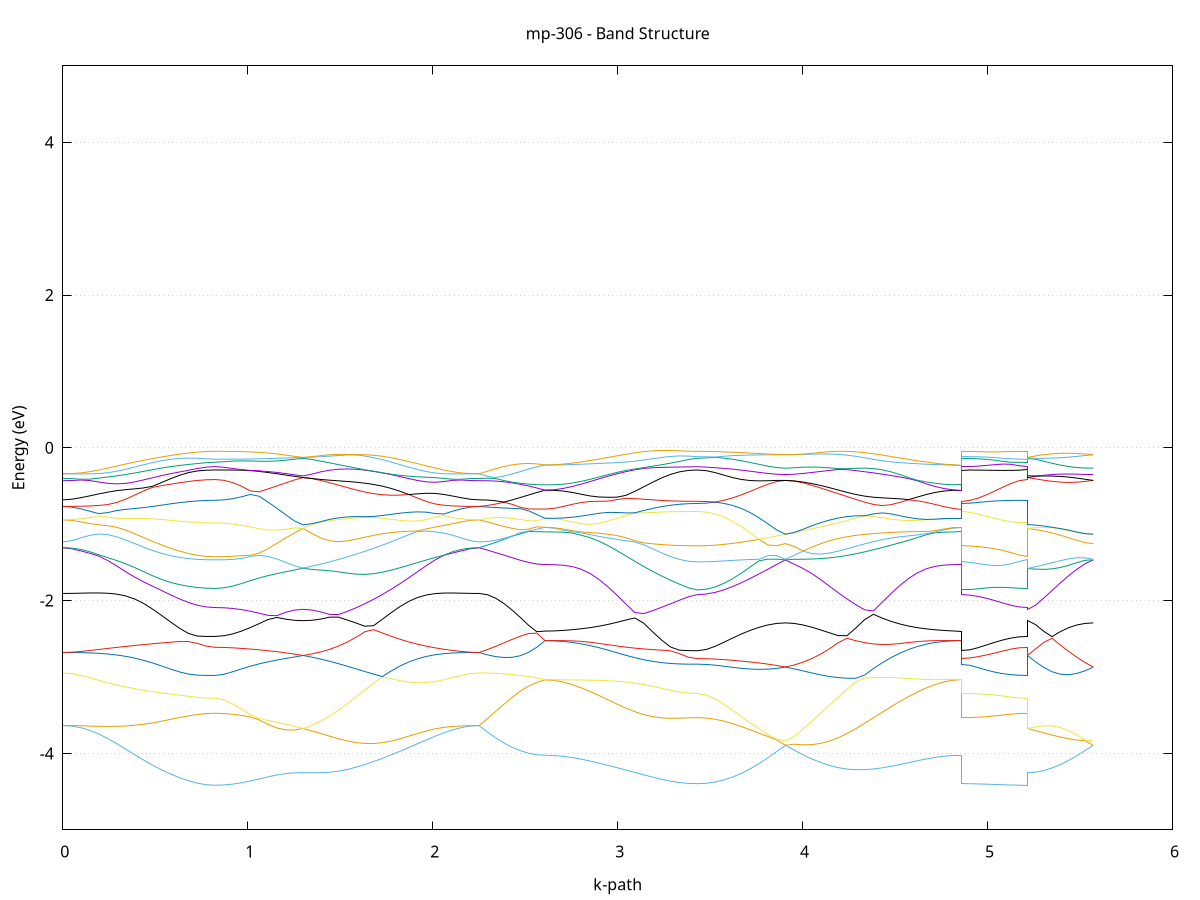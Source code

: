 set title 'mp-306 - Band Structure'
set xlabel 'k-path'
set ylabel 'Energy (eV)'
set grid y
set yrange [-5:5]
set terminal png size 800,600
set output 'mp-306_bands_gnuplot.png'
plot '-' using 1:2 with lines notitle, '-' using 1:2 with lines notitle, '-' using 1:2 with lines notitle, '-' using 1:2 with lines notitle, '-' using 1:2 with lines notitle, '-' using 1:2 with lines notitle, '-' using 1:2 with lines notitle, '-' using 1:2 with lines notitle, '-' using 1:2 with lines notitle, '-' using 1:2 with lines notitle, '-' using 1:2 with lines notitle, '-' using 1:2 with lines notitle, '-' using 1:2 with lines notitle, '-' using 1:2 with lines notitle, '-' using 1:2 with lines notitle, '-' using 1:2 with lines notitle, '-' using 1:2 with lines notitle, '-' using 1:2 with lines notitle, '-' using 1:2 with lines notitle, '-' using 1:2 with lines notitle, '-' using 1:2 with lines notitle, '-' using 1:2 with lines notitle, '-' using 1:2 with lines notitle, '-' using 1:2 with lines notitle, '-' using 1:2 with lines notitle, '-' using 1:2 with lines notitle, '-' using 1:2 with lines notitle, '-' using 1:2 with lines notitle, '-' using 1:2 with lines notitle, '-' using 1:2 with lines notitle, '-' using 1:2 with lines notitle, '-' using 1:2 with lines notitle, '-' using 1:2 with lines notitle, '-' using 1:2 with lines notitle, '-' using 1:2 with lines notitle, '-' using 1:2 with lines notitle, '-' using 1:2 with lines notitle, '-' using 1:2 with lines notitle, '-' using 1:2 with lines notitle, '-' using 1:2 with lines notitle, '-' using 1:2 with lines notitle, '-' using 1:2 with lines notitle, '-' using 1:2 with lines notitle, '-' using 1:2 with lines notitle, '-' using 1:2 with lines notitle, '-' using 1:2 with lines notitle, '-' using 1:2 with lines notitle, '-' using 1:2 with lines notitle, '-' using 1:2 with lines notitle, '-' using 1:2 with lines notitle, '-' using 1:2 with lines notitle, '-' using 1:2 with lines notitle, '-' using 1:2 with lines notitle, '-' using 1:2 with lines notitle, '-' using 1:2 with lines notitle, '-' using 1:2 with lines notitle, '-' using 1:2 with lines notitle, '-' using 1:2 with lines notitle, '-' using 1:2 with lines notitle, '-' using 1:2 with lines notitle, '-' using 1:2 with lines notitle, '-' using 1:2 with lines notitle, '-' using 1:2 with lines notitle, '-' using 1:2 with lines notitle, '-' using 1:2 with lines notitle, '-' using 1:2 with lines notitle, '-' using 1:2 with lines notitle, '-' using 1:2 with lines notitle, '-' using 1:2 with lines notitle, '-' using 1:2 with lines notitle
0.000000 -19.767285
0.048469 -19.764585
0.096938 -19.756285
0.145407 -19.742585
0.193876 -19.723785
0.242345 -19.699985
0.290814 -19.671785
0.339283 -19.639585
0.387751 -19.603985
0.436220 -19.565985
0.484689 -19.526585
0.533158 -19.487085
0.581627 -19.449085
0.630096 -19.414385
0.678565 -19.384885
0.727034 -19.362385
0.775503 -19.348285
0.823972 -19.343485
0.823972 -19.343485
0.871544 -19.340685
0.919116 -19.332285
0.966688 -19.318385
1.014260 -19.299385
1.061832 -19.275585
1.109404 -19.247685
1.156976 -19.216385
1.204548 -19.182885
1.252120 -19.148385
1.299692 -19.114785
1.299692 -19.114785
1.347264 -19.148685
1.394836 -19.185385
1.442408 -19.224685
1.489980 -19.265885
1.537553 -19.308885
1.585125 -19.353085
1.632697 -19.397785
1.680269 -19.442485
1.727841 -19.486585
1.775413 -19.529285
1.822985 -19.570085
1.870557 -19.608385
1.918129 -19.643485
1.965701 -19.674985
2.013273 -19.702385
2.060845 -19.725285
2.108417 -19.743485
2.155989 -19.756685
2.203561 -19.764685
2.251133 -19.767285
2.251133 -19.767285
2.295681 -19.764785
2.340228 -19.757485
2.384776 -19.745085
2.429323 -19.727885
2.473871 -19.705885
2.518419 -19.679285
2.562966 -19.647985
2.607514 -19.612485
2.607514 -19.612485
2.655983 -19.610485
2.704452 -19.604585
2.752921 -19.594985
2.801390 -19.581685
2.849859 -19.565185
2.898328 -19.545885
2.946796 -19.524085
2.995265 -19.500585
3.043734 -19.475885
3.092203 -19.450785
3.140672 -19.426385
3.189141 -19.403385
3.237610 -19.382785
3.286079 -19.365685
3.334548 -19.352685
3.383017 -19.344685
3.431486 -19.341885
3.431486 -19.341885
3.479058 -19.339185
3.526630 -19.331085
3.574202 -19.317785
3.621774 -19.299785
3.669346 -19.277985
3.716918 -19.253585
3.764490 -19.228485
3.812062 -19.205985
3.859634 -19.190185
3.907206 -19.184485
3.907206 -19.184485
3.954778 -19.189885
4.002350 -19.204685
4.049922 -19.226185
4.097494 -19.252485
4.145066 -19.281885
4.192638 -19.313285
4.240210 -19.345585
4.287783 -19.378185
4.335355 -19.410185
4.382927 -19.441285
4.430499 -19.470885
4.478071 -19.498585
4.525643 -19.523885
4.573215 -19.546485
4.620787 -19.566085
4.668359 -19.582485
4.715931 -19.595485
4.763503 -19.604885
4.811075 -19.610585
4.858647 -19.612485
4.858647 -19.341885
4.903195 -19.341985
4.947742 -19.342085
4.992290 -19.342385
5.036837 -19.342685
5.081385 -19.342985
5.125933 -19.343185
5.170480 -19.343385
5.215028 -19.343485
5.215028 -19.114785
5.259575 -19.130985
5.304123 -19.145185
5.348671 -19.157185
5.393218 -19.166985
5.437766 -19.174585
5.482313 -19.180085
5.526861 -19.183385
5.571409 -19.184485
e
0.000000 -19.196185
0.048469 -19.194685
0.096938 -19.190585
0.145407 -19.183785
0.193876 -19.174385
0.242345 -19.162685
0.290814 -19.148785
0.339283 -19.132785
0.387751 -19.115085
0.436220 -19.095885
0.484689 -19.075385
0.533158 -19.053785
0.581627 -19.031485
0.630096 -19.009285
0.678565 -18.988085
0.727034 -18.969985
0.775503 -18.957485
0.823972 -18.952885
0.823972 -18.952885
0.871544 -18.954485
0.919116 -18.959185
0.966688 -18.967085
1.014260 -18.978285
1.061832 -18.992785
1.109404 -19.010585
1.156976 -19.031685
1.204548 -19.056185
1.252120 -19.083885
1.299692 -19.114685
1.299692 -19.114685
1.347264 -19.084185
1.394836 -19.058885
1.442408 -19.040685
1.489980 -19.030385
1.537553 -19.027785
1.585125 -19.031885
1.632697 -19.041085
1.680269 -19.054085
1.727841 -19.069385
1.775413 -19.086085
1.822985 -19.103285
1.870557 -19.120185
1.918129 -19.136285
1.965701 -19.151085
2.013273 -19.164185
2.060845 -19.175385
2.108417 -19.184385
2.155989 -19.190885
2.203561 -19.194785
2.251133 -19.196185
2.251133 -19.196185
2.295681 -19.257985
2.340228 -19.317885
2.384776 -19.375285
2.429323 -19.429685
2.473871 -19.480885
2.518419 -19.528585
2.562966 -19.572485
2.607514 -19.612285
2.607514 -19.612285
2.655983 -19.609285
2.704452 -19.599985
2.752921 -19.584485
2.801390 -19.562985
2.849859 -19.535585
2.898328 -19.502485
2.946796 -19.463885
2.995265 -19.420185
3.043734 -19.371585
3.092203 -19.318585
3.140672 -19.261685
3.189141 -19.201585
3.237610 -19.139085
3.286079 -19.075385
3.334548 -19.012785
3.383017 -18.956885
3.431486 -18.929185
3.431486 -18.929185
3.479058 -18.929785
3.526630 -18.931485
3.574202 -18.934185
3.621774 -18.937885
3.669346 -18.942185
3.716918 -18.946085
3.764490 -18.948285
3.812062 -18.945985
3.859634 -18.935585
3.907206 -18.914085
3.907206 -18.914085
3.954778 -18.943485
4.002350 -18.976785
4.049922 -19.013985
4.097494 -19.054985
4.145066 -19.099385
4.192638 -19.146385
4.240210 -19.195085
4.287783 -19.244785
4.335355 -19.294385
4.382927 -19.342685
4.430499 -19.389085
4.478071 -19.432485
4.525643 -19.472385
4.573215 -19.508085
4.620787 -19.539185
4.668359 -19.565085
4.715931 -19.585585
4.763503 -19.600385
4.811075 -19.609385
4.858647 -19.612285
4.858647 -18.929185
4.903195 -18.930385
4.947742 -18.933485
4.992290 -18.937685
5.036837 -18.942385
5.081385 -18.946585
5.125933 -18.949985
5.170480 -18.952185
5.215028 -18.952885
5.215028 -19.114685
5.259575 -19.096385
5.304123 -19.075985
5.348671 -19.053585
5.393218 -19.029185
5.437766 -19.002885
5.482313 -18.974885
5.526861 -18.945285
5.571409 -18.914085
e
0.000000 -19.195985
0.048469 -19.193585
0.096938 -19.186385
0.145407 -19.174385
0.193876 -19.157685
0.242345 -19.136485
0.290814 -19.110985
0.339283 -19.081485
0.387751 -19.048185
0.436220 -19.011585
0.484689 -18.972185
0.533158 -18.930685
0.581627 -18.888085
0.630096 -18.845785
0.678565 -18.805885
0.727034 -18.771585
0.775503 -18.747385
0.823972 -18.738485
0.823972 -18.738485
0.871544 -18.737385
0.919116 -18.733885
0.966688 -18.728185
1.014260 -18.720685
1.061832 -18.711685
1.109404 -18.701885
1.156976 -18.691985
1.204548 -18.683085
1.252120 -18.676485
1.299692 -18.673885
1.299692 -18.673885
1.347264 -18.677085
1.394836 -18.687585
1.442408 -18.706585
1.489980 -18.733585
1.537553 -18.767685
1.585125 -18.806785
1.632697 -18.848985
1.680269 -18.892185
1.727841 -18.935185
1.775413 -18.976685
1.822985 -19.015885
1.870557 -19.052085
1.918129 -19.084785
1.965701 -19.113685
2.013273 -19.138485
2.060845 -19.158985
2.108417 -19.175085
2.155989 -19.186685
2.203561 -19.193685
2.251133 -19.195985
2.251133 -19.195985
2.295681 -19.132685
2.340228 -19.068685
2.384776 -19.004885
2.429323 -18.942885
2.473871 -18.885185
2.518419 -18.835785
2.562966 -18.800885
2.607514 -18.787885
2.607514 -18.787885
2.655983 -18.786385
2.704452 -18.781785
2.752921 -18.774185
2.801390 -18.763585
2.849859 -18.749985
2.898328 -18.733585
2.946796 -18.714285
2.995265 -18.692185
3.043734 -18.667385
3.092203 -18.640185
3.140672 -18.612285
3.189141 -18.592585
3.237610 -18.613385
3.286079 -18.660085
3.334548 -18.712885
3.383017 -18.763285
3.431486 -18.789285
3.431486 -18.789285
3.479058 -18.790385
3.526630 -18.793785
3.574202 -18.799585
3.621774 -18.807685
3.669346 -18.818285
3.716918 -18.831385
3.764490 -18.847285
3.812062 -18.866185
3.859634 -18.888285
3.907206 -18.913985
3.907206 -18.913985
3.954778 -18.880885
4.002350 -18.838485
4.049922 -18.789985
4.097494 -18.738185
4.145066 -18.685485
4.192638 -18.633685
4.240210 -18.584785
4.287783 -18.580185
4.335355 -18.613385
4.382927 -18.643585
4.430499 -18.670785
4.478071 -18.695185
4.525643 -18.716785
4.573215 -18.735485
4.620787 -18.751385
4.668359 -18.764485
4.715931 -18.774685
4.763503 -18.781985
4.811075 -18.786385
4.858647 -18.787885
4.858647 -18.789285
4.903195 -18.787185
4.947742 -18.781285
4.992290 -18.772885
5.036837 -18.763185
5.081385 -18.753685
5.125933 -18.745685
5.170480 -18.740385
5.215028 -18.738485
5.215028 -18.673885
5.259575 -18.684885
5.304123 -18.711085
5.348671 -18.743485
5.393218 -18.777985
5.437766 -18.812985
5.482313 -18.847585
5.526861 -18.881385
5.571409 -18.913985
e
0.000000 -17.946385
0.048469 -17.947885
0.096938 -17.952785
0.145407 -17.961085
0.193876 -17.973085
0.242345 -17.989185
0.290814 -18.009885
0.339283 -18.035485
0.387751 -18.066385
0.436220 -18.102585
0.484689 -18.143885
0.533158 -18.189185
0.581627 -18.236885
0.630096 -18.284785
0.678565 -18.329785
0.727034 -18.367785
0.775503 -18.393985
0.823972 -18.403485
0.823972 -18.403485
0.871544 -18.409685
0.919116 -18.424485
0.966688 -18.442385
1.014260 -18.460985
1.061832 -18.478985
1.109404 -18.495785
1.156976 -18.510585
1.204548 -18.522585
1.252120 -18.530785
1.299692 -18.533885
1.299692 -18.533885
1.347264 -18.530185
1.394836 -18.518085
1.442408 -18.496185
1.489980 -18.464385
1.537553 -18.423585
1.585125 -18.375685
1.632697 -18.323285
1.680269 -18.268785
1.727841 -18.214585
1.775413 -18.163085
1.822985 -18.116085
1.870557 -18.074885
1.918129 -18.040185
1.965701 -18.011885
2.013273 -17.989685
2.060845 -17.972985
2.108417 -17.960785
2.155989 -17.952585
2.203561 -17.947885
2.251133 -17.946385
2.251133 -17.946385
2.295681 -18.007385
2.340228 -18.069385
2.384776 -18.131385
2.429323 -18.191685
2.473871 -18.248185
2.518419 -18.296785
2.562966 -18.331285
2.607514 -18.344185
2.607514 -18.344185
2.655983 -18.344885
2.704452 -18.347485
2.752921 -18.351985
2.801390 -18.358585
2.849859 -18.367885
2.898328 -18.380185
2.946796 -18.395985
2.995265 -18.415885
3.043734 -18.440385
3.092203 -18.469585
3.140672 -18.502485
3.189141 -18.529885
3.237610 -18.519185
3.286079 -18.483985
3.334548 -18.442085
3.383017 -18.397585
3.431486 -18.366685
3.431486 -18.366685
3.479058 -18.365985
3.526630 -18.363685
3.574202 -18.359685
3.621774 -18.353985
3.669346 -18.346185
3.716918 -18.336185
3.764490 -18.323685
3.812062 -18.308485
3.859634 -18.290585
3.907206 -18.269785
3.907206 -18.269785
3.954778 -18.297685
4.002350 -18.334385
4.049922 -18.376285
4.097494 -18.419985
4.145066 -18.463285
4.192638 -18.504885
4.240210 -18.543985
4.287783 -18.539985
4.335355 -18.500085
4.382927 -18.465685
4.430499 -18.436785
4.478071 -18.413085
4.525643 -18.393885
4.573215 -18.378685
4.620787 -18.366985
4.668359 -18.358085
4.715931 -18.351685
4.763503 -18.347385
4.811075 -18.344885
4.858647 -18.344185
4.858647 -18.366685
4.903195 -18.367985
4.947742 -18.371785
4.992290 -18.377585
5.036837 -18.384585
5.081385 -18.391585
5.125933 -18.397785
5.170480 -18.401985
5.215028 -18.403485
5.215028 -18.533885
5.259575 -18.522485
5.304123 -18.495085
5.348671 -18.460685
5.393218 -18.423185
5.437766 -18.384685
5.482313 -18.345885
5.526861 -18.307485
5.571409 -18.269785
e
0.000000 -17.946285
0.048469 -17.947485
0.096938 -17.951085
0.145407 -17.957085
0.193876 -17.965985
0.242345 -17.977885
0.290814 -17.993185
0.339283 -18.012585
0.387751 -18.036285
0.436220 -18.064585
0.484689 -18.097385
0.533158 -18.133885
0.581627 -18.172885
0.630096 -18.212285
0.678565 -18.249585
0.727034 -18.281185
0.775503 -18.302785
0.823972 -18.310585
0.823972 -18.310585
0.871544 -18.302985
0.919116 -18.284285
0.966688 -18.259585
1.014260 -18.231685
1.061832 -18.201485
1.109404 -18.169585
1.156976 -18.136285
1.204548 -18.101885
1.252120 -18.066585
1.299692 -18.030685
1.299692 -18.030685
1.347264 -18.064185
1.394836 -18.090985
1.442408 -18.109085
1.489980 -18.118085
1.537553 -18.118585
1.585125 -18.112085
1.632697 -18.100485
1.680269 -18.085485
1.727841 -18.068485
1.775413 -18.050685
1.822985 -18.032985
1.870557 -18.016085
1.918129 -18.000385
1.965701 -17.986385
2.013273 -17.974285
2.060845 -17.964285
2.108417 -17.956485
2.155989 -17.950785
2.203561 -17.947385
2.251133 -17.946285
2.251133 -17.946285
2.295681 -17.886885
2.340228 -17.829785
2.384776 -17.775185
2.429323 -17.723585
2.473871 -17.675285
2.518419 -17.630485
2.562966 -17.589385
2.607514 -17.552285
2.607514 -17.552285
2.655983 -17.555985
2.704452 -17.567385
2.752921 -17.586585
2.801390 -17.613685
2.849859 -17.648785
2.898328 -17.691285
2.946796 -17.740385
2.995265 -17.794785
3.043734 -17.853385
3.092203 -17.914785
3.140672 -17.977985
3.189141 -18.041585
3.237610 -18.104585
3.286079 -18.166185
3.334548 -18.225185
3.383017 -18.279585
3.431486 -18.313985
3.431486 -18.313985
3.479058 -18.312285
3.526630 -18.307285
3.574202 -18.299385
3.621774 -18.288985
3.669346 -18.277085
3.716918 -18.265085
3.764490 -18.254985
3.812062 -18.249885
3.859634 -18.253785
3.907206 -18.269785
3.907206 -18.269785
3.954778 -18.246085
4.002350 -18.219385
4.049922 -18.189685
4.097494 -18.156885
4.145066 -18.120585
4.192638 -18.080785
4.240210 -18.037285
4.287783 -17.990285
4.335355 -17.940285
4.382927 -17.887985
4.430499 -17.834785
4.478071 -17.782185
4.525643 -17.731885
4.573215 -17.685685
4.620787 -17.645185
4.668359 -17.611485
4.715931 -17.585285
4.763503 -17.566885
4.811075 -17.555885
4.858647 -17.552285
4.858647 -18.313985
4.903195 -18.313785
4.947742 -18.313385
4.992290 -18.312685
5.036837 -18.312085
5.081385 -18.311385
5.125933 -18.310985
5.170480 -18.310685
5.215028 -18.310585
5.215028 -18.030685
5.259575 -18.052285
5.304123 -18.076585
5.348671 -18.103585
5.393218 -18.132885
5.437766 -18.164385
5.482313 -18.197885
5.526861 -18.233185
5.571409 -18.269785
e
0.000000 -17.424285
0.048469 -17.428085
0.096938 -17.439685
0.145407 -17.458485
0.193876 -17.483585
0.242345 -17.513885
0.290814 -17.548085
0.339283 -17.584285
0.387751 -17.620585
0.436220 -17.655585
0.484689 -17.687385
0.533158 -17.715285
0.581627 -17.738685
0.630096 -17.757485
0.678565 -17.771885
0.727034 -17.781985
0.775503 -17.787985
0.823972 -17.789885
0.823972 -17.789885
0.871544 -17.792185
0.919116 -17.799085
0.966688 -17.811085
1.014260 -17.828685
1.061832 -17.852185
1.109404 -17.881485
1.156976 -17.915885
1.204548 -17.953685
1.252120 -17.992885
1.299692 -18.030585
1.299692 -18.030585
1.347264 -17.994385
1.394836 -17.957985
1.442408 -17.921785
1.489980 -17.885785
1.537553 -17.850585
1.585125 -17.816085
1.632697 -17.782485
1.680269 -17.749385
1.727841 -17.716585
1.775413 -17.683585
1.822985 -17.649785
1.870557 -17.615185
1.918129 -17.580085
1.965701 -17.545185
2.013273 -17.512185
2.060845 -17.482485
2.108417 -17.457685
2.155989 -17.439185
2.203561 -17.427885
2.251133 -17.424285
2.251133 -17.424285
2.295681 -17.426085
2.340228 -17.427985
2.384776 -17.429385
2.429323 -17.445185
2.473871 -17.465585
2.518419 -17.490185
2.562966 -17.519185
2.607514 -17.552285
2.607514 -17.552285
2.655983 -17.553585
2.704452 -17.557485
2.752921 -17.564085
2.801390 -17.573585
2.849859 -17.586085
2.898328 -17.601985
2.946796 -17.620985
2.995265 -17.642985
3.043734 -17.667085
3.092203 -17.692085
3.140672 -17.716685
3.189141 -17.739585
3.237610 -17.759585
3.286079 -17.775985
3.334548 -17.788085
3.383017 -17.795485
3.431486 -17.797885
3.431486 -17.797885
3.479058 -17.800185
3.526630 -17.806885
3.574202 -17.818285
3.621774 -17.834385
3.669346 -17.855185
3.716918 -17.879685
3.764490 -17.905685
3.812062 -17.929685
3.859634 -17.946885
3.907206 -17.953085
3.907206 -17.953085
3.954778 -17.947185
4.002350 -17.930885
4.049922 -17.907385
4.097494 -17.879185
4.145066 -17.848185
4.192638 -17.815785
4.240210 -17.782985
4.287783 -17.750685
4.335355 -17.719585
4.382927 -17.690185
4.430499 -17.663185
4.478071 -17.638985
4.525643 -17.617685
4.573215 -17.599585
4.620787 -17.584685
4.668359 -17.572685
4.715931 -17.563685
4.763503 -17.557285
4.811075 -17.553485
4.858647 -17.552285
4.858647 -17.797885
4.903195 -17.797585
4.947742 -17.796685
4.992290 -17.795285
5.036837 -17.793785
5.081385 -17.792285
5.125933 -17.790985
5.170480 -17.790185
5.215028 -17.789885
5.215028 -18.030585
5.259575 -18.011785
5.304123 -17.995685
5.348671 -17.982385
5.393218 -17.971685
5.437766 -17.963385
5.482313 -17.957685
5.526861 -17.954285
5.571409 -17.953085
e
0.000000 -17.424085
0.048469 -17.425985
0.096938 -17.431085
0.145407 -17.438885
0.193876 -17.449485
0.242345 -17.462885
0.290814 -17.478485
0.339283 -17.495385
0.387751 -17.512385
0.436220 -17.528385
0.484689 -17.542785
0.533158 -17.555085
0.581627 -17.565185
0.630096 -17.572885
0.678565 -17.578585
0.727034 -17.582385
0.775503 -17.584485
0.823972 -17.585285
0.823972 -17.585285
0.871544 -17.585085
0.919116 -17.584485
0.966688 -17.583385
1.014260 -17.581585
1.061832 -17.578985
1.109404 -17.575585
1.156976 -17.571185
1.204548 -17.566485
1.252120 -17.562885
1.299692 -17.561885
1.299692 -17.561885
1.347264 -17.562085
1.394836 -17.561585
1.442408 -17.559785
1.489980 -17.556485
1.537553 -17.551685
1.585125 -17.545585
1.632697 -17.538485
1.680269 -17.529485
1.727841 -17.519985
1.775413 -17.509685
1.822985 -17.498785
1.870557 -17.487685
1.918129 -17.476585
1.965701 -17.465585
2.013273 -17.455285
2.060845 -17.445785
2.108417 -17.437485
2.155989 -17.430685
2.203561 -17.425985
2.251133 -17.424085
2.251133 -17.424085
2.295681 -17.422085
2.340228 -17.419885
2.384776 -17.429285
2.429323 -17.430585
2.473871 -17.431685
2.518419 -17.432485
2.562966 -17.432985
2.607514 -17.433185
2.607514 -17.433185
2.655983 -17.433485
2.704452 -17.434785
2.752921 -17.437985
2.801390 -17.444885
2.849859 -17.459085
2.898328 -17.476685
2.946796 -17.494785
2.995265 -17.511985
3.043734 -17.527785
3.092203 -17.541585
3.140672 -17.553685
3.189141 -17.563885
3.237610 -17.572285
3.286079 -17.578785
3.334548 -17.583485
3.383017 -17.586185
3.431486 -17.587185
3.431486 -17.587185
3.479058 -17.586785
3.526630 -17.585685
3.574202 -17.583885
3.621774 -17.581285
3.669346 -17.578085
3.716918 -17.574285
3.764490 -17.570085
3.812062 -17.565685
3.859634 -17.561485
3.907206 -17.557885
3.907206 -17.557885
3.954778 -17.559785
4.002350 -17.559485
4.049922 -17.557285
4.097494 -17.553285
4.145066 -17.550085
4.192638 -17.546985
4.240210 -17.542585
4.287783 -17.536585
4.335355 -17.529085
4.382927 -17.519985
4.430499 -17.509585
4.478071 -17.497885
4.525643 -17.485185
4.573215 -17.471885
4.620787 -17.458685
4.668359 -17.446585
4.715931 -17.438385
4.763503 -17.434785
4.811075 -17.433385
4.858647 -17.433185
4.858647 -17.587185
4.903195 -17.587085
4.947742 -17.586885
4.992290 -17.586585
5.036837 -17.586285
5.081385 -17.585785
5.125933 -17.585485
5.170480 -17.585285
5.215028 -17.585285
5.215028 -17.561885
5.259575 -17.561785
5.304123 -17.561585
5.348671 -17.561285
5.393218 -17.560885
5.437766 -17.560285
5.482313 -17.559585
5.526861 -17.558785
5.571409 -17.557885
e
0.000000 -17.408185
0.048469 -17.407885
0.096938 -17.407985
0.145407 -17.412785
0.193876 -17.421185
0.242345 -17.430285
0.290814 -17.439085
0.339283 -17.447585
0.387751 -17.455685
0.436220 -17.463185
0.484689 -17.470285
0.533158 -17.476685
0.581627 -17.482385
0.630096 -17.487185
0.678565 -17.490985
0.727034 -17.493785
0.775503 -17.495585
0.823972 -17.496185
0.823972 -17.496185
0.871544 -17.496785
0.919116 -17.498685
0.966688 -17.501785
1.014260 -17.505885
1.061832 -17.510885
1.109404 -17.521885
1.156976 -17.532085
1.204548 -17.539485
1.252120 -17.542685
1.299692 -17.540085
1.299692 -17.540085
1.347264 -17.544785
1.394836 -17.548285
1.442408 -17.550385
1.489980 -17.550685
1.537553 -17.548885
1.585125 -17.544885
1.632697 -17.538085
1.680269 -17.529485
1.727841 -17.518285
1.775413 -17.505185
1.822985 -17.490785
1.870557 -17.475585
1.918129 -17.460385
1.965701 -17.445885
2.013273 -17.432585
2.060845 -17.420985
2.108417 -17.411485
2.155989 -17.407685
2.203561 -17.407885
2.251133 -17.408185
2.251133 -17.408185
2.295681 -17.410585
2.340228 -17.417785
2.384776 -17.417585
2.429323 -17.415185
2.473871 -17.412885
2.518419 -17.410585
2.562966 -17.408385
2.607514 -17.406385
2.607514 -17.406385
2.655983 -17.408585
2.704452 -17.415285
2.752921 -17.425885
2.801390 -17.438585
2.849859 -17.448085
2.898328 -17.456185
2.946796 -17.463685
2.995265 -17.470585
3.043734 -17.476585
3.092203 -17.481585
3.140672 -17.485685
3.189141 -17.488885
3.237610 -17.491085
3.286079 -17.492485
3.334548 -17.493285
3.383017 -17.493585
3.431486 -17.493685
3.431486 -17.493685
3.479058 -17.494185
3.526630 -17.495585
3.574202 -17.497885
3.621774 -17.500885
3.669346 -17.512885
3.716918 -17.525985
3.764490 -17.537485
3.812062 -17.546685
3.859634 -17.553485
3.907206 -17.557785
3.907206 -17.557785
3.954778 -17.555385
4.002350 -17.553885
4.049922 -17.552985
4.097494 -17.551885
4.145066 -17.547485
4.192638 -17.540285
4.240210 -17.531785
4.287783 -17.522085
4.335355 -17.511385
4.382927 -17.499785
4.430499 -17.487485
4.478071 -17.474685
4.525643 -17.461885
4.573215 -17.449285
4.620787 -17.437485
4.668359 -17.428185
4.715931 -17.422085
4.763503 -17.414385
4.811075 -17.408385
4.858647 -17.406385
4.858647 -17.493685
4.903195 -17.493685
4.947742 -17.493985
4.992290 -17.494285
5.036837 -17.494885
5.081385 -17.495285
5.125933 -17.495785
5.170480 -17.495985
5.215028 -17.496185
5.215028 -17.540085
5.259575 -17.543385
5.304123 -17.546485
5.348671 -17.549185
5.393218 -17.551585
5.437766 -17.553485
5.482313 -17.555185
5.526861 -17.556685
5.571409 -17.557785
e
0.000000 -17.398185
0.048469 -17.399885
0.096938 -17.404285
0.145407 -17.407085
0.193876 -17.408485
0.242345 -17.410885
0.290814 -17.414385
0.339283 -17.418885
0.387751 -17.424185
0.436220 -17.430185
0.484689 -17.436485
0.533158 -17.442985
0.581627 -17.449285
0.630096 -17.455085
0.678565 -17.459985
0.727034 -17.463785
0.775503 -17.466185
0.823972 -17.467085
0.823972 -17.467085
0.871544 -17.469285
0.919116 -17.475685
0.966688 -17.485485
1.014260 -17.497285
1.061832 -17.509885
1.109404 -17.516485
1.156976 -17.522485
1.204548 -17.528685
1.252120 -17.534585
1.299692 -17.540085
1.299692 -17.540085
1.347264 -17.533385
1.394836 -17.524585
1.442408 -17.514985
1.489980 -17.504685
1.537553 -17.494185
1.585125 -17.483585
1.632697 -17.473185
1.680269 -17.463085
1.727841 -17.453385
1.775413 -17.444385
1.822985 -17.436185
1.870557 -17.428785
1.918129 -17.422385
1.965701 -17.417085
2.013273 -17.412885
2.060845 -17.409985
2.108417 -17.408285
2.155989 -17.404385
2.203561 -17.399785
2.251133 -17.398185
2.251133 -17.398185
2.295681 -17.398185
2.340228 -17.398485
2.384776 -17.398985
2.429323 -17.399885
2.473871 -17.401085
2.518419 -17.402585
2.562966 -17.404285
2.607514 -17.406285
2.607514 -17.406285
2.655983 -17.407685
2.704452 -17.411385
2.752921 -17.415885
2.801390 -17.420085
2.849859 -17.423485
2.898328 -17.426585
2.946796 -17.429985
2.995265 -17.433785
3.043734 -17.438085
3.092203 -17.442685
3.140672 -17.447485
3.189141 -17.452385
3.237610 -17.456985
3.286079 -17.461185
3.334548 -17.464485
3.383017 -17.466585
3.431486 -17.467385
3.431486 -17.467385
3.479058 -17.469785
3.526630 -17.476485
3.574202 -17.486785
3.621774 -17.499385
3.669346 -17.504485
3.716918 -17.508385
3.764490 -17.512285
3.812062 -17.515685
3.859634 -17.518285
3.907206 -17.519285
3.907206 -17.519285
3.954778 -17.518085
4.002350 -17.514685
4.049922 -17.509285
4.097494 -17.502685
4.145066 -17.495285
4.192638 -17.487585
4.240210 -17.479685
4.287783 -17.472085
4.335355 -17.464585
4.382927 -17.457585
4.430499 -17.451285
4.478071 -17.445485
4.525643 -17.440485
4.573215 -17.436185
4.620787 -17.432285
4.668359 -17.426985
4.715931 -17.418285
4.763503 -17.411785
4.811075 -17.407685
4.858647 -17.406285
4.858647 -17.467385
4.903195 -17.467385
4.947742 -17.467285
4.992290 -17.467285
5.036837 -17.467185
5.081385 -17.467085
5.125933 -17.467085
5.170480 -17.467085
5.215028 -17.467085
5.215028 -17.540085
5.259575 -17.536485
5.304123 -17.532885
5.348671 -17.529385
5.393218 -17.526085
5.437766 -17.523185
5.482313 -17.521085
5.526861 -17.519685
5.571409 -17.519285
e
0.000000 -8.718885
0.048469 -8.716585
0.096938 -8.709785
0.145407 -8.699385
0.193876 -8.686585
0.242345 -8.672785
0.290814 -8.659385
0.339283 -8.647685
0.387751 -8.638385
0.436220 -8.631885
0.484689 -8.627785
0.533158 -8.625985
0.581627 -8.625685
0.630096 -8.626285
0.678565 -8.627385
0.727034 -8.628485
0.775503 -8.629285
0.823972 -8.629585
0.823972 -8.629585
0.871544 -8.624885
0.919116 -8.610885
0.966688 -8.588485
1.014260 -8.558885
1.061832 -8.523885
1.109404 -8.485185
1.156976 -8.444685
1.204548 -8.404185
1.252120 -8.365285
1.299692 -8.328985
1.299692 -8.328985
1.347264 -8.363385
1.394836 -8.396985
1.442408 -8.429085
1.489980 -8.459385
1.537553 -8.487485
1.585125 -8.513385
1.632697 -8.536785
1.680269 -8.557985
1.727841 -8.577285
1.775413 -8.594885
1.822985 -8.611385
1.870557 -8.627085
1.918129 -8.642585
1.965701 -8.657885
2.013273 -8.672885
2.060845 -8.687285
2.108417 -8.699985
2.155989 -8.710085
2.203561 -8.716585
2.251133 -8.718885
2.251133 -8.718885
2.295681 -8.716185
2.340228 -8.708185
2.384776 -8.694785
2.429323 -8.676085
2.473871 -8.652185
2.518419 -8.623085
2.562966 -8.588885
2.607514 -8.549785
2.607514 -8.549785
2.655983 -8.549785
2.704452 -8.549885
2.752921 -8.550385
2.801390 -8.551485
2.849859 -8.553385
2.898328 -8.556485
2.946796 -8.560785
2.995265 -8.566185
3.043734 -8.572585
3.092203 -8.579485
3.140672 -8.586685
3.189141 -8.593585
3.237610 -8.599885
3.286079 -8.605285
3.334548 -8.609285
3.383017 -8.611785
3.431486 -8.612685
3.431486 -8.612685
3.479058 -8.608785
3.526630 -8.597485
3.574202 -8.580085
3.621774 -8.558585
3.669346 -8.535585
3.716918 -8.513985
3.764490 -8.496085
3.812062 -8.483285
3.859634 -8.476185
3.907206 -8.473985
3.907206 -8.473985
3.954778 -8.475785
4.002350 -8.480385
4.049922 -8.486785
4.097494 -8.494185
4.145066 -8.501985
4.192638 -8.509885
4.240210 -8.517385
4.287783 -8.524285
4.335355 -8.530385
4.382927 -8.535685
4.430499 -8.540085
4.478071 -8.543485
4.525643 -8.545985
4.573215 -8.547785
4.620787 -8.548885
4.668359 -8.549485
4.715931 -8.549685
4.763503 -8.549785
4.811075 -8.549785
4.858647 -8.549785
4.858647 -8.612685
4.903195 -8.613285
4.947742 -8.615185
4.992290 -8.617885
5.036837 -8.621185
5.081385 -8.624385
5.125933 -8.627185
5.170480 -8.628985
5.215028 -8.629585
5.215028 -8.328985
5.259575 -8.361585
5.304123 -8.390585
5.348671 -8.415585
5.393218 -8.436285
5.437766 -8.452685
5.482313 -8.464485
5.526861 -8.471585
5.571409 -8.473985
e
0.000000 -8.082785
0.048469 -8.083485
0.096938 -8.085785
0.145407 -8.089085
0.193876 -8.092985
0.242345 -8.096885
0.290814 -8.100285
0.339283 -8.102785
0.387751 -8.104185
0.436220 -8.104585
0.484689 -8.103885
0.533158 -8.102585
0.581627 -8.100785
0.630096 -8.098885
0.678565 -8.096985
0.727034 -8.095585
0.775503 -8.094585
0.823972 -8.094285
0.823972 -8.094285
0.871544 -8.097385
0.919116 -8.106685
0.966688 -8.121885
1.014260 -8.142185
1.061832 -8.166885
1.109404 -8.195385
1.156976 -8.226585
1.204548 -8.259785
1.252120 -8.294085
1.299692 -8.328885
1.299692 -8.328885
1.347264 -8.295885
1.394836 -8.266685
1.442408 -8.241285
1.489980 -8.219385
1.537553 -8.200785
1.585125 -8.184785
1.632697 -8.171185
1.680269 -8.159185
1.727841 -8.148585
1.775413 -8.138985
1.822985 -8.130185
1.870557 -8.121785
1.918129 -8.113985
1.965701 -8.106685
2.013273 -8.100085
2.060845 -8.094185
2.108417 -8.089385
2.155989 -8.085785
2.203561 -8.083485
2.251133 -8.082785
2.251133 -8.082785
2.295681 -8.153085
2.340228 -8.220885
2.384776 -8.285485
2.429323 -8.346685
2.473871 -8.403885
2.518419 -8.456985
2.562966 -8.505685
2.607514 -8.549685
2.607514 -8.549685
2.655983 -8.545485
2.704452 -8.533185
2.752921 -8.513285
2.801390 -8.486685
2.849859 -8.454685
2.898328 -8.418585
2.946796 -8.379785
2.995265 -8.339785
3.043734 -8.299685
3.092203 -8.260485
3.140672 -8.223385
3.189141 -8.188985
3.237610 -8.158285
3.286079 -8.131985
3.334548 -8.111485
3.383017 -8.098285
3.431486 -8.093685
3.431486 -8.093685
3.479058 -8.093585
3.526630 -8.093085
3.574202 -8.091585
3.621774 -8.087885
3.669346 -8.080785
3.716918 -8.068785
3.764490 -8.050985
3.812062 -8.027085
3.859634 -7.997785
3.907206 -7.964285
3.907206 -7.964285
3.954778 -7.999585
4.002350 -8.035085
4.049922 -8.070285
4.097494 -8.104885
4.145066 -8.138685
4.192638 -8.171785
4.240210 -8.204185
4.287783 -8.236085
4.335355 -8.267885
4.382927 -8.299785
4.430499 -8.332085
4.478071 -8.364885
4.525643 -8.397985
4.573215 -8.430685
4.620787 -8.462085
4.668359 -8.490685
4.715931 -8.515185
4.763503 -8.533885
4.811075 -8.545585
4.858647 -8.549685
4.858647 -8.093685
4.903195 -8.093785
4.947742 -8.093985
4.992290 -8.094185
5.036837 -8.094385
5.081385 -8.094385
5.125933 -8.094385
5.170480 -8.094285
5.215028 -8.094285
5.215028 -8.328885
5.259575 -8.292685
5.304123 -8.253285
5.348671 -8.210785
5.393218 -8.165685
5.437766 -8.117985
5.482313 -8.068285
5.526861 -8.016885
5.571409 -7.964285
e
0.000000 -8.082685
0.048469 -8.079485
0.096938 -8.069885
0.145407 -8.054085
0.193876 -8.032285
0.242345 -8.004685
0.290814 -7.972185
0.339283 -7.935685
0.387751 -7.896585
0.436220 -7.856585
0.484689 -7.817585
0.533158 -7.781385
0.581627 -7.749285
0.630096 -7.722285
0.678565 -7.701085
0.727034 -7.685885
0.775503 -7.676785
0.823972 -7.673785
0.823972 -7.673785
0.871544 -7.673285
0.919116 -7.671685
0.966688 -7.669285
1.014260 -7.666185
1.061832 -7.662685
1.109404 -7.659185
1.156976 -7.655785
1.204548 -7.652985
1.252120 -7.650985
1.299692 -7.650285
1.299692 -7.650285
1.347264 -7.651185
1.394836 -7.654285
1.442408 -7.659985
1.489980 -7.669085
1.537553 -7.682085
1.585125 -7.699485
1.632697 -7.721785
1.680269 -7.748885
1.727841 -7.780785
1.775413 -7.816585
1.822985 -7.855285
1.870557 -7.895285
1.918129 -7.934785
1.965701 -7.971885
2.013273 -8.004985
2.060845 -8.032785
2.108417 -8.054685
2.155989 -8.070285
2.203561 -8.079585
2.251133 -8.082685
2.251133 -8.082685
2.295681 -8.010285
2.340228 -7.936685
2.384776 -7.862685
2.429323 -7.789585
2.473871 -7.719385
2.518419 -7.655885
2.562966 -7.606885
2.607514 -7.587085
2.607514 -7.587085
2.655983 -7.584285
2.704452 -7.575685
2.752921 -7.560985
2.801390 -7.539685
2.849859 -7.511485
2.898328 -7.475985
2.946796 -7.450485
2.995265 -7.488385
3.043734 -7.527685
3.092203 -7.567185
3.140672 -7.605885
3.189141 -7.642685
3.237610 -7.676285
3.286079 -7.705385
3.334548 -7.728185
3.383017 -7.742885
3.431486 -7.748085
3.431486 -7.748085
3.479058 -7.750685
3.526630 -7.758385
3.574202 -7.771085
3.621774 -7.788585
3.669346 -7.810285
3.716918 -7.835885
3.764490 -7.864785
3.812062 -7.896185
3.859634 -7.929585
3.907206 -7.964285
3.907206 -7.964285
3.954778 -7.927985
4.002350 -7.889885
4.049922 -7.850885
4.097494 -7.811185
4.145066 -7.770885
4.192638 -7.730185
4.240210 -7.689085
4.287783 -7.647585
4.335355 -7.605885
4.382927 -7.564385
4.430499 -7.523485
4.478071 -7.483885
4.525643 -7.446285
4.573215 -7.479985
4.620787 -7.514285
4.668359 -7.541485
4.715931 -7.561985
4.763503 -7.576085
4.811075 -7.584385
4.858647 -7.587085
4.858647 -7.748085
4.903195 -7.745385
4.947742 -7.737585
4.992290 -7.725785
5.036837 -7.711785
5.081385 -7.697485
5.125933 -7.685185
5.170480 -7.676785
5.215028 -7.673785
5.215028 -7.650285
5.259575 -7.658285
5.304123 -7.680985
5.348671 -7.715585
5.393218 -7.758485
5.437766 -7.806685
5.482313 -7.858185
5.526861 -7.911085
5.571409 -7.964285
e
0.000000 -6.905985
0.048469 -6.907285
0.096938 -6.911285
0.145407 -6.917985
0.193876 -6.927285
0.242345 -6.938985
0.290814 -6.952685
0.339283 -6.968085
0.387751 -6.984385
0.436220 -7.001085
0.484689 -7.017485
0.533158 -7.033085
0.581627 -7.047385
0.630096 -7.059685
0.678565 -7.069785
0.727034 -7.077285
0.775503 -7.081985
0.823972 -7.083485
0.823972 -7.083485
0.871544 -7.081685
0.919116 -7.076385
0.966688 -7.067985
1.014260 -7.057185
1.061832 -7.045085
1.109404 -7.032885
1.156976 -7.022085
1.204548 -7.013785
1.252120 -7.008885
1.299692 -7.007385
1.299692 -7.007385
1.347264 -7.008685
1.394836 -7.011685
1.442408 -7.015385
1.489980 -7.018785
1.537553 -7.020885
1.585125 -7.021085
1.632697 -7.018985
1.680269 -7.014285
1.727841 -7.007185
1.775413 -6.997885
1.822985 -6.986685
1.870557 -6.974285
1.918129 -6.961285
1.965701 -6.948385
2.013273 -6.936385
2.060845 -6.925885
2.108417 -6.917385
2.155989 -6.911085
2.203561 -6.907185
2.251133 -6.905985
2.251133 -6.905985
2.295681 -6.958685
2.340228 -7.013685
2.384776 -7.070385
2.429323 -7.128385
2.473871 -7.186185
2.518419 -7.240585
2.562966 -7.283985
2.607514 -7.301885
2.607514 -7.301885
2.655983 -7.305285
2.704452 -7.315585
2.752921 -7.332185
2.801390 -7.354885
2.849859 -7.382685
2.898328 -7.414885
2.946796 -7.433485
2.995265 -7.384885
3.043734 -7.331385
3.092203 -7.274885
3.140672 -7.217785
3.189141 -7.162985
3.237610 -7.113185
3.286079 -7.071385
3.334548 -7.039685
3.383017 -7.020085
3.431486 -7.013385
3.431486 -7.013385
3.479058 -7.010085
3.526630 -6.999985
3.574202 -6.983285
3.621774 -6.959685
3.669346 -6.929385
3.716918 -6.892885
3.764490 -6.850885
3.812062 -6.804885
3.859634 -6.756785
3.907206 -6.708785
3.907206 -6.708785
3.954778 -6.757285
4.002350 -6.808385
4.049922 -6.862085
4.097494 -6.918285
4.145066 -6.976485
4.192638 -7.036585
4.240210 -7.097985
4.287783 -7.159885
4.335355 -7.221385
4.382927 -7.281385
4.430499 -7.338485
4.478071 -7.391385
4.525643 -7.438885
4.573215 -7.411385
4.620787 -7.379985
4.668359 -7.352985
4.715931 -7.331185
4.763503 -7.315085
4.811075 -7.305185
4.858647 -7.301885
4.858647 -7.013385
4.903195 -7.015885
4.947742 -7.023185
4.992290 -7.034185
5.036837 -7.047385
5.081385 -7.060885
5.125933 -7.072685
5.170480 -7.080685
5.215028 -7.083485
5.215028 -7.007385
5.259575 -6.999685
5.304123 -6.977785
5.348671 -6.944585
5.393218 -6.903685
5.437766 -6.857685
5.482313 -6.808985
5.526861 -6.758985
5.571409 -6.708785
e
0.000000 -6.905885
0.048469 -6.903585
0.096938 -6.896685
0.145407 -6.885285
0.193876 -6.869485
0.242345 -6.849585
0.290814 -6.825385
0.339283 -6.797185
0.387751 -6.764585
0.436220 -6.728085
0.484689 -6.687885
0.533158 -6.645085
0.581627 -6.601285
0.630096 -6.558785
0.678565 -6.520385
0.727034 -6.489385
0.775503 -6.468985
0.823972 -6.461885
0.823972 -6.461885
0.871544 -6.461785
0.919116 -6.461285
0.966688 -6.459985
1.014260 -6.456885
1.061832 -6.450785
1.109404 -6.440485
1.156976 -6.424585
1.204548 -6.402385
1.252120 -6.374185
1.299692 -6.340885
1.299692 -6.340885
1.347264 -6.376885
1.394836 -6.414385
1.442408 -6.453185
1.489980 -6.492885
1.537553 -6.533185
1.585125 -6.573285
1.632697 -6.612685
1.680269 -6.650585
1.727841 -6.686585
1.775413 -6.720485
1.822985 -6.752085
1.870557 -6.781185
1.918129 -6.807885
1.965701 -6.831985
2.013273 -6.853285
2.060845 -6.871485
2.108417 -6.886185
2.155989 -6.896985
2.203561 -6.903685
2.251133 -6.905885
2.251133 -6.905885
2.295681 -6.855185
2.340228 -6.806385
2.384776 -6.759285
2.429323 -6.713485
2.473871 -6.668685
2.518419 -6.624585
2.562966 -6.580685
2.607514 -6.536885
2.607514 -6.536885
2.655983 -6.535985
2.704452 -6.533585
2.752921 -6.529685
2.801390 -6.524585
2.849859 -6.518385
2.898328 -6.511385
2.946796 -6.503885
2.995265 -6.496085
3.043734 -6.487985
3.092203 -6.479885
3.140672 -6.471585
3.189141 -6.463285
3.237610 -6.455085
3.286079 -6.447385
3.334548 -6.440885
3.383017 -6.436485
3.431486 -6.434885
3.431486 -6.434885
3.479058 -6.438285
3.526630 -6.448385
3.574202 -6.464685
3.621774 -6.486785
3.669346 -6.513985
3.716918 -6.545685
3.764490 -6.581385
3.812062 -6.620685
3.859634 -6.663185
3.907206 -6.708785
3.907206 -6.708785
3.954778 -6.663385
4.002350 -6.622685
4.049922 -6.588085
4.097494 -6.559985
4.145066 -6.538385
4.192638 -6.522485
4.240210 -6.511485
4.287783 -6.504585
4.335355 -6.500985
4.382927 -6.500185
4.430499 -6.501585
4.478071 -6.504785
4.525643 -6.509285
4.573215 -6.514585
4.620787 -6.520085
4.668359 -6.525485
4.715931 -6.530085
4.763503 -6.533785
4.811075 -6.535985
4.858647 -6.536885
4.858647 -6.434885
4.903195 -6.435885
4.947742 -6.438785
4.992290 -6.443185
5.036837 -6.448385
5.081385 -6.453485
5.125933 -6.457885
5.170480 -6.460885
5.215028 -6.461885
5.215028 -6.340885
5.259575 -6.382185
5.304123 -6.425185
5.348671 -6.469585
5.393218 -6.515185
5.437766 -6.561985
5.482313 -6.609985
5.526861 -6.658985
5.571409 -6.708785
e
0.000000 -6.213185
0.048469 -6.210085
0.096938 -6.200885
0.145407 -6.185185
0.193876 -6.162985
0.242345 -6.134385
0.290814 -6.100785
0.339283 -6.075685
0.387751 -6.069885
0.436220 -6.067885
0.484689 -6.067985
0.533158 -6.070585
0.581627 -6.075885
0.630096 -6.083485
0.678565 -6.092385
0.727034 -6.101185
0.775503 -6.107685
0.823972 -6.110085
0.823972 -6.110085
0.871544 -6.113385
0.919116 -6.123285
0.966688 -6.138985
1.014260 -6.159585
1.061832 -6.184085
1.109404 -6.211685
1.156976 -6.241485
1.204548 -6.273085
1.252120 -6.306285
1.299692 -6.340785
1.299692 -6.340785
1.347264 -6.304185
1.394836 -6.266285
1.442408 -6.229085
1.489980 -6.194085
1.537553 -6.162485
1.585125 -6.135085
1.632697 -6.112485
1.680269 -6.094985
1.727841 -6.082485
1.775413 -6.074585
1.822985 -6.070585
1.870557 -6.069585
1.918129 -6.070385
1.965701 -6.101485
2.013273 -6.136485
2.060845 -6.164685
2.108417 -6.186185
2.155989 -6.201285
2.203561 -6.210185
2.251133 -6.213185
2.251133 -6.213185
2.295681 -6.230285
2.340228 -6.267885
2.384776 -6.311685
2.429323 -6.357185
2.473871 -6.402785
2.518419 -6.447985
2.562966 -6.492685
2.607514 -6.536885
2.607514 -6.536885
2.655983 -6.532385
2.704452 -6.519185
2.752921 -6.497985
2.801390 -6.469785
2.849859 -6.435985
2.898328 -6.398385
2.946796 -6.359085
2.995265 -6.320185
3.043734 -6.283585
3.092203 -6.250885
3.140672 -6.222985
3.189141 -6.199985
3.237610 -6.181885
3.286079 -6.168285
3.334548 -6.158985
3.383017 -6.153385
3.431486 -6.151585
3.431486 -6.151585
3.479058 -6.151485
3.526630 -6.151185
3.574202 -6.150485
3.621774 -6.149285
3.669346 -6.147685
3.716918 -6.145685
3.764490 -6.143385
3.812062 -6.141185
3.859634 -6.139485
3.907206 -6.138885
3.907206 -6.138885
3.954778 -6.139685
4.002350 -6.142185
4.049922 -6.146685
4.097494 -6.153185
4.145066 -6.162085
4.192638 -6.173485
4.240210 -6.187785
4.287783 -6.205785
4.335355 -6.228085
4.382927 -6.255285
4.430499 -6.287385
4.478071 -6.323585
4.525643 -6.362285
4.573215 -6.401285
4.620787 -6.438485
4.668359 -6.471685
4.715931 -6.499285
4.763503 -6.519885
4.811075 -6.532485
4.858647 -6.536885
4.858647 -6.151585
4.903195 -6.150085
4.947742 -6.145585
4.992290 -6.138885
5.036837 -6.130985
5.081385 -6.122985
5.125933 -6.116285
5.170480 -6.111685
5.215028 -6.110085
5.215028 -6.340785
5.259575 -6.301285
5.304123 -6.264185
5.348671 -6.230085
5.393218 -6.199885
5.437766 -6.174485
5.482313 -6.155185
5.526861 -6.143085
5.571409 -6.138885
e
0.000000 -6.073585
0.048469 -6.073785
0.096938 -6.074185
0.145407 -6.074485
0.193876 -6.074085
0.242345 -6.072485
0.290814 -6.068685
0.339283 -6.049885
0.387751 -6.007385
0.436220 -5.959385
0.484689 -5.910485
0.533158 -5.863385
0.581627 -5.820585
0.630096 -5.783785
0.678565 -5.754385
0.727034 -5.732985
0.775503 -5.720085
0.823972 -5.715785
0.823972 -5.715785
0.871544 -5.714385
0.919116 -5.710185
0.966688 -5.702785
1.014260 -5.691985
1.061832 -5.677185
1.109404 -5.657985
1.156976 -5.634185
1.204548 -5.605785
1.252120 -5.573285
1.299692 -5.537585
1.299692 -5.537585
1.347264 -5.573385
1.394836 -5.607285
1.442408 -5.639485
1.489980 -5.670585
1.537553 -5.702185
1.585125 -5.735685
1.632697 -5.772985
1.680269 -5.814985
1.727841 -5.861785
1.775413 -5.912085
1.822985 -5.963585
1.870557 -6.013685
1.918129 -6.060285
1.965701 -6.071885
2.013273 -6.073385
2.060845 -6.074285
2.108417 -6.074485
2.155989 -6.074185
2.203561 -6.073785
2.251133 -6.073585
2.251133 -6.073585
2.295681 -6.055785
2.340228 -6.016385
2.384776 -5.969585
2.429323 -5.920685
2.473871 -5.871485
2.518419 -5.823285
2.562966 -5.776985
2.607514 -5.733185
2.607514 -5.733185
2.655983 -5.736485
2.704452 -5.745185
2.752921 -5.756585
2.801390 -5.767885
2.849859 -5.777385
2.898328 -5.783985
2.946796 -5.786985
2.995265 -5.786185
3.043734 -5.781585
3.092203 -5.773585
3.140672 -5.762785
3.189141 -5.750185
3.237610 -5.737185
3.286079 -5.725085
3.334548 -5.715385
3.383017 -5.709085
3.431486 -5.706885
3.431486 -5.706885
3.479058 -5.706185
3.526630 -5.704285
3.574202 -5.701485
3.621774 -5.698285
3.669346 -5.695285
3.716918 -5.692785
3.764490 -5.690985
3.812062 -5.689985
3.859634 -5.689485
3.907206 -5.689385
3.907206 -5.689385
3.954778 -5.689685
4.002350 -5.690885
4.049922 -5.694185
4.097494 -5.699985
4.145066 -5.708685
4.192638 -5.719985
4.240210 -5.732985
4.287783 -5.746585
4.335355 -5.759385
4.382927 -5.770485
4.430499 -5.778885
4.478071 -5.783785
4.525643 -5.784985
4.573215 -5.782285
4.620787 -5.775985
4.668359 -5.766785
4.715931 -5.755785
4.763503 -5.744785
4.811075 -5.736385
4.858647 -5.733185
4.858647 -5.706885
4.903195 -5.707085
4.947742 -5.707885
4.992290 -5.709185
5.036837 -5.710785
5.081385 -5.712585
5.125933 -5.714185
5.170480 -5.715385
5.215028 -5.715785
5.215028 -5.537585
5.259575 -5.568785
5.304123 -5.597285
5.348671 -5.622885
5.393218 -5.645185
5.437766 -5.663585
5.482313 -5.677585
5.526861 -5.686385
5.571409 -5.689385
e
0.000000 -5.518685
0.048469 -5.516485
0.096938 -5.510085
0.145407 -5.499585
0.193876 -5.485885
0.242345 -5.470585
0.290814 -5.454785
0.339283 -5.438885
0.387751 -5.423385
0.436220 -5.407785
0.484689 -5.391785
0.533158 -5.374985
0.581627 -5.357285
0.630096 -5.339085
0.678565 -5.321685
0.727034 -5.307085
0.775503 -5.297085
0.823972 -5.293585
0.823972 -5.293585
0.871544 -5.295685
0.919116 -5.302485
0.966688 -5.315285
1.014260 -5.334585
1.061832 -5.360185
1.109404 -5.390985
1.156976 -5.425685
1.204548 -5.462585
1.252120 -5.500385
1.299692 -5.537585
1.299692 -5.537585
1.347264 -5.500685
1.394836 -5.464885
1.442408 -5.433085
1.489980 -5.407585
1.537553 -5.389785
1.585125 -5.379985
1.632697 -5.377285
1.680269 -5.380285
1.727841 -5.387485
1.775413 -5.397785
1.822985 -5.410085
1.870557 -5.423985
1.918129 -5.438985
1.965701 -5.454685
2.013273 -5.470485
2.060845 -5.486085
2.108417 -5.500085
2.155989 -5.510385
2.203561 -5.516585
2.251133 -5.518685
2.251133 -5.518685
2.295681 -5.531585
2.340228 -5.548185
2.384776 -5.568685
2.429323 -5.593285
2.473871 -5.622185
2.518419 -5.655385
2.562966 -5.692485
2.607514 -5.733185
2.607514 -5.733185
2.655983 -5.732285
2.704452 -5.729485
2.752921 -5.724385
2.801390 -5.716285
2.849859 -5.704185
2.898328 -5.686985
2.946796 -5.663485
2.995265 -5.632685
3.043734 -5.594085
3.092203 -5.548185
3.140672 -5.496785
3.189141 -5.442485
3.237610 -5.388585
3.286079 -5.338985
3.334548 -5.297385
3.383017 -5.267985
3.431486 -5.256685
3.431486 -5.256685
3.479058 -5.255385
3.526630 -5.251585
3.574202 -5.245985
3.621774 -5.239485
3.669346 -5.232985
3.716918 -5.227585
3.764490 -5.223585
3.812062 -5.226085
3.859634 -5.227085
3.907206 -5.224685
3.907206 -5.224685
3.954778 -5.230585
4.002350 -5.240785
4.049922 -5.256485
4.097494 -5.279485
4.145066 -5.310885
4.192638 -5.350985
4.240210 -5.398685
4.287783 -5.451185
4.335355 -5.504785
4.382927 -5.555685
4.430499 -5.600785
4.478071 -5.638285
4.525643 -5.667885
4.573215 -5.689985
4.620787 -5.706085
4.668359 -5.717285
4.715931 -5.724885
4.763503 -5.729685
4.811075 -5.732285
4.858647 -5.733185
4.858647 -5.256685
4.903195 -5.258785
4.947742 -5.264085
4.992290 -5.271085
5.036837 -5.278185
5.081385 -5.284485
5.125933 -5.289385
5.170480 -5.292485
5.215028 -5.293585
5.215028 -5.537585
5.259575 -5.503985
5.304123 -5.468085
5.348671 -5.430285
5.393218 -5.390785
5.437766 -5.349985
5.482313 -5.308285
5.526861 -5.266385
5.571409 -5.224685
e
0.000000 -5.518585
0.048469 -5.516185
0.096938 -5.509085
0.145407 -5.497985
0.193876 -5.483385
0.242345 -5.465085
0.290814 -5.443285
0.339283 -5.418185
0.387751 -5.390085
0.436220 -5.359085
0.484689 -5.325285
0.533158 -5.289085
0.581627 -5.251285
0.630096 -5.213385
0.678565 -5.178185
0.727034 -5.148885
0.775503 -5.129385
0.823972 -5.122485
0.823972 -5.122485
0.871544 -5.120685
0.919116 -5.115185
0.966688 -5.105285
1.014260 -5.091085
1.061832 -5.073785
1.109404 -5.055285
1.156976 -5.037685
1.204548 -5.022885
1.252120 -5.012885
1.299692 -5.009285
1.299692 -5.009285
1.347264 -5.013285
1.394836 -5.025685
1.442408 -5.046885
1.489980 -5.076485
1.537553 -5.113485
1.585125 -5.155985
1.632697 -5.201385
1.680269 -5.246785
1.727841 -5.289885
1.775413 -5.329285
1.822985 -5.364485
1.870557 -5.395785
1.918129 -5.423385
1.965701 -5.447585
2.013273 -5.468485
2.060845 -5.485485
2.108417 -5.498885
2.155989 -5.509485
2.203561 -5.516285
2.251133 -5.518585
2.251133 -5.518585
2.295681 -5.508885
2.340228 -5.501885
2.384776 -5.496985
2.429323 -5.493685
2.473871 -5.491685
2.518419 -5.490585
2.562966 -5.489985
2.607514 -5.489785
2.607514 -5.489785
2.655983 -5.483185
2.704452 -5.464885
2.752921 -5.437985
2.801390 -5.405585
2.849859 -5.370285
2.898328 -5.334185
2.946796 -5.298885
2.995265 -5.265685
3.043734 -5.235985
3.092203 -5.210685
3.140672 -5.190685
3.189141 -5.176385
3.237610 -5.168085
3.286079 -5.165385
3.334548 -5.167685
3.383017 -5.172585
3.431486 -5.175585
3.431486 -5.175585
3.479058 -5.177185
3.526630 -5.181685
3.574202 -5.188585
3.621774 -5.197185
3.669346 -5.206285
3.716918 -5.214885
3.764490 -5.221785
3.812062 -5.221585
3.859634 -5.221885
3.907206 -5.224685
3.907206 -5.224685
3.954778 -5.218685
4.002350 -5.209485
4.049922 -5.198185
4.097494 -5.186585
4.145066 -5.176885
4.192638 -5.171385
4.240210 -5.171785
4.287783 -5.179085
4.335355 -5.193085
4.382927 -5.213485
4.430499 -5.239285
4.478071 -5.269485
4.525643 -5.302785
4.573215 -5.337885
4.620787 -5.373485
4.668359 -5.408085
4.715931 -5.439585
4.763503 -5.465785
4.811075 -5.483485
4.858647 -5.489785
4.858647 -5.175585
4.903195 -5.172985
4.947742 -5.165885
4.992290 -5.156385
5.036837 -5.146185
5.081385 -5.136685
5.125933 -5.129085
5.170480 -5.124185
5.215028 -5.122485
5.215028 -5.009285
5.259575 -5.013885
5.304123 -5.027285
5.348671 -5.048485
5.393218 -5.076085
5.437766 -5.108585
5.482313 -5.144985
5.526861 -5.183985
5.571409 -5.224685
e
0.000000 -3.635785
0.048469 -3.642685
0.096938 -3.663385
0.145407 -3.697985
0.193876 -3.745685
0.242345 -3.804585
0.290814 -3.871685
0.339283 -3.943285
0.387751 -4.015885
0.436220 -4.086585
0.484689 -4.153085
0.533158 -4.214285
0.581627 -4.269285
0.630096 -4.317485
0.678565 -4.358085
0.727034 -4.389685
0.775503 -4.409985
0.823972 -4.417085
0.823972 -4.417085
0.871544 -4.413285
0.919116 -4.402085
0.966688 -4.384285
1.014260 -4.361085
1.061832 -4.334685
1.109404 -4.307485
1.156976 -4.283085
1.204548 -4.264885
1.252120 -4.254985
1.299692 -4.252385
1.299692 -4.252385
1.347264 -4.253285
1.394836 -4.252785
1.442408 -4.246685
1.489980 -4.232785
1.537553 -4.210685
1.585125 -4.181285
1.632697 -4.146185
1.680269 -4.106885
1.727841 -4.064485
1.775413 -4.019585
1.822985 -3.972385
1.870557 -3.923485
1.918129 -3.873385
1.965701 -3.823385
2.013273 -3.774885
2.060845 -3.730185
2.108417 -3.691485
2.155989 -3.661485
2.203561 -3.642385
2.251133 -3.635785
2.251133 -3.635785
2.295681 -3.719785
2.340228 -3.796085
2.384776 -3.863085
2.429323 -3.919685
2.473871 -3.964785
2.518419 -3.997585
2.562966 -4.017485
2.607514 -4.024185
2.607514 -4.024185
2.655983 -4.027685
2.704452 -4.037785
2.752921 -4.053885
2.801390 -4.074885
2.849859 -4.099685
2.898328 -4.126985
2.946796 -4.156085
2.995265 -4.186285
3.043734 -4.217085
3.092203 -4.248585
3.140672 -4.280085
3.189141 -4.310885
3.237610 -4.339285
3.286079 -4.363485
3.334548 -4.381685
3.383017 -4.392985
3.431486 -4.396785
3.431486 -4.396785
3.479058 -4.391285
3.526630 -4.374785
3.574202 -4.347385
3.621774 -4.309285
3.669346 -4.260685
3.716918 -4.202185
3.764490 -4.134485
3.812062 -4.058385
3.859634 -3.975685
3.907206 -3.893985
3.907206 -3.893985
3.954778 -3.957985
4.002350 -4.017585
4.049922 -4.071685
4.097494 -4.118985
4.145066 -4.157885
4.192638 -4.186885
4.240210 -4.205485
4.287783 -4.213785
4.335355 -4.212885
4.382927 -4.204085
4.430499 -4.188985
4.478071 -4.169085
4.525643 -4.145985
4.573215 -4.121085
4.620787 -4.096185
4.668359 -4.072885
4.715931 -4.052785
4.763503 -4.037285
4.811075 -4.027485
4.858647 -4.024185
4.858647 -4.396785
4.903195 -4.397485
4.947742 -4.399685
4.992290 -4.402985
5.036837 -4.406785
5.081385 -4.410685
5.125933 -4.414085
5.170480 -4.416285
5.215028 -4.417085
5.215028 -4.252385
5.259575 -4.245285
5.304123 -4.224485
5.348671 -4.191085
5.393218 -4.146585
5.437766 -4.092785
5.482313 -4.031285
5.526861 -3.964185
5.571409 -3.893985
e
0.000000 -3.635685
0.048469 -3.636685
0.096938 -3.639085
0.145407 -3.642285
0.193876 -3.645285
0.242345 -3.646785
0.290814 -3.645685
0.339283 -3.641085
0.387751 -3.632185
0.436220 -3.618785
0.484689 -3.601085
0.533158 -3.579585
0.581627 -3.555585
0.630096 -3.531185
0.678565 -3.508785
0.727034 -3.490585
0.775503 -3.478685
0.823972 -3.474485
0.823972 -3.474485
0.871544 -3.477985
0.919116 -3.487885
0.966688 -3.503185
1.014260 -3.522385
1.061832 -3.562285
1.109404 -3.621585
1.156976 -3.666385
1.204548 -3.691685
1.252120 -3.694485
1.299692 -3.674485
1.299692 -3.674485
1.347264 -3.706185
1.394836 -3.740085
1.442408 -3.774585
1.489980 -3.807785
1.537553 -3.836585
1.585125 -3.858085
1.632697 -3.869985
1.680269 -3.870585
1.727841 -3.859885
1.775413 -3.838885
1.822985 -3.809485
1.870557 -3.774985
1.918129 -3.739185
1.965701 -3.706085
2.013273 -3.678885
2.060845 -3.659285
2.108417 -3.646885
2.155989 -3.639885
2.203561 -3.636685
2.251133 -3.635685
2.251133 -3.635685
2.295681 -3.545785
2.340228 -3.452085
2.384776 -3.357785
2.429323 -3.266985
2.473871 -3.185585
2.518419 -3.119185
2.562966 -3.070385
2.607514 -3.036485
2.607514 -3.036485
2.655983 -3.043985
2.704452 -3.065585
2.752921 -3.098785
2.801390 -3.140585
2.849859 -3.188885
2.898328 -3.241785
2.946796 -3.297285
2.995265 -3.353085
3.043734 -3.406385
3.092203 -3.453785
3.140672 -3.492285
3.189141 -3.519585
3.237610 -3.535285
3.286079 -3.540585
3.334548 -3.538785
3.383017 -3.534485
3.431486 -3.532385
3.431486 -3.532385
3.479058 -3.537585
3.526630 -3.552885
3.574202 -3.577585
3.621774 -3.610285
3.669346 -3.649185
3.716918 -3.691985
3.764490 -3.735885
3.812062 -3.778185
3.859634 -3.825785
3.907206 -3.893885
3.907206 -3.893885
3.954778 -3.879585
4.002350 -3.887985
4.049922 -3.885485
4.097494 -3.869185
4.145066 -3.838785
4.192638 -3.795085
4.240210 -3.739885
4.287783 -3.676085
4.335355 -3.606585
4.382927 -3.534185
4.430499 -3.461185
4.478071 -3.389585
4.525643 -3.320785
4.573215 -3.255885
4.620787 -3.196285
4.668359 -3.143485
4.715931 -3.099085
4.763503 -3.065185
4.811075 -3.043785
4.858647 -3.036485
4.858647 -3.532385
4.903195 -3.530885
4.947742 -3.526385
4.992290 -3.519085
5.036837 -3.509385
5.081385 -3.498085
5.125933 -3.486685
5.170480 -3.477885
5.215028 -3.474485
5.215028 -3.674485
5.259575 -3.701985
5.304123 -3.731485
5.348671 -3.760085
5.393218 -3.786085
5.437766 -3.807985
5.482313 -3.824485
5.526861 -3.834685
5.571409 -3.893885
e
0.000000 -2.946785
0.048469 -2.955285
0.096938 -2.978085
0.145407 -3.009185
0.193876 -3.042785
0.242345 -3.075085
0.290814 -3.104085
0.339283 -3.129685
0.387751 -3.152285
0.436220 -3.172685
0.484689 -3.191285
0.533158 -3.208385
0.581627 -3.224085
0.630096 -3.238385
0.678565 -3.251885
0.727034 -3.264485
0.775503 -3.274485
0.823972 -3.278385
0.823972 -3.278385
0.871544 -3.299985
0.919116 -3.353485
0.966688 -3.421785
1.014260 -3.493785
1.061832 -3.544085
1.109404 -3.567485
1.156976 -3.591985
1.204548 -3.617685
1.252120 -3.644985
1.299692 -3.674385
1.299692 -3.674385
1.347264 -3.634485
1.394836 -3.578885
1.442408 -3.511185
1.489980 -3.434185
1.537553 -3.350085
1.585125 -3.261285
1.632697 -3.170485
1.680269 -3.081185
1.727841 -2.997085
1.775413 -3.023485
1.822985 -3.048185
1.870557 -3.066385
1.918129 -3.075585
1.965701 -3.073785
2.013273 -3.060185
2.060845 -3.036385
2.108417 -3.006485
2.155989 -2.976985
2.203561 -2.954985
2.251133 -2.946785
2.251133 -2.946785
2.295681 -2.948185
2.340228 -2.952385
2.384776 -2.959185
2.429323 -2.968485
2.473871 -2.980185
2.518419 -2.994485
2.562966 -3.012485
2.607514 -3.036385
2.607514 -3.036385
2.655983 -3.036585
2.704452 -3.037185
2.752921 -3.038085
2.801390 -3.039485
2.849859 -3.041585
2.898328 -3.044585
2.946796 -3.049085
2.995265 -3.055885
3.043734 -3.065885
3.092203 -3.080185
3.140672 -3.098985
3.189141 -3.122085
3.237610 -3.147685
3.286079 -3.173285
3.334548 -3.195485
3.383017 -3.210985
3.431486 -3.216585
3.431486 -3.216585
3.479058 -3.235685
3.526630 -3.286385
3.574202 -3.356285
3.621774 -3.435385
3.669346 -3.517385
3.716918 -3.598885
3.764490 -3.677985
3.812062 -3.753785
3.859634 -3.815385
3.907206 -3.838185
3.907206 -3.838185
3.954778 -3.778785
4.002350 -3.680885
4.049922 -3.577785
4.097494 -3.472485
4.145066 -3.366885
4.192638 -3.262685
4.240210 -3.161585
4.287783 -3.064885
4.335355 -3.013185
4.382927 -3.008285
4.430499 -3.005385
4.478071 -3.006585
4.525643 -3.011685
4.573215 -3.019085
4.620787 -3.026385
4.668359 -3.032085
4.715931 -3.035285
4.763503 -3.036485
4.811075 -3.036485
4.858647 -3.036385
4.858647 -3.216585
4.903195 -3.217385
4.947742 -3.220185
4.992290 -3.225985
5.036837 -3.235485
5.081385 -3.248485
5.125933 -3.262585
5.170480 -3.273985
5.215028 -3.278385
5.215028 -3.674385
5.259575 -3.651885
5.304123 -3.638985
5.348671 -3.640685
5.393218 -3.661285
5.437766 -3.701585
5.482313 -3.757585
5.526861 -3.823585
5.571409 -3.838185
e
0.000000 -2.679085
0.048469 -2.679585
0.096938 -2.681185
0.145407 -2.684385
0.193876 -2.689985
0.242345 -2.698785
0.290814 -2.711585
0.339283 -2.729185
0.387751 -2.752185
0.436220 -2.780985
0.484689 -2.815485
0.533158 -2.854585
0.581627 -2.895385
0.630096 -2.932985
0.678565 -2.961185
0.727034 -2.975885
0.775503 -2.979285
0.823972 -2.978785
0.823972 -2.978785
0.871544 -2.964385
0.919116 -2.931185
0.966688 -2.893685
1.014260 -2.858685
1.061832 -2.827985
1.109404 -2.801585
1.156976 -2.778385
1.204548 -2.757685
1.252120 -2.738285
1.299692 -2.718685
1.299692 -2.718685
1.347264 -2.740485
1.394836 -2.765485
1.442408 -2.793885
1.489980 -2.825185
1.537553 -2.858685
1.585125 -2.893285
1.632697 -2.927985
1.680269 -2.961885
1.727841 -2.994085
1.775413 -2.921385
1.822985 -2.856485
1.870557 -2.803385
1.918129 -2.761685
1.965701 -2.730585
2.013273 -2.708685
2.060845 -2.694285
2.108417 -2.685785
2.155989 -2.681385
2.203561 -2.679585
2.251133 -2.679085
2.251133 -2.679085
2.295681 -2.710185
2.340228 -2.732785
2.384776 -2.744585
2.429323 -2.742285
2.473871 -2.721385
2.518419 -2.677685
2.562966 -2.610285
2.607514 -2.523985
2.607514 -2.523985
2.655983 -2.526585
2.704452 -2.534485
2.752921 -2.547385
2.801390 -2.565285
2.849859 -2.588085
2.898328 -2.615785
2.946796 -2.647585
2.995265 -2.681585
3.043734 -2.715385
3.092203 -2.746685
3.140672 -2.773685
3.189141 -2.795485
3.237610 -2.811785
3.286079 -2.822985
3.334548 -2.829585
3.383017 -2.831885
3.431486 -2.831985
3.431486 -2.831985
3.479058 -2.835585
3.526630 -2.845185
3.574202 -2.858785
3.621774 -2.873485
3.669346 -2.886585
3.716918 -2.895985
3.764490 -2.900185
3.812062 -2.897785
3.859634 -2.887985
3.907206 -2.869885
3.907206 -2.869885
3.954778 -2.893785
4.002350 -2.920085
4.049922 -2.947085
4.097494 -2.972285
4.145066 -2.993385
4.192638 -3.008085
4.240210 -3.015685
4.287783 -3.016685
4.335355 -2.973985
4.382927 -2.889985
4.430499 -2.813985
4.478071 -2.746585
4.525643 -2.688485
4.573215 -2.639885
4.620787 -2.600685
4.668359 -2.570685
4.715931 -2.548985
4.763503 -2.534585
4.811075 -2.526585
4.858647 -2.523985
4.858647 -2.831985
4.903195 -2.846285
4.947742 -2.876185
4.992290 -2.907785
5.036837 -2.935085
5.081385 -2.955685
5.125933 -2.969185
5.170480 -2.976485
5.215028 -2.978785
5.215028 -2.718685
5.259575 -2.801785
5.304123 -2.874885
5.348671 -2.930685
5.393218 -2.963285
5.437766 -2.970285
5.482313 -2.954085
5.526861 -2.919185
5.571409 -2.869885
e
0.000000 -2.679085
0.048469 -2.675385
0.096938 -2.665985
0.145407 -2.653485
0.193876 -2.639885
0.242345 -2.626185
0.290814 -2.612685
0.339283 -2.599785
0.387751 -2.587485
0.436220 -2.575885
0.484689 -2.565085
0.533158 -2.554685
0.581627 -2.544685
0.630096 -2.536285
0.678565 -2.535685
0.727034 -2.559385
0.775503 -2.595585
0.823972 -2.611285
0.823972 -2.611285
0.871544 -2.613285
0.919116 -2.618485
0.966688 -2.625685
1.014260 -2.634385
1.061832 -2.644285
1.109404 -2.655785
1.156976 -2.668685
1.204548 -2.683285
1.252120 -2.699785
1.299692 -2.718685
1.299692 -2.718685
1.347264 -2.696985
1.394836 -2.670885
1.442408 -2.637785
1.489980 -2.595585
1.537553 -2.543285
1.585125 -2.480685
1.632697 -2.408485
1.680269 -2.379585
1.727841 -2.424085
1.775413 -2.466785
1.822985 -2.505985
1.870557 -2.540685
1.918129 -2.570785
1.965701 -2.596285
2.013273 -2.618085
2.060845 -2.636685
2.108417 -2.652785
2.155989 -2.666085
2.203561 -2.675485
2.251133 -2.679085
2.251133 -2.679085
2.295681 -2.641285
2.340228 -2.598685
2.384776 -2.553385
2.429323 -2.507885
2.473871 -2.465685
2.518419 -2.430585
2.562966 -2.425985
2.607514 -2.523985
2.607514 -2.523985
2.655983 -2.523785
2.704452 -2.523985
2.752921 -2.526585
2.801390 -2.533285
2.849859 -2.544885
2.898328 -2.560185
2.946796 -2.577185
2.995265 -2.593785
3.043734 -2.608985
3.092203 -2.621985
3.140672 -2.632685
3.189141 -2.641485
3.237610 -2.648885
3.286079 -2.657485
3.334548 -2.694885
3.383017 -2.741385
3.431486 -2.758785
3.431486 -2.758785
3.479058 -2.760685
3.526630 -2.765585
3.574202 -2.772685
3.621774 -2.781585
3.669346 -2.791785
3.716918 -2.803285
3.764490 -2.816385
3.812062 -2.831385
3.859634 -2.849085
3.907206 -2.869885
3.907206 -2.869885
3.954778 -2.842885
4.002350 -2.806085
4.049922 -2.758985
4.097494 -2.700785
4.145066 -2.631385
4.192638 -2.550685
4.240210 -2.493585
4.287783 -2.524885
4.335355 -2.550285
4.382927 -2.567585
4.430499 -2.574885
4.478071 -2.572085
4.525643 -2.561885
4.573215 -2.548585
4.620787 -2.536585
4.668359 -2.528385
4.715931 -2.524485
4.763503 -2.523585
4.811075 -2.523785
4.858647 -2.523985
4.858647 -2.758785
4.903195 -2.750785
4.947742 -2.734085
4.992290 -2.712585
5.036837 -2.687385
5.081385 -2.660585
5.125933 -2.635785
5.170480 -2.617885
5.215028 -2.611285
5.215028 -2.718685
5.259575 -2.632185
5.304123 -2.548085
5.348671 -2.492685
5.393218 -2.580485
5.437766 -2.663385
5.482313 -2.740085
5.526861 -2.809485
5.571409 -2.869885
e
0.000000 -1.906385
0.048469 -1.905285
0.096938 -1.902785
0.145407 -1.900185
0.193876 -1.899585
0.242345 -1.903485
0.290814 -1.914985
0.339283 -1.938285
0.387751 -1.978085
0.436220 -2.036485
0.484689 -2.110185
0.533158 -2.192485
0.581627 -2.277385
0.630096 -2.359685
0.678565 -2.429085
0.727034 -2.463985
0.775503 -2.468985
0.823972 -2.468485
0.823972 -2.468485
0.871544 -2.459885
0.919116 -2.435685
0.966688 -2.398885
1.014260 -2.352985
1.061832 -2.301485
1.109404 -2.248085
1.156976 -2.220185
1.204548 -2.242685
1.252120 -2.257685
1.299692 -2.262885
1.299692 -2.262885
1.347264 -2.257485
1.394836 -2.241685
1.442408 -2.216385
1.489980 -2.216185
1.537553 -2.253285
1.585125 -2.292885
1.632697 -2.335185
1.680269 -2.328585
1.727841 -2.243885
1.775413 -2.158485
1.822985 -2.078485
1.870557 -2.010485
1.918129 -1.959485
1.965701 -1.926285
2.013273 -1.908285
2.060845 -1.901185
2.108417 -1.900685
2.155989 -1.902885
2.203561 -1.905385
2.251133 -1.906385
2.251133 -1.906385
2.295681 -1.922485
2.340228 -1.968185
2.384776 -2.037485
2.429323 -2.123585
2.473871 -2.220485
2.518419 -2.322885
2.562966 -2.407185
2.607514 -2.398885
2.607514 -2.398885
2.655983 -2.396685
2.704452 -2.390685
2.752921 -2.381385
2.801390 -2.369385
2.849859 -2.354285
2.898328 -2.335285
2.946796 -2.312185
2.995265 -2.284885
3.043734 -2.254385
3.092203 -2.227085
3.140672 -2.294985
3.189141 -2.408985
3.237610 -2.516385
3.286079 -2.607485
3.334548 -2.649085
3.383017 -2.654685
3.431486 -2.655885
3.431486 -2.655885
3.479058 -2.639885
3.526630 -2.598885
3.574202 -2.545785
3.621774 -2.489985
3.669346 -2.437085
3.716918 -2.389785
3.764490 -2.349785
3.812062 -2.318785
3.859634 -2.298785
3.907206 -2.291785
3.907206 -2.291785
3.954778 -2.298885
4.002350 -2.318885
4.049922 -2.348585
4.097494 -2.383885
4.145066 -2.421385
4.192638 -2.458485
4.240210 -2.459085
4.287783 -2.357985
4.335355 -2.249285
4.382927 -2.178985
4.430499 -2.229285
4.478071 -2.271485
4.525643 -2.305985
4.573215 -2.333285
4.620787 -2.354185
4.668359 -2.369985
4.715931 -2.381885
4.763503 -2.390885
4.811075 -2.396785
4.858647 -2.398885
4.858647 -2.655885
4.903195 -2.644585
4.947742 -2.616685
4.992290 -2.582085
5.036837 -2.547385
5.081385 -2.516085
5.125933 -2.490985
5.170480 -2.474285
5.215028 -2.468485
5.215028 -2.262885
5.259575 -2.314285
5.304123 -2.402085
5.348671 -2.471485
5.393218 -2.406285
5.437766 -2.355385
5.482313 -2.319585
5.526861 -2.298685
5.571409 -2.291785
e
0.000000 -1.307085
0.048469 -1.321885
0.096938 -1.349285
0.145407 -1.379485
0.193876 -1.416885
0.242345 -1.474485
0.290814 -1.545285
0.339283 -1.620085
0.387751 -1.690985
0.436220 -1.753685
0.484689 -1.810485
0.533158 -1.866685
0.581627 -1.923285
0.630096 -1.976985
0.678565 -2.023485
0.727034 -2.059685
0.775503 -2.083085
0.823972 -2.091185
0.823972 -2.091185
0.871544 -2.093985
0.919116 -2.102685
0.966688 -2.117685
1.014260 -2.138985
1.061832 -2.165085
1.109404 -2.193185
1.156976 -2.197185
1.204548 -2.153885
1.252120 -2.124185
1.299692 -2.113785
1.299692 -2.113785
1.347264 -2.123485
1.394836 -2.148185
1.442408 -2.180685
1.489980 -2.182685
1.537553 -2.141885
1.585125 -2.094585
1.632697 -2.041485
1.680269 -1.982985
1.727841 -1.919485
1.775413 -1.851485
1.822985 -1.778985
1.870557 -1.701885
1.918129 -1.621285
1.965701 -1.541285
2.013273 -1.467585
2.060845 -1.405885
2.108417 -1.376585
2.155989 -1.348085
2.203561 -1.321385
2.251133 -1.307085
2.251133 -1.307085
2.295681 -1.338885
2.340228 -1.370885
2.384776 -1.403985
2.429323 -1.438185
2.473871 -1.471685
2.518419 -1.500785
2.562966 -1.520985
2.607514 -1.528285
2.607514 -1.528285
2.655983 -1.529785
2.704452 -1.536485
2.752921 -1.553485
2.801390 -1.587785
2.849859 -1.644085
2.898328 -1.722185
2.946796 -1.818085
2.995265 -1.926585
3.043734 -2.042485
3.092203 -2.155585
3.140672 -2.170185
3.189141 -2.131385
3.237610 -2.087685
3.286079 -2.041685
3.334548 -1.994785
3.383017 -1.949285
3.431486 -1.921285
3.431486 -1.921285
3.479058 -1.913985
3.526630 -1.892585
3.574202 -1.859185
3.621774 -1.815885
3.669346 -1.765385
3.716918 -1.709485
3.764490 -1.650185
3.812062 -1.589085
3.859634 -1.527385
3.907206 -1.466585
3.907206 -1.466585
3.954778 -1.523585
4.002350 -1.579885
4.049922 -1.646185
4.097494 -1.725385
4.145066 -1.811085
4.192638 -1.896785
4.240210 -1.978285
4.287783 -2.053185
4.335355 -2.120285
4.382927 -2.135685
4.430499 -2.020585
4.478071 -1.907985
4.525643 -1.802785
4.573215 -1.710385
4.620787 -1.636185
4.668359 -1.583585
4.715931 -1.551785
4.763503 -1.535985
4.811075 -1.529785
4.858647 -1.528285
4.858647 -1.921285
4.903195 -1.927785
4.947742 -1.944685
4.992290 -1.968785
5.036837 -1.998385
5.081385 -2.030485
5.125933 -2.060685
5.170480 -2.082885
5.215028 -2.091185
5.215028 -2.113785
5.259575 -2.060385
5.304123 -1.967185
5.348671 -1.867985
5.393218 -1.769585
5.437766 -1.675685
5.482313 -1.590185
5.526861 -1.518185
5.571409 -1.466585
e
0.000000 -1.307085
0.048469 -1.312485
0.096938 -1.329785
0.145407 -1.360085
0.193876 -1.399885
0.242345 -1.436385
0.290814 -1.474185
0.339283 -1.517185
0.387751 -1.566385
0.436220 -1.620285
0.484689 -1.673985
0.533158 -1.721785
0.581627 -1.760485
0.630096 -1.790485
0.678565 -1.812785
0.727034 -1.828285
0.775503 -1.837385
0.823972 -1.840385
0.823972 -1.840385
0.871544 -1.832385
0.919116 -1.809685
0.966688 -1.776385
1.014260 -1.738985
1.061832 -1.703685
1.109404 -1.673385
1.156976 -1.647285
1.204548 -1.623085
1.252120 -1.599385
1.299692 -1.575185
1.299692 -1.575185
1.347264 -1.592485
1.394836 -1.600185
1.442408 -1.608485
1.489980 -1.622985
1.537553 -1.640585
1.585125 -1.653485
1.632697 -1.656385
1.680269 -1.647585
1.727841 -1.628485
1.775413 -1.601685
1.822985 -1.570185
1.870557 -1.536185
1.918129 -1.501785
1.965701 -1.468285
2.013273 -1.436185
2.060845 -1.405785
2.108417 -1.359585
2.155989 -1.329085
2.203561 -1.312385
2.251133 -1.307085
2.251133 -1.307085
2.295681 -1.273885
2.340228 -1.238085
2.384776 -1.198785
2.429323 -1.155985
2.473871 -1.125485
2.518419 -1.094785
2.562966 -1.097385
2.607514 -1.100285
2.607514 -1.100285
2.655983 -1.101185
2.704452 -1.104185
2.752921 -1.115785
2.801390 -1.142785
2.849859 -1.175685
2.898328 -1.220585
2.946796 -1.278385
2.995265 -1.344385
3.043734 -1.413985
3.092203 -1.484185
3.140672 -1.552585
3.189141 -1.617385
3.237610 -1.677685
3.286079 -1.733485
3.334548 -1.785085
3.383017 -1.832085
3.431486 -1.860385
3.431486 -1.860385
3.479058 -1.850585
3.526630 -1.821385
3.574202 -1.774385
3.621774 -1.712485
3.669346 -1.639185
3.716918 -1.559285
3.764490 -1.478885
3.812062 -1.457785
3.859634 -1.458085
3.907206 -1.466485
3.907206 -1.466485
3.954778 -1.459385
4.002350 -1.458585
4.049922 -1.455485
4.097494 -1.449485
4.145066 -1.439885
4.192638 -1.426285
4.240210 -1.408685
4.287783 -1.387085
4.335355 -1.362085
4.382927 -1.334385
4.430499 -1.305085
4.478071 -1.274785
4.525643 -1.243385
4.573215 -1.210285
4.620787 -1.174885
4.668359 -1.138685
4.715931 -1.112085
4.763503 -1.103985
4.811075 -1.101185
4.858647 -1.100285
4.858647 -1.860385
4.903195 -1.855885
4.947742 -1.845385
4.992290 -1.834285
5.036837 -1.826885
5.081385 -1.826285
5.125933 -1.831485
5.170480 -1.837685
5.215028 -1.840385
5.215028 -1.575185
5.259575 -1.587685
5.304123 -1.591485
5.348671 -1.584685
5.393218 -1.566585
5.437766 -1.538285
5.482313 -1.504085
5.526861 -1.472585
5.571409 -1.466485
e
0.000000 -1.232585
0.048469 -1.214385
0.096938 -1.179385
0.145407 -1.145885
0.193876 -1.128185
0.242345 -1.135785
0.290814 -1.164585
0.339283 -1.205685
0.387751 -1.252585
0.436220 -1.299985
0.484689 -1.343385
0.533158 -1.380685
0.581627 -1.410785
0.630096 -1.433685
0.678565 -1.449785
0.727034 -1.459885
0.775503 -1.464985
0.823972 -1.466385
0.823972 -1.466385
0.871544 -1.465385
0.919116 -1.460485
0.966688 -1.447485
1.014260 -1.421185
1.061832 -1.407385
1.109404 -1.422585
1.156976 -1.454885
1.204548 -1.498685
1.252120 -1.542485
1.299692 -1.575085
1.299692 -1.575085
1.347264 -1.549485
1.394836 -1.522285
1.442408 -1.493085
1.489980 -1.461885
1.537553 -1.428485
1.585125 -1.392985
1.632697 -1.355485
1.680269 -1.315985
1.727841 -1.274285
1.775413 -1.230385
1.822985 -1.184285
1.870557 -1.137585
1.918129 -1.094385
1.965701 -1.090685
2.013273 -1.099385
2.060845 -1.117285
2.108417 -1.145285
2.155989 -1.180485
2.203561 -1.214985
2.251133 -1.232585
2.251133 -1.232585
2.295681 -1.226385
2.340228 -1.209185
2.384776 -1.184585
2.429323 -1.155785
2.473871 -1.109785
2.518419 -1.088785
2.562966 -1.065385
2.607514 -1.040685
2.607514 -1.040685
2.655983 -1.051785
2.704452 -1.077285
2.752921 -1.098785
2.801390 -1.111885
2.849859 -1.135785
2.898328 -1.158585
2.946796 -1.179185
2.995265 -1.198085
3.043734 -1.215685
3.092203 -1.232785
3.140672 -1.268585
3.189141 -1.321885
3.237610 -1.374885
3.286079 -1.422585
3.334548 -1.460585
3.383017 -1.485185
3.431486 -1.493685
3.431486 -1.493685
3.479058 -1.491985
3.526630 -1.487485
3.574202 -1.480985
3.621774 -1.473785
3.669346 -1.467185
3.716918 -1.462085
3.764490 -1.458985
3.812062 -1.411285
3.859634 -1.410285
3.907206 -1.458785
3.907206 -1.458785
3.954778 -1.407485
4.002350 -1.351785
4.049922 -1.384385
4.097494 -1.391085
4.145066 -1.377485
4.192638 -1.352385
4.240210 -1.321685
4.287783 -1.289185
4.335355 -1.257385
4.382927 -1.227985
4.430499 -1.202285
4.478071 -1.181185
4.525643 -1.165085
4.573215 -1.152485
4.620787 -1.140085
4.668359 -1.123985
4.715931 -1.101985
4.763503 -1.075685
4.811075 -1.051285
4.858647 -1.040685
4.858647 -1.493685
4.903195 -1.499485
4.947742 -1.514185
4.992290 -1.530985
5.036837 -1.540985
5.081385 -1.537185
5.125933 -1.518185
5.170480 -1.488885
5.215028 -1.466385
5.215028 -1.575085
5.259575 -1.555685
5.304123 -1.531485
5.348671 -1.504585
5.393218 -1.477685
5.437766 -1.454085
5.482313 -1.439085
5.526861 -1.440585
5.571409 -1.458785
e
0.000000 -0.943085
0.048469 -0.950385
0.096938 -0.968985
0.145407 -0.991185
0.193876 -1.008485
0.242345 -1.019485
0.290814 -1.039585
0.339283 -1.076985
0.387751 -1.123985
0.436220 -1.173985
0.484689 -1.223585
0.533158 -1.270685
0.581627 -1.313785
0.630096 -1.351385
0.678565 -1.382485
0.727034 -1.406185
0.775503 -1.421385
0.823972 -1.426685
0.823972 -1.426685
0.871544 -1.424685
0.919116 -1.419185
0.966688 -1.411785
1.014260 -1.405985
1.061832 -1.377985
1.109404 -1.319485
1.156976 -1.251585
1.204548 -1.181185
1.252120 -1.114185
1.299692 -1.054785
1.299692 -1.054785
1.347264 -1.121485
1.394836 -1.179985
1.442408 -1.216685
1.489980 -1.227985
1.537553 -1.218385
1.585125 -1.196785
1.632697 -1.170885
1.680269 -1.145985
1.727841 -1.124985
1.775413 -1.109085
1.822985 -1.097985
1.870557 -1.091185
1.918129 -1.088485
1.965701 -1.060885
2.013273 -1.037285
2.060845 -1.015985
2.108417 -0.992485
2.155989 -0.968685
2.203561 -0.950085
2.251133 -0.943085
2.251133 -0.943085
2.295681 -0.969885
2.340228 -0.999485
2.384776 -1.028285
2.429323 -1.053785
2.473871 -1.074185
2.518419 -1.064185
2.562966 -1.033785
2.607514 -1.040685
2.607514 -1.040685
2.655983 -1.046085
2.704452 -1.061685
2.752921 -1.083785
2.801390 -1.101285
2.849859 -1.108585
2.898328 -1.118285
2.946796 -1.130085
2.995265 -1.147785
3.043734 -1.176185
3.092203 -1.215885
3.140672 -1.244085
3.189141 -1.256785
3.237610 -1.266585
3.286079 -1.273985
3.334548 -1.279085
3.383017 -1.282085
3.431486 -1.283085
3.431486 -1.283085
3.479058 -1.280785
3.526630 -1.274285
3.574202 -1.263985
3.621774 -1.250785
3.669346 -1.235185
3.716918 -1.217485
3.764490 -1.197985
3.812062 -1.271185
3.859634 -1.280885
3.907206 -1.253685
3.907206 -1.253685
3.954778 -1.291585
4.002350 -1.349185
4.049922 -1.300685
4.097494 -1.255385
4.145066 -1.217185
4.192638 -1.186685
4.240210 -1.163385
4.287783 -1.146185
4.335355 -1.133385
4.382927 -1.123185
4.430499 -1.114785
4.478071 -1.107685
4.525643 -1.102285
4.573215 -1.098885
4.620787 -1.097385
4.668359 -1.095485
4.715931 -1.084885
4.763503 -1.062385
4.811075 -1.046085
4.858647 -1.040685
4.858647 -1.283085
4.903195 -1.285385
4.947742 -1.292285
4.992290 -1.303785
5.036837 -1.320285
5.081385 -1.342585
5.125933 -1.370885
5.170480 -1.403585
5.215028 -1.426685
5.215028 -1.054785
5.259575 -1.070085
5.304123 -1.090185
5.348671 -1.114685
5.393218 -1.143685
5.437766 -1.176485
5.482313 -1.210885
5.526861 -1.240685
5.571409 -1.253685
e
0.000000 -0.942985
0.048469 -0.939985
0.096938 -0.930385
0.145407 -0.913185
0.193876 -0.890985
0.242345 -0.904485
0.290814 -0.923085
0.339283 -0.926385
0.387751 -0.924385
0.436220 -0.924685
0.484689 -0.929585
0.533158 -0.938185
0.581627 -0.948785
0.630096 -0.959485
0.678565 -0.969085
0.727034 -0.976585
0.775503 -0.981385
0.823972 -0.982985
0.823972 -0.982985
0.871544 -0.986485
0.919116 -0.996885
0.966688 -1.014085
1.014260 -1.036285
1.061832 -1.058985
1.109404 -1.074785
1.156976 -1.077285
1.204548 -1.066485
1.252120 -1.048385
1.299692 -1.054685
1.299692 -1.054685
1.347264 -1.005085
1.394836 -0.971485
1.442408 -0.953785
1.489980 -0.939785
1.537553 -0.928885
1.585125 -0.919385
1.632697 -0.909785
1.680269 -0.908585
1.727841 -0.920585
1.775413 -0.935285
1.822985 -0.949385
1.870557 -0.958685
1.918129 -0.957385
1.965701 -0.939285
2.013273 -0.905685
2.060845 -0.886585
2.108417 -0.912485
2.155989 -0.930485
2.203561 -0.940085
2.251133 -0.942985
2.251133 -0.942985
2.295681 -0.922985
2.340228 -0.912985
2.384776 -0.913585
2.429323 -0.922985
2.473871 -0.938185
2.518419 -0.954485
2.562966 -0.956685
2.607514 -0.922985
2.607514 -0.922985
2.655983 -0.927385
2.704452 -0.942885
2.752921 -0.967385
2.801390 -0.991885
2.849859 -1.001485
2.898328 -0.988085
2.946796 -0.958985
2.995265 -0.923285
3.043734 -0.886685
3.092203 -0.854385
3.140672 -0.851385
3.189141 -0.846285
3.237610 -0.840985
3.286079 -0.836985
3.334548 -0.834785
3.383017 -0.833885
3.431486 -0.833685
3.431486 -0.833685
3.479058 -0.841585
3.526630 -0.865385
3.574202 -0.905585
3.621774 -0.961885
3.669346 -1.032285
3.716918 -1.112985
3.764490 -1.197485
3.812062 -1.176785
3.859634 -1.154385
3.907206 -1.131085
3.907206 -1.131085
3.954778 -1.113985
4.002350 -1.083585
4.049922 -1.059585
4.097494 -1.034985
4.145066 -1.008985
4.192638 -0.981285
4.240210 -0.951685
4.287783 -0.921085
4.335355 -0.890885
4.382927 -0.899485
4.430499 -0.915785
4.478071 -0.933085
4.525643 -0.946085
4.573215 -0.951485
4.620787 -0.949385
4.668359 -0.942285
4.715931 -0.939085
4.763503 -0.933885
4.811075 -0.926485
4.858647 -0.922985
4.858647 -0.833685
4.903195 -0.842985
4.947742 -0.865685
4.992290 -0.894085
5.036837 -0.922785
5.081385 -0.948085
5.125933 -0.967285
5.170480 -0.979085
5.215028 -0.982985
5.215028 -1.054685
5.259575 -1.044685
5.304123 -1.040885
5.348671 -1.044785
5.393218 -1.061285
5.437766 -1.084685
5.482313 -1.107085
5.526861 -1.124485
5.571409 -1.131085
e
0.000000 -0.767085
0.048469 -0.776085
0.096938 -0.798685
0.145407 -0.829585
0.193876 -0.860885
0.242345 -0.848085
0.290814 -0.821385
0.339283 -0.805085
0.387751 -0.794285
0.436220 -0.782485
0.484689 -0.767785
0.533158 -0.750885
0.581627 -0.733685
0.630096 -0.717885
0.678565 -0.704685
0.727034 -0.694885
0.775503 -0.688785
0.823972 -0.686785
0.823972 -0.686785
0.871544 -0.681185
0.919116 -0.665185
0.966688 -0.640685
1.014260 -0.609985
1.061832 -0.633785
1.109404 -0.709885
1.156976 -0.790485
1.204548 -0.873885
1.252120 -0.956685
1.299692 -1.008585
1.299692 -1.008585
1.347264 -0.992185
1.394836 -0.965885
1.442408 -0.936685
1.489980 -0.916685
1.537553 -0.904685
1.585125 -0.899785
1.632697 -0.901285
1.680269 -0.898585
1.727841 -0.885185
1.775413 -0.870285
1.822985 -0.855885
1.870557 -0.844185
1.918129 -0.838385
1.965701 -0.842085
2.013273 -0.859385
2.060845 -0.866185
2.108417 -0.828885
2.155989 -0.797885
2.203561 -0.775785
2.251133 -0.767085
2.251133 -0.767085
2.295681 -0.775385
2.340228 -0.781785
2.384776 -0.787485
2.429323 -0.792485
2.473871 -0.796685
2.518419 -0.823885
2.562966 -0.873885
2.607514 -0.922985
2.607514 -0.922985
2.655983 -0.922485
2.704452 -0.918485
2.752921 -0.909085
2.801390 -0.894385
2.849859 -0.875785
2.898328 -0.857185
2.946796 -0.845685
2.995265 -0.846285
3.043734 -0.851685
3.092203 -0.851385
3.140672 -0.820385
3.189141 -0.792785
3.237610 -0.769685
3.286079 -0.751485
3.334548 -0.738585
3.383017 -0.731085
3.431486 -0.728585
3.431486 -0.728585
3.479058 -0.723985
3.526630 -0.711485
3.574202 -0.727385
3.621774 -0.753785
3.669346 -0.793785
3.716918 -0.848485
3.764490 -0.916585
3.812062 -0.994085
3.859634 -1.073885
3.907206 -1.131085
3.907206 -1.131085
3.954778 -1.107385
4.002350 -1.066485
4.049922 -1.020085
4.097494 -0.979685
4.145066 -0.945985
4.192638 -0.919285
4.240210 -0.900185
4.287783 -0.889885
4.335355 -0.889785
4.382927 -0.864585
4.430499 -0.852085
4.478071 -0.864285
4.525643 -0.888585
4.573215 -0.911985
4.620787 -0.929085
4.668359 -0.937985
4.715931 -0.933485
4.763503 -0.926385
4.811075 -0.923185
4.858647 -0.922985
4.858647 -0.728585
4.903195 -0.724685
4.947742 -0.715285
4.992290 -0.704985
5.036837 -0.696685
5.081385 -0.691285
5.125933 -0.688385
5.170480 -0.687085
5.215028 -0.686785
5.215028 -1.008585
5.259575 -1.012385
5.304123 -1.023185
5.348671 -1.040085
5.393218 -1.057185
5.437766 -1.077485
5.482313 -1.101885
5.526861 -1.122685
5.571409 -1.131085
e
0.000000 -0.767085
0.048469 -0.766485
0.096938 -0.764585
0.145407 -0.761185
0.193876 -0.755085
0.242345 -0.742585
0.290814 -0.715985
0.339283 -0.672485
0.387751 -0.619885
0.436220 -0.565385
0.484689 -0.518085
0.533158 -0.495985
0.581627 -0.476585
0.630096 -0.457685
0.678565 -0.440785
0.727034 -0.427185
0.775503 -0.418485
0.823972 -0.415385
0.823972 -0.415385
0.871544 -0.425385
0.919116 -0.455285
0.966688 -0.502985
1.014260 -0.563885
1.061832 -0.575185
1.109404 -0.537885
1.156976 -0.499185
1.204548 -0.459785
1.252120 -0.420885
1.299692 -0.388685
1.299692 -0.388685
1.347264 -0.402485
1.394836 -0.427385
1.442408 -0.456585
1.489980 -0.487885
1.537553 -0.519785
1.585125 -0.550585
1.632697 -0.577985
1.680269 -0.599785
1.727841 -0.614085
1.775413 -0.620385
1.822985 -0.619085
1.870557 -0.611985
1.918129 -0.658185
1.965701 -0.702185
2.013273 -0.734585
2.060845 -0.752085
2.108417 -0.760485
2.155989 -0.764485
2.203561 -0.766485
2.251133 -0.767085
2.251133 -0.767085
2.295681 -0.754785
2.340228 -0.736485
2.384776 -0.711685
2.429323 -0.739685
2.473871 -0.778085
2.518419 -0.799685
2.562966 -0.801485
2.607514 -0.802085
2.607514 -0.802085
2.655983 -0.792285
2.704452 -0.768185
2.752921 -0.740185
2.801390 -0.716585
2.849859 -0.702585
2.898328 -0.700285
2.946796 -0.697485
2.995265 -0.677685
3.043734 -0.661985
3.092203 -0.665485
3.140672 -0.672785
3.189141 -0.680985
3.237610 -0.688585
3.286079 -0.694485
3.334548 -0.698185
3.383017 -0.699885
3.431486 -0.700385
3.431486 -0.700385
3.479058 -0.702985
3.526630 -0.710185
3.574202 -0.686985
3.621774 -0.654985
3.669346 -0.615185
3.716918 -0.569785
3.764490 -0.521985
3.812062 -0.476885
3.859634 -0.441785
3.907206 -0.426585
3.907206 -0.426585
3.954778 -0.434885
4.002350 -0.458985
4.049922 -0.490685
4.097494 -0.525885
4.145066 -0.562685
4.192638 -0.600085
4.240210 -0.637685
4.287783 -0.674785
4.335355 -0.710385
4.382927 -0.741185
4.430499 -0.756385
4.478071 -0.743985
4.525643 -0.714685
4.573215 -0.679885
4.620787 -0.693085
4.668359 -0.714185
4.715931 -0.740585
4.763503 -0.769085
4.811075 -0.792685
4.858647 -0.802085
4.858647 -0.700385
4.903195 -0.689085
4.947742 -0.659385
4.992290 -0.617285
5.036837 -0.567885
5.081385 -0.516285
5.125933 -0.467885
5.170480 -0.430385
5.215028 -0.415385
5.215028 -0.388685
5.259575 -0.406285
5.304123 -0.423785
5.348671 -0.438685
5.393218 -0.448885
5.437766 -0.452685
5.482313 -0.449385
5.526861 -0.440085
5.571409 -0.426585
e
0.000000 -0.681185
0.048469 -0.672885
0.096938 -0.653285
0.145407 -0.629085
0.193876 -0.603985
0.242345 -0.580285
0.290814 -0.560685
0.339283 -0.547385
0.387751 -0.537285
0.436220 -0.525185
0.484689 -0.503185
0.533158 -0.455185
0.581627 -0.405885
0.630096 -0.360885
0.678565 -0.324585
0.727034 -0.302985
0.775503 -0.293085
0.823972 -0.290185
0.823972 -0.290185
0.871544 -0.290385
0.919116 -0.291085
0.966688 -0.292885
1.014260 -0.296985
1.061832 -0.309085
1.109404 -0.322985
1.156976 -0.338885
1.204548 -0.355885
1.252120 -0.372885
1.299692 -0.388685
1.299692 -0.388685
1.347264 -0.401385
1.394836 -0.414185
1.442408 -0.423685
1.489980 -0.431885
1.537553 -0.440085
1.585125 -0.449685
1.632697 -0.462285
1.680269 -0.479285
1.727841 -0.501985
1.775413 -0.531385
1.822985 -0.568085
1.870557 -0.611285
1.918129 -0.602185
1.965701 -0.594885
2.013273 -0.596785
2.060845 -0.610485
2.108417 -0.631585
2.155989 -0.654185
2.203561 -0.673185
2.251133 -0.681185
2.251133 -0.681185
2.295681 -0.683785
2.340228 -0.692885
2.384776 -0.711085
2.429323 -0.682185
2.473871 -0.650185
2.518419 -0.617385
2.562966 -0.585185
2.607514 -0.554385
2.607514 -0.554385
2.655983 -0.556685
2.704452 -0.565685
2.752921 -0.583085
2.801390 -0.606485
2.849859 -0.629585
2.898328 -0.643385
2.946796 -0.647185
2.995265 -0.646285
3.043734 -0.622885
3.092203 -0.570585
3.140672 -0.510785
3.189141 -0.450485
3.237610 -0.394585
3.286079 -0.347685
3.334548 -0.314185
3.383017 -0.295885
3.431486 -0.290385
3.431486 -0.290385
3.479058 -0.299085
3.526630 -0.323985
3.574202 -0.357385
3.621774 -0.389685
3.669346 -0.414285
3.716918 -0.428285
3.764490 -0.432785
3.812062 -0.430885
3.859634 -0.426985
3.907206 -0.426585
3.907206 -0.426585
3.954778 -0.433585
4.002350 -0.447885
4.049922 -0.468085
4.097494 -0.492985
4.145066 -0.521585
4.192638 -0.552285
4.240210 -0.582985
4.287783 -0.610585
4.335355 -0.632285
4.382927 -0.646685
4.430499 -0.655085
4.478071 -0.660985
4.525643 -0.667685
4.573215 -0.677885
4.620787 -0.644485
4.668359 -0.611685
4.715931 -0.584485
4.763503 -0.565885
4.811075 -0.556585
4.858647 -0.554385
4.858647 -0.290385
4.903195 -0.290685
4.947742 -0.291685
4.992290 -0.293085
5.036837 -0.294585
5.081385 -0.295585
5.125933 -0.295285
5.170480 -0.292885
5.215028 -0.290185
5.215028 -0.388685
5.259575 -0.372485
5.304123 -0.367785
5.348671 -0.369585
5.393218 -0.374485
5.437766 -0.383285
5.482313 -0.395985
5.526861 -0.411085
5.571409 -0.426585
e
0.000000 -0.430285
0.048469 -0.427985
0.096938 -0.421385
0.145407 -0.428285
0.193876 -0.447585
0.242345 -0.464485
0.290814 -0.472085
0.339283 -0.465385
0.387751 -0.446185
0.436220 -0.420385
0.484689 -0.392185
0.533158 -0.364485
0.581627 -0.338985
0.630096 -0.316385
0.678565 -0.294685
0.727034 -0.271085
0.775503 -0.252485
0.823972 -0.245785
0.823972 -0.245785
0.871544 -0.254685
0.919116 -0.270685
0.966688 -0.284885
1.014260 -0.296285
1.061832 -0.301985
1.109404 -0.310385
1.156976 -0.321885
1.204548 -0.336185
1.252120 -0.353285
1.299692 -0.367885
1.299692 -0.367885
1.347264 -0.343585
1.394836 -0.314585
1.442408 -0.292885
1.489980 -0.280285
1.537553 -0.276685
1.585125 -0.280785
1.632697 -0.291085
1.680269 -0.308085
1.727841 -0.327785
1.775413 -0.350285
1.822985 -0.376285
1.870557 -0.402985
1.918129 -0.427585
1.965701 -0.445285
2.013273 -0.450285
2.060845 -0.441485
2.108417 -0.425685
2.155989 -0.421585
2.203561 -0.428085
2.251133 -0.430285
2.251133 -0.430285
2.295681 -0.431085
2.340228 -0.435185
2.384776 -0.444285
2.429323 -0.458585
2.473871 -0.477185
2.518419 -0.499685
2.562966 -0.525585
2.607514 -0.554285
2.607514 -0.554285
2.655983 -0.548585
2.704452 -0.532085
2.752921 -0.507185
2.801390 -0.476385
2.849859 -0.442085
2.898328 -0.406885
2.946796 -0.372585
2.995265 -0.340885
3.043734 -0.312485
3.092203 -0.287885
3.140672 -0.269585
3.189141 -0.260485
3.237610 -0.256085
3.286079 -0.253385
3.334548 -0.251185
3.383017 -0.248985
3.431486 -0.247985
3.431486 -0.247985
3.479058 -0.252285
3.526630 -0.260185
3.574202 -0.268885
3.621774 -0.279285
3.669346 -0.291985
3.716918 -0.306285
3.764490 -0.321185
3.812062 -0.334985
3.859634 -0.345485
3.907206 -0.349585
3.907206 -0.349585
3.954778 -0.345585
4.002350 -0.335685
4.049922 -0.322885
4.097494 -0.309285
4.145066 -0.295985
4.192638 -0.283885
4.240210 -0.285385
4.287783 -0.298785
4.335355 -0.313085
4.382927 -0.328185
4.430499 -0.344585
4.478071 -0.362485
4.525643 -0.381985
4.573215 -0.403085
4.620787 -0.431485
4.668359 -0.471285
4.715931 -0.505685
4.763503 -0.532185
4.811075 -0.548685
4.858647 -0.554285
4.858647 -0.247985
4.903195 -0.245785
4.947742 -0.239585
4.992290 -0.230685
5.036837 -0.220885
5.081385 -0.212885
5.125933 -0.215385
5.170480 -0.234185
5.215028 -0.245785
5.215028 -0.367885
5.259575 -0.367685
5.304123 -0.359185
5.348671 -0.349385
5.393218 -0.343885
5.437766 -0.342685
5.482313 -0.344885
5.526861 -0.348185
5.571409 -0.349585
e
0.000000 -0.399885
0.048469 -0.402485
0.096938 -0.411485
0.145407 -0.410085
0.193876 -0.396985
0.242345 -0.382585
0.290814 -0.367285
0.339283 -0.349985
0.387751 -0.330085
0.436220 -0.308485
0.484689 -0.286585
0.533158 -0.265685
0.581627 -0.246985
0.630096 -0.230985
0.678565 -0.217585
0.727034 -0.205785
0.775503 -0.194385
0.823972 -0.188185
0.823972 -0.188185
0.871544 -0.182085
0.919116 -0.173585
0.966688 -0.170485
1.014260 -0.172485
1.061832 -0.175685
1.109404 -0.176285
1.156976 -0.171785
1.204548 -0.162285
1.252120 -0.149185
1.299692 -0.137785
1.299692 -0.137785
1.347264 -0.152785
1.394836 -0.174185
1.442408 -0.196585
1.489980 -0.219385
1.537553 -0.242385
1.585125 -0.264985
1.632697 -0.286985
1.680269 -0.306785
1.727841 -0.326785
1.775413 -0.345285
1.822985 -0.359985
1.870557 -0.371085
1.918129 -0.378785
1.965701 -0.384485
2.013273 -0.390885
2.060845 -0.400385
2.108417 -0.411685
2.155989 -0.410985
2.203561 -0.402385
2.251133 -0.399885
2.251133 -0.399885
2.295681 -0.397585
2.340228 -0.402485
2.384776 -0.428085
2.429323 -0.448785
2.473871 -0.464485
2.518419 -0.475585
2.562966 -0.482085
2.607514 -0.484285
2.607514 -0.484285
2.655983 -0.482885
2.704452 -0.476285
2.752921 -0.461885
2.801390 -0.440085
2.849859 -0.412785
2.898328 -0.382685
2.946796 -0.351785
2.995265 -0.322385
3.043734 -0.296585
3.092203 -0.276185
3.140672 -0.259085
3.189141 -0.240485
3.237610 -0.221185
3.286079 -0.200585
3.334548 -0.177385
3.383017 -0.152585
3.431486 -0.136785
3.431486 -0.136785
3.479058 -0.131485
3.526630 -0.124485
3.574202 -0.135085
3.621774 -0.149985
3.669346 -0.169085
3.716918 -0.191585
3.764490 -0.216085
3.812062 -0.240085
3.859634 -0.259085
3.907206 -0.266285
3.907206 -0.266285
3.954778 -0.261185
4.002350 -0.253485
4.049922 -0.250985
4.097494 -0.254485
4.145066 -0.262485
4.192638 -0.273085
4.240210 -0.273985
4.287783 -0.267485
4.335355 -0.266085
4.382927 -0.271885
4.430499 -0.287685
4.478071 -0.314285
4.525643 -0.349585
4.573215 -0.389785
4.620787 -0.424785
4.668359 -0.445885
4.715931 -0.464085
4.763503 -0.476785
4.811075 -0.482885
4.858647 -0.484285
4.858647 -0.136785
4.903195 -0.138485
4.947742 -0.143085
4.992290 -0.150485
5.036837 -0.161285
5.081385 -0.176485
5.125933 -0.189085
5.170480 -0.189285
5.215028 -0.188185
5.215028 -0.137785
5.259575 -0.149785
5.304123 -0.175785
5.348671 -0.201985
5.393218 -0.225785
5.437766 -0.244785
5.482313 -0.257585
5.526861 -0.264285
5.571409 -0.266285
e
0.000000 -0.339785
0.048469 -0.340385
0.096938 -0.341385
0.145407 -0.341285
0.193876 -0.337085
0.242345 -0.325885
0.290814 -0.306585
0.339283 -0.281085
0.387751 -0.252085
0.436220 -0.222185
0.484689 -0.193685
0.533158 -0.168985
0.581627 -0.150085
0.630096 -0.138485
0.678565 -0.134285
0.727034 -0.136785
0.775503 -0.143985
0.823972 -0.148885
0.823972 -0.148885
0.871544 -0.148785
0.919116 -0.148385
0.966688 -0.147585
1.014260 -0.146085
1.061832 -0.143685
1.109404 -0.140485
1.156976 -0.136885
1.204548 -0.133185
1.252120 -0.129585
1.299692 -0.125885
1.299692 -0.125885
1.347264 -0.121785
1.394836 -0.116285
1.442408 -0.109185
1.489980 -0.100885
1.537553 -0.093485
1.585125 -0.092885
1.632697 -0.107185
1.680269 -0.128285
1.727841 -0.155085
1.775413 -0.186185
1.822985 -0.219485
1.870557 -0.252785
1.918129 -0.283885
1.965701 -0.310385
2.013273 -0.329585
2.060845 -0.339385
2.108417 -0.342085
2.155989 -0.341585
2.203561 -0.340385
2.251133 -0.339785
2.251133 -0.339785
2.295681 -0.372685
2.340228 -0.388485
2.384776 -0.369885
2.429323 -0.342785
2.473871 -0.310785
2.518419 -0.278185
2.562966 -0.248685
2.607514 -0.225385
2.607514 -0.225385
2.655983 -0.224585
2.704452 -0.222285
2.752921 -0.218785
2.801390 -0.214385
2.849859 -0.209485
2.898328 -0.204585
2.946796 -0.199585
2.995265 -0.193885
3.043734 -0.186185
3.092203 -0.174885
3.140672 -0.159685
3.189141 -0.142385
3.237610 -0.125785
3.286079 -0.112685
3.334548 -0.105885
3.383017 -0.108585
3.431486 -0.116385
3.431486 -0.116385
3.479058 -0.118385
3.526630 -0.120485
3.574202 -0.110085
3.621774 -0.102385
3.669346 -0.097385
3.716918 -0.094485
3.764490 -0.092885
3.812062 -0.091985
3.859634 -0.091185
3.907206 -0.090085
3.907206 -0.090085
3.954778 -0.089185
4.002350 -0.085385
4.049922 -0.082385
4.097494 -0.080585
4.145066 -0.081385
4.192638 -0.086285
4.240210 -0.096185
4.287783 -0.111085
4.335355 -0.129985
4.382927 -0.150385
4.430499 -0.168885
4.478071 -0.183185
4.525643 -0.193585
4.573215 -0.201685
4.620787 -0.208485
4.668359 -0.214185
4.715931 -0.218885
4.763503 -0.222385
4.811075 -0.224585
4.858647 -0.225385
4.858647 -0.116385
4.903195 -0.116285
4.947742 -0.116885
4.992290 -0.120485
5.036837 -0.127685
5.081385 -0.136185
5.125933 -0.143085
5.170480 -0.147385
5.215028 -0.148885
5.215028 -0.125885
5.259575 -0.137585
5.304123 -0.136685
5.348671 -0.134385
5.393218 -0.129585
5.437766 -0.122085
5.482313 -0.112185
5.526861 -0.100985
5.571409 -0.090085
e
0.000000 -0.339785
0.048469 -0.337485
0.096938 -0.328785
0.145407 -0.312485
0.193876 -0.290385
0.242345 -0.265085
0.290814 -0.238685
0.339283 -0.212385
0.387751 -0.187085
0.436220 -0.163285
0.484689 -0.141185
0.533158 -0.120485
0.581627 -0.101185
0.630096 -0.083185
0.678565 -0.067585
0.727034 -0.055485
0.775503 -0.047885
0.823972 -0.045285
0.823972 -0.045285
0.871544 -0.045885
0.919116 -0.047385
0.966688 -0.049685
1.014260 -0.053285
1.061832 -0.059185
1.109404 -0.067985
1.156976 -0.079885
1.204548 -0.094485
1.252120 -0.111185
1.299692 -0.125885
1.299692 -0.125885
1.347264 -0.115585
1.394836 -0.101785
1.442408 -0.091185
1.489980 -0.085385
1.537553 -0.085685
1.585125 -0.089285
1.632697 -0.090285
1.680269 -0.097385
1.727841 -0.110585
1.775413 -0.129185
1.822985 -0.152285
1.870557 -0.178685
1.918129 -0.207085
1.965701 -0.236085
2.013273 -0.264485
2.060845 -0.290785
2.108417 -0.313085
2.155989 -0.329185
2.203561 -0.337585
2.251133 -0.339785
2.251133 -0.339785
2.295681 -0.305885
2.340228 -0.273485
2.384776 -0.245085
2.429323 -0.222985
2.473871 -0.209185
2.518419 -0.204785
2.562966 -0.210285
2.607514 -0.225385
2.607514 -0.225385
2.655983 -0.222185
2.704452 -0.213385
2.752921 -0.200285
2.801390 -0.184385
2.849859 -0.166585
2.898328 -0.147285
2.946796 -0.126685
2.995265 -0.105385
3.043734 -0.084585
3.092203 -0.065585
3.140672 -0.049985
3.189141 -0.039185
3.237610 -0.034085
3.286079 -0.034585
3.334548 -0.039085
3.383017 -0.044085
3.431486 -0.046085
3.431486 -0.046085
3.479058 -0.046885
3.526630 -0.049385
3.574202 -0.052985
3.621774 -0.057585
3.669346 -0.062785
3.716918 -0.068585
3.764490 -0.074885
3.812062 -0.081285
3.859634 -0.086785
3.907206 -0.090085
3.907206 -0.090085
3.954778 -0.088085
4.002350 -0.082785
4.049922 -0.072085
4.097494 -0.060185
4.145066 -0.050685
4.192638 -0.045585
4.240210 -0.046085
4.287783 -0.052085
4.335355 -0.062885
4.382927 -0.077685
4.430499 -0.094985
4.478071 -0.113785
4.525643 -0.132885
4.573215 -0.151485
4.620787 -0.169385
4.668359 -0.186085
4.715931 -0.201185
4.763503 -0.213785
4.811075 -0.222285
4.858647 -0.225385
4.858647 -0.046085
4.903195 -0.047285
4.947742 -0.050185
4.992290 -0.052985
5.036837 -0.053485
5.081385 -0.051585
5.125933 -0.048685
5.170480 -0.046185
5.215028 -0.045285
5.215028 -0.125885
5.259575 -0.105485
5.304123 -0.089485
5.348671 -0.078385
5.393218 -0.072185
5.437766 -0.070885
5.482313 -0.073885
5.526861 -0.080585
5.571409 -0.090085
e
0.000000 6.357715
0.048469 6.361415
0.096938 6.372415
0.145407 6.390415
0.193876 6.414115
0.242345 6.442015
0.290814 6.473015
0.339283 6.506315
0.387751 6.541315
0.436220 6.577615
0.484689 6.614215
0.533158 6.650415
0.581627 6.684615
0.630096 6.715515
0.678565 6.741715
0.727034 6.761615
0.775503 6.774015
0.823972 6.778215
0.823972 6.778215
0.871544 6.787415
0.919116 6.814415
0.966688 6.858415
1.014260 6.917515
1.061832 6.989515
1.109404 7.071415
1.156976 7.159615
1.204548 7.249215
1.252120 7.334615
1.299692 7.408015
1.299692 7.408015
1.347264 7.341515
1.394836 7.271815
1.442408 7.199515
1.489980 7.125615
1.537553 7.050915
1.585125 6.976315
1.632697 6.902715
1.680269 6.831115
1.727841 6.762315
1.775413 6.697015
1.822985 6.636115
1.870557 6.580115
1.918129 6.529615
1.965701 6.484915
2.013273 6.446615
2.060845 6.414815
2.108417 6.389815
2.155989 6.372015
2.203561 6.361315
2.251133 6.357715
2.251133 6.357715
2.295681 6.354915
2.340228 6.346615
2.384776 6.334015
2.429323 6.318515
2.473871 6.297915
2.518419 6.278315
2.562966 6.268515
2.607514 6.267615
2.607514 6.267615
2.655983 6.271715
2.704452 6.283815
2.752921 6.303115
2.801390 6.328815
2.849859 6.359615
2.898328 6.394815
2.946796 6.433515
2.995265 6.474615
3.043734 6.517415
3.092203 6.560615
3.140672 6.603015
3.189141 6.642915
3.237610 6.678815
3.286079 6.709015
3.334548 6.731915
3.383017 6.746215
3.431486 6.751015
3.431486 6.751015
3.479058 6.759715
3.526630 6.785315
3.574202 6.826515
3.621774 6.881215
3.669346 6.946015
3.716918 7.016015
3.764490 7.084415
3.812062 7.142215
3.859634 7.180215
3.907206 7.193015
3.907206 7.193015
3.954778 7.181415
4.002350 7.150215
4.049922 7.104415
4.097494 7.048215
4.145066 6.984715
4.192638 6.916615
4.240210 6.846015
4.287783 6.774615
4.335355 6.704115
4.382927 6.635915
4.430499 6.571215
4.478071 6.511115
4.525643 6.456315
4.573215 6.407615
4.620787 6.365615
4.668359 6.330715
4.715931 6.303315
4.763503 6.283515
4.811075 6.271615
4.858647 6.267615
4.858647 6.751015
4.903195 6.752115
4.947742 6.755015
4.992290 6.759315
5.036837 6.764515
5.081385 6.769715
5.125933 6.774215
5.170480 6.777215
5.215028 6.778215
5.215028 7.408015
5.259575 7.359615
5.304123 7.316515
5.348671 7.279415
5.393218 7.248615
5.437766 7.224415
5.482313 7.207015
5.526861 7.196515
5.571409 7.193015
e
0.000000 6.533915
0.048469 6.539615
0.096938 6.556915
0.145407 6.586915
0.193876 6.630715
0.242345 6.688915
0.290814 6.761515
0.339283 6.847115
0.387751 6.944015
0.436220 7.049915
0.484689 7.162315
0.533158 7.278715
0.581627 7.395915
0.630096 7.510115
0.678565 7.616115
0.727034 7.706215
0.775503 7.768915
0.823972 7.791915
0.823972 7.791915
0.871544 7.786615
0.919116 7.771415
0.966688 7.747115
1.014260 7.715315
1.061832 7.677015
1.109404 7.632915
1.156976 7.583715
1.204548 7.529615
1.252120 7.471015
1.299692 7.408215
1.299692 7.408215
1.347264 7.461415
1.394836 7.487115
1.442408 7.482815
1.489980 7.451815
1.537553 7.400115
1.585125 7.333715
1.632697 7.258015
1.680269 7.176915
1.727841 7.093715
1.775413 7.010915
1.822985 6.930515
1.870557 6.854515
1.918129 6.784215
1.965701 6.720915
2.013273 6.665615
2.060845 6.619115
2.108417 6.582315
2.155989 6.555515
2.203561 6.539315
2.251133 6.533915
2.251133 6.533915
2.295681 6.472315
2.340228 6.416115
2.384776 6.367415
2.429323 6.327715
2.473871 6.301815
2.518419 6.286315
2.562966 6.274215
2.607514 6.267715
2.607514 6.267715
2.655983 6.275515
2.704452 6.299015
2.752921 6.338215
2.801390 6.393015
2.849859 6.462815
2.898328 6.546915
2.946796 6.644515
2.995265 6.754115
3.043734 6.874315
3.092203 7.003415
3.140672 7.139515
3.189141 7.280415
3.237610 7.423215
3.286079 7.563715
3.334548 7.694215
3.383017 7.797815
3.431486 7.840715
3.431486 7.840715
3.479058 7.837615
3.526630 7.828915
3.574202 7.816315
3.621774 7.802215
3.669346 7.789415
3.716918 7.781615
3.764490 7.783615
3.812062 7.802415
3.859634 7.844715
3.907206 7.913715
3.907206 7.913715
3.954778 7.828415
4.002350 7.736715
4.049922 7.639115
4.097494 7.536615
4.145066 7.430215
4.192638 7.321315
4.240210 7.211215
4.287783 7.101315
4.335355 6.992915
4.382927 6.887415
4.430499 6.786015
4.478071 6.689915
4.525643 6.600315
4.573215 6.518515
4.620787 6.446015
4.668359 6.384115
4.715931 6.334215
4.763503 6.297615
4.811075 6.275215
4.858647 6.267715
4.858647 7.840715
4.903195 7.838815
4.947742 7.833215
4.992290 7.825115
5.036837 7.815715
5.081385 7.806515
5.125933 7.798815
5.170480 7.793715
5.215028 7.791915
5.215028 7.408215
5.259575 7.461615
5.304123 7.519315
5.348671 7.580615
5.393218 7.644715
5.437766 7.710715
5.482313 7.778115
5.526861 7.845915
5.571409 7.913715
e
0.000000 6.534015
0.048469 6.545815
0.096938 6.580315
0.145407 6.635715
0.193876 6.709915
0.242345 6.800615
0.290814 6.905815
0.339283 7.023415
0.387751 7.151515
0.436220 7.287915
0.484689 7.430615
0.533158 7.577815
0.581627 7.727115
0.630096 7.876115
0.678565 8.021515
0.727034 8.157615
0.775503 8.270815
0.823972 8.322615
0.823972 8.322615
0.871544 8.327915
0.919116 8.343515
0.966688 8.367715
1.014260 8.398915
1.061832 8.435015
1.109404 8.422415
1.156976 8.390715
1.204548 8.363115
1.252120 8.342615
1.299692 8.334415
1.299692 8.334415
1.347264 8.344915
1.394836 8.379915
1.442408 8.438215
1.489980 8.326415
1.537553 8.197015
1.585125 8.056315
1.632697 7.908615
1.680269 7.757415
1.727841 7.605015
1.775413 7.454015
1.822985 7.306615
1.870557 7.165215
1.918129 7.032315
1.965701 6.910415
2.013273 6.801815
2.060845 6.709015
2.108417 6.634215
2.155989 6.579115
2.203561 6.545415
2.251133 6.534015
2.251133 6.534015
2.295681 6.598615
2.340228 6.663315
2.384776 6.725215
2.429323 6.781315
2.473871 6.828615
2.518419 6.864415
2.562966 6.886815
2.607514 6.894415
2.607514 6.894415
2.655983 6.903615
2.704452 6.930915
2.752921 6.976015
2.801390 7.038015
2.849859 7.115715
2.898328 7.207615
2.946796 7.311915
2.995265 7.426615
3.043734 7.549515
3.092203 7.678415
3.140672 7.811015
3.189141 7.944915
3.237610 8.077615
3.286079 8.205015
3.334548 8.318315
3.383017 8.380215
3.431486 8.373315
3.431486 8.373315
3.479058 8.367015
3.526630 8.349015
3.574202 8.320615
3.621774 8.283415
3.669346 8.238815
3.716918 8.187215
3.764490 8.129015
3.812062 8.064115
3.859634 7.992415
3.907206 7.913815
3.907206 7.913815
3.954778 8.007015
4.002350 8.118115
4.049922 8.241015
4.097494 8.371115
4.145066 8.378115
4.192638 8.237715
4.240210 8.095315
4.287783 7.952515
4.335355 7.811315
4.382927 7.673615
4.430499 7.541415
4.478071 7.416915
4.525643 7.302115
4.573215 7.198815
4.620787 7.108715
4.668359 7.033115
4.715931 6.973115
4.763503 6.929615
4.811075 6.903315
4.858647 6.894415
4.858647 8.373315
4.903195 8.370915
4.947742 8.364515
4.992290 8.355715
5.036837 8.346015
5.081385 8.336815
5.125933 8.329215
5.170480 8.324315
5.215028 8.322615
5.215028 8.334415
5.259575 8.319315
5.304123 8.281215
5.348671 8.230315
5.393218 8.172715
5.437766 8.111215
5.482313 8.047015
5.526861 7.981015
5.571409 7.913815
e
0.000000 7.068415
0.048469 7.083915
0.096938 7.129815
0.145407 7.205215
0.193876 7.308115
0.242345 7.436315
0.290814 7.587015
0.339283 7.757215
0.387751 7.943515
0.436220 8.141715
0.484689 8.346215
0.533158 8.547515
0.581627 8.721815
0.630096 8.804915
0.678565 8.768915
0.727034 8.695215
0.775503 8.625515
0.823972 8.591415
0.823972 8.591415
0.871544 8.581815
0.919116 8.557415
0.966688 8.525715
1.014260 8.491215
1.061832 8.456315
1.109404 8.473915
1.156976 8.513415
1.204548 8.550115
1.252120 8.578515
1.299692 8.590315
1.299692 8.590315
1.347264 8.574815
1.394836 8.523715
1.442408 8.440815
1.489980 8.524115
1.537553 8.623715
1.585125 8.733415
1.632697 8.848215
1.680269 8.704915
1.727841 8.509315
1.775413 8.307115
1.822985 8.106815
1.870557 7.914215
1.918129 7.733715
1.965701 7.569015
2.013273 7.423315
2.060845 7.299615
2.108417 7.200215
2.155989 7.127615
2.203561 7.083315
2.251133 7.068415
2.251133 7.068415
2.295681 7.082915
2.340228 7.125915
2.384776 7.196615
2.429323 7.293515
2.473871 7.414415
2.518419 7.557115
2.562966 7.718815
2.607514 7.896415
2.607514 7.896415
2.655983 7.906915
2.704452 7.938015
2.752921 7.989315
2.801390 8.059915
2.849859 8.148915
2.898328 8.255315
2.946796 8.378115
2.995265 8.516015
3.043734 8.667315
3.092203 8.827915
3.140672 8.982815
3.189141 8.949215
3.237610 8.818315
3.286079 8.688615
3.334548 8.572415
3.383017 8.511315
3.431486 8.521715
3.431486 8.521715
3.479058 8.528415
3.526630 8.548015
3.574202 8.578615
3.621774 8.618015
3.669346 8.664115
3.716918 8.715415
3.764490 8.770915
3.812062 8.830215
3.859634 8.892815
3.907206 8.958115
3.907206 8.958115
3.954778 8.874815
4.002350 8.767215
4.049922 8.645315
4.097494 8.514615
4.145066 8.504515
4.192638 8.638115
4.240210 8.768115
4.287783 8.885915
4.335355 8.955315
4.382927 8.796515
4.430499 8.641115
4.478071 8.495915
4.525643 8.363115
4.573215 8.244415
4.620787 8.141115
4.668359 8.054715
4.715931 7.986215
4.763503 7.936615
4.811075 7.906615
4.858647 7.896415
4.858647 8.521715
4.903195 8.525015
4.947742 8.534115
4.992290 8.546615
5.036837 8.560115
5.081385 8.572715
5.125933 8.582715
5.170480 8.589215
5.215028 8.591415
5.215028 8.590315
5.259575 8.604615
5.304123 8.640415
5.348671 8.687415
5.393218 8.739615
5.437766 8.794115
5.482313 8.849415
5.526861 8.904415
5.571409 8.958115
e
0.000000 9.441815
0.048469 9.444615
0.096938 9.452315
0.145407 9.463115
0.193876 9.473515
0.242345 9.478515
0.290814 9.471515
0.339283 9.446015
0.387751 9.399015
0.436220 9.332515
0.484689 9.251915
0.533158 9.165215
0.581627 9.085915
0.630096 9.040015
0.678565 8.994015
0.727034 8.915015
0.775503 8.841515
0.823972 8.810715
0.823972 8.810715
0.871544 8.821415
0.919116 8.849315
0.966688 8.887015
1.014260 8.929915
1.061832 8.975915
1.109404 9.024215
1.156976 9.074715
1.204548 9.127615
1.252120 9.183215
1.299692 9.241415
1.299692 9.241415
1.347264 9.191315
1.394836 9.162915
1.442408 9.150915
1.489980 9.138215
1.537553 9.101115
1.585125 9.017115
1.632697 8.880315
1.680269 8.964015
1.727841 9.077215
1.775413 9.184115
1.822985 9.280615
1.870557 9.361815
1.918129 9.422315
1.965701 9.458815
2.013273 9.472815
2.060845 9.471215
2.108417 9.462115
2.155989 9.451915
2.203561 9.444515
2.251133 9.441815
2.251133 9.441815
2.295681 9.282415
2.340228 9.100615
2.384776 8.904315
2.429323 8.699915
2.473871 8.492515
2.518419 8.286915
2.562966 8.087015
2.607514 7.896515
2.607514 7.896515
2.655983 7.908715
2.704452 7.945615
2.752921 8.006615
2.801390 8.091115
2.849859 8.197615
2.898328 8.324215
2.946796 8.467715
2.995265 8.624015
3.043734 8.786915
3.092203 8.947415
3.140672 9.080415
3.189141 9.085815
3.237610 9.086415
3.286079 9.027215
3.334548 8.943915
3.383017 8.862915
3.431486 8.823815
3.431486 8.823815
3.479058 8.829115
3.526630 8.844415
3.574202 8.867715
3.621774 8.896615
3.669346 8.928715
3.716918 8.961515
3.764490 8.990915
3.812062 9.009715
3.859634 9.003715
3.907206 8.958215
3.907206 8.958215
3.954778 9.025415
4.002350 9.093015
4.049922 9.158715
4.097494 9.218815
4.145066 9.268015
4.192638 9.297715
4.240210 9.283915
4.287783 9.125415
4.335355 8.959515
4.382927 8.892915
4.430499 8.751815
4.478071 8.596415
4.525643 8.445615
4.573215 8.307315
4.620787 8.185615
4.668359 8.083415
4.715931 8.002415
4.763503 7.943715
4.811075 7.908315
4.858647 7.896515
4.858647 8.823815
4.903195 8.823215
4.947742 8.821615
4.992290 8.819215
5.036837 8.816615
5.081385 8.814215
5.125933 8.812315
5.170480 8.811115
5.215028 8.810715
5.215028 9.241415
5.259575 9.220815
5.304123 9.197315
5.348671 9.169915
5.393218 9.137615
5.437766 9.100015
5.482313 9.057015
5.526861 9.009415
5.571409 8.958215
e
0.000000 9.441815
0.048469 9.447315
0.096938 9.463815
0.145407 9.490615
0.193876 9.526315
0.242345 9.566815
0.290814 9.604115
0.339283 9.624315
0.387751 9.614215
0.436220 9.573215
0.484689 9.509515
0.533158 9.432815
0.581627 9.357615
0.630096 9.323315
0.678565 9.388315
0.727034 9.499315
0.775503 9.581415
0.823972 9.609815
0.823972 9.609815
0.871544 9.608415
0.919116 9.603515
0.966688 9.593115
1.014260 9.574315
1.061832 9.544115
1.109404 9.500715
1.156976 9.444315
1.204548 9.377915
1.252120 9.307315
1.299692 9.241615
1.299692 9.241615
1.347264 9.302615
1.394836 9.366415
1.442408 9.432415
1.489980 9.499915
1.537553 9.568015
1.585125 9.635515
1.632697 9.701015
1.680269 9.762815
1.727841 9.787215
1.775413 9.779815
1.822985 9.759215
1.870557 9.722215
1.918129 9.673315
1.965701 9.620315
2.013273 9.569615
2.060845 9.525115
2.108417 9.489215
2.155989 9.463015
2.203561 9.447115
2.251133 9.441815
2.251133 9.441815
2.295681 9.570915
2.340228 9.664415
2.384776 9.724715
2.429323 9.759915
2.473871 9.778815
2.518419 9.788315
2.562966 9.792515
2.607514 9.793615
2.607514 9.793615
2.655983 9.789015
2.704452 9.774415
2.752921 9.749015
2.801390 9.711315
2.849859 9.660015
2.898328 9.594515
2.946796 9.515015
2.995265 9.422315
3.043734 9.317815
3.092203 9.203515
3.140672 9.098715
3.189141 9.253815
3.237610 9.439515
3.286079 9.637115
3.334548 9.786815
3.383017 9.810415
3.431486 9.817615
3.431486 9.817615
3.479058 9.809415
3.526630 9.785315
3.574202 9.746415
3.621774 9.694515
3.669346 9.631715
3.716918 9.560715
3.764490 9.485715
3.812062 9.414915
3.859634 9.362715
3.907206 9.344515
3.907206 9.344515
3.954778 9.358615
4.002350 9.390715
4.049922 9.428315
4.097494 9.460015
4.145066 9.465515
4.192638 9.409415
4.240210 9.295415
4.287783 9.251615
4.335355 9.198515
4.382927 9.235715
4.430499 9.329615
4.478071 9.428515
4.525643 9.519815
4.573215 9.598915
4.620787 9.663815
4.668359 9.714015
4.715931 9.750615
4.763503 9.775115
4.811075 9.789115
4.858647 9.793615
4.858647 9.817615
4.903195 9.799415
4.947742 9.759915
4.992290 9.717315
5.036837 9.679415
5.081385 9.649115
5.125933 9.627215
5.170480 9.614115
5.215028 9.609815
5.215028 9.241615
5.259575 9.260515
5.304123 9.278515
5.348671 9.295415
5.393218 9.311115
5.437766 9.324715
5.482313 9.335415
5.526861 9.342215
5.571409 9.344515
e
0.000000 10.195815
0.048469 10.175815
0.096938 10.140215
0.145407 10.098415
0.193876 10.053615
0.242345 10.010715
0.290814 9.977315
0.339283 9.963915
0.387751 9.976115
0.436220 10.004315
0.484689 10.033415
0.533158 10.056915
0.581627 10.077715
0.630096 10.103815
0.678565 10.146515
0.727034 10.221415
0.775503 10.338815
0.823972 10.460115
0.823972 10.460115
0.871544 10.463215
0.919116 10.472915
0.966688 10.489915
1.014260 10.515315
1.061832 10.550115
1.109404 10.595015
1.156976 10.650715
1.204548 10.717415
1.252120 10.794115
1.299692 10.878415
1.299692 10.878415
1.347264 10.720315
1.394836 10.518315
1.442408 10.315415
1.489980 10.127115
1.537553 9.971115
1.585125 9.864915
1.632697 9.810815
1.680269 9.792115
1.727841 9.819015
1.775413 9.867615
1.822985 9.906815
1.870557 9.936315
1.918129 9.960115
1.965701 9.985915
2.013273 10.019115
2.060845 10.059115
2.108417 10.101415
2.155989 10.141715
2.203561 10.176315
2.251133 10.195815
2.251133 10.195815
2.295681 10.170715
2.340228 10.157615
2.384776 10.152515
2.429323 10.152615
2.473871 10.155915
2.518419 10.161515
2.562966 10.168615
2.607514 10.176515
2.607514 10.176515
2.655983 10.170815
2.704452 10.153415
2.752921 10.124715
2.801390 10.085215
2.849859 10.035815
2.898328 9.977315
2.946796 9.911315
2.995265 9.840015
3.043734 9.767015
3.092203 9.699515
3.140672 9.652215
3.189141 9.648115
3.237610 9.690815
3.286079 9.746415
3.334548 9.831915
3.383017 9.993515
3.431486 10.064015
3.431486 10.064015
3.479058 10.071315
3.526630 10.093015
3.574202 10.129215
3.621774 10.179915
3.669346 10.245015
3.716918 10.324415
3.764490 10.417515
3.812062 10.524015
3.859634 10.642615
3.907206 10.771015
3.907206 10.771015
3.954778 10.619915
4.002350 10.442715
4.049922 10.256115
4.097494 10.075415
4.145066 9.923315
4.192638 9.836615
4.240210 9.824215
4.287783 9.850315
4.335355 9.889915
4.382927 9.926015
4.430499 9.938615
4.478071 9.963015
4.525643 9.993515
4.573215 10.027515
4.620787 10.063115
4.668359 10.098115
4.715931 10.129715
4.763503 10.154815
4.811075 10.171115
4.858647 10.176515
4.858647 10.064015
4.903195 10.089415
4.947742 10.149915
4.992290 10.226015
5.036837 10.307415
5.081385 10.387515
5.125933 10.456215
5.170480 10.463215
5.215028 10.460115
5.215028 10.878415
5.259575 10.807215
5.304123 10.747615
5.348671 10.704215
5.393218 10.679715
5.437766 10.675415
5.482313 10.690815
5.526861 10.723915
5.571409 10.771015
e
0.000000 10.195815
0.048469 10.195015
0.096938 10.192915
0.145407 10.190215
0.193876 10.188015
0.242345 10.188815
0.290814 10.195815
0.339283 10.211415
0.387751 10.234715
0.436220 10.267015
0.484689 10.314715
0.533158 10.380215
0.581627 10.459515
0.630096 10.545815
0.678565 10.630815
0.727034 10.702915
0.775503 10.666615
0.823972 10.539415
0.823972 10.539415
0.871544 10.539815
0.919116 10.542015
0.966688 10.548815
1.014260 10.563815
1.061832 10.591715
1.109404 10.635915
1.156976 10.698015
1.204548 10.776615
1.252120 10.861615
1.299692 10.878415
1.299692 10.878415
1.347264 10.965215
1.394836 11.043515
1.442408 11.094715
1.489980 11.095815
1.537553 10.962015
1.585125 10.810315
1.632697 10.664615
1.680269 10.530215
1.727841 10.412315
1.775413 10.316715
1.822985 10.248215
1.870557 10.207115
1.918129 10.187715
1.965701 10.181615
2.013273 10.182215
2.060845 10.185615
2.108417 10.189615
2.155989 10.192915
2.203561 10.195015
2.251133 10.195815
2.251133 10.195815
2.295681 10.222415
2.340228 10.219515
2.384776 10.214915
2.429323 10.208915
2.473871 10.201615
2.518419 10.193615
2.562966 10.185115
2.607514 10.176615
2.607514 10.176615
2.655983 10.174015
2.704452 10.166715
2.752921 10.156115
2.801390 10.144115
2.849859 10.132915
2.898328 10.124015
2.946796 10.118715
2.995265 10.117815
3.043734 10.122415
3.092203 10.134215
3.140672 10.156515
3.189141 10.195615
3.237610 10.259215
3.286079 10.350315
3.334548 10.458015
3.383017 10.559215
3.431486 10.617315
3.431486 10.617315
3.479058 10.626315
3.526630 10.653415
3.574202 10.697615
3.621774 10.758015
3.669346 10.832515
3.716918 10.910615
3.764490 10.933015
3.812062 10.928315
3.859634 10.877415
3.907206 10.771115
3.907206 10.771115
3.954778 10.900115
4.002350 10.950715
4.049922 10.820915
4.097494 10.635815
4.145066 10.439815
4.192638 10.252915
4.240210 10.095515
4.287783 9.988015
4.335355 9.936415
4.382927 9.933215
4.430499 9.976015
4.478071 10.016315
4.525643 10.053015
4.573215 10.085415
4.620787 10.113115
4.668359 10.135915
4.715931 10.153615
4.763503 10.166315
4.811075 10.174015
4.858647 10.176615
4.858647 10.617315
4.903195 10.605315
4.947742 10.578215
4.992290 10.547515
5.036837 10.518815
5.081385 10.495115
5.125933 10.481015
5.170480 10.518015
5.215028 10.539415
5.215028 10.878515
5.259575 10.955715
5.304123 11.031615
5.348671 11.042915
5.393218 11.000815
5.437766 10.948215
5.482313 10.888815
5.526861 10.827915
5.571409 10.771115
e
0.000000 10.223315
0.048469 10.236115
0.096938 10.250515
0.145407 10.259415
0.193876 10.263815
0.242345 10.266215
0.290814 10.271415
0.339283 10.287615
0.387751 10.327415
0.436220 10.398615
0.484689 10.497315
0.533158 10.613015
0.581627 10.730515
0.630096 10.825915
0.678565 10.861815
0.727034 10.808615
0.775503 10.765815
0.823972 10.782115
0.823972 10.782115
0.871544 10.796015
0.919116 10.836915
0.966688 10.903015
1.014260 10.991615
1.061832 11.099415
1.109404 11.222215
1.156976 11.355515
1.204548 11.381615
1.252120 11.202315
1.299692 11.096415
1.299692 11.096415
1.347264 11.168215
1.394836 11.264115
1.442408 11.241115
1.489980 11.112315
1.537553 11.038915
1.585125 10.939815
1.632697 10.820015
1.680269 10.695615
1.727841 10.577015
1.775413 10.472015
1.822985 10.386915
1.870557 10.326215
1.918129 10.290115
1.965701 10.273215
2.013273 10.267015
2.060845 10.263915
2.108417 10.259215
2.155989 10.250115
2.203561 10.235815
2.251133 10.223315
2.251133 10.223315
2.295681 10.237715
2.340228 10.298215
2.384776 10.372615
2.429323 10.450315
2.473871 10.520615
2.518419 10.575515
2.562966 10.610215
2.607514 10.622015
2.607514 10.622015
2.655983 10.628115
2.704452 10.646215
2.752921 10.676115
2.801390 10.717615
2.849859 10.770315
2.898328 10.833415
2.946796 10.905915
2.995265 10.986315
3.043734 11.071615
3.092203 11.157015
3.140672 11.232815
3.189141 11.279915
3.237610 11.266515
3.286079 11.170315
3.334548 11.014415
3.383017 10.850415
3.431486 10.758615
3.431486 10.758615
3.479058 10.764415
3.526630 10.781215
3.574202 10.807415
3.621774 10.840415
3.669346 10.876715
3.716918 10.918015
3.764490 11.009715
3.812062 11.099415
3.859634 11.172615
3.907206 11.203715
3.907206 11.203715
3.954778 11.171415
4.002350 11.155215
4.049922 11.283115
4.097494 11.453615
4.145066 11.639115
4.192638 11.579515
4.240210 11.479115
4.287783 11.373615
4.335355 11.267915
4.382927 11.165415
4.430499 11.068615
4.478071 10.979115
4.525643 10.898215
4.573215 10.826715
4.620787 10.765215
4.668359 10.714215
4.715931 10.674115
4.763503 10.645315
4.811075 10.627915
4.858647 10.622015
4.858647 10.758615
4.903195 10.769215
4.947742 10.791415
4.992290 10.812015
5.036837 10.823615
5.081385 10.822715
5.125933 10.809815
5.170480 10.791615
5.215028 10.782115
5.215028 11.096415
5.259575 11.090615
5.304123 11.072915
5.348671 11.098215
5.393218 11.148415
5.437766 11.179915
5.482313 11.195815
5.526861 11.202115
5.571409 11.203715
e
0.000000 13.251415
0.048469 13.250215
0.096938 13.245715
0.145407 13.234815
0.193876 13.214515
0.242345 13.182715
0.290814 13.139215
0.339283 13.083815
0.387751 13.011515
0.436220 12.855815
0.484689 12.634615
0.533158 12.407015
0.581627 12.190315
0.630096 12.006915
0.678565 11.892415
0.727034 11.876515
0.775503 11.937515
0.823972 11.990415
0.823972 11.990415
0.871544 11.991915
0.919116 11.995315
0.966688 11.994115
1.014260 11.957515
1.061832 11.856315
1.109404 11.718815
1.156976 11.558115
1.204548 11.493315
1.252120 11.628615
1.299692 11.751015
1.299692 11.751015
1.347264 11.635115
1.394836 11.536315
1.442408 11.565015
1.489980 11.707315
1.537553 11.880315
1.585125 12.066115
1.632697 12.259315
1.680269 12.455915
1.727841 12.649615
1.775413 12.823915
1.822985 12.946715
1.870557 13.027315
1.918129 13.090915
1.965701 13.143615
2.013273 13.185615
2.060845 13.216115
2.108417 13.235615
2.155989 13.246015
2.203561 13.250315
2.251133 13.251415
2.251133 13.251415
2.295681 13.254115
2.340228 13.262015
2.384776 13.274915
2.429323 13.292315
2.473871 13.313315
2.518419 13.337215
2.562966 13.363315
2.607514 13.390815
2.607514 13.390815
2.655983 13.391515
2.704452 13.392015
2.752921 13.388615
2.801390 13.375115
2.849859 13.343115
2.898328 13.286015
2.946796 13.201615
2.995265 13.059715
3.043734 12.862015
3.092203 12.652215
3.140672 12.442515
3.189141 12.254715
3.237610 12.118015
3.286079 12.022715
3.334548 11.905815
3.383017 11.805415
3.431486 11.766215
3.431486 11.766215
3.479058 11.766815
3.526630 11.768715
3.574202 11.772415
3.621774 11.778415
3.669346 11.787215
3.716918 11.798915
3.764490 11.812815
3.812062 11.824515
3.859634 11.811615
3.907206 11.796015
3.907206 11.796015
3.954778 11.804415
4.002350 11.807015
4.049922 11.786115
4.097494 11.739115
4.145066 11.668415
4.192638 11.834715
4.240210 12.037615
4.287783 12.245215
4.335355 12.454415
4.382927 12.662115
4.430499 12.864515
4.478071 13.058015
4.525643 13.238415
4.573215 13.335515
4.620787 13.371115
4.668359 13.387715
4.715931 13.392815
4.763503 13.392815
4.811075 13.391515
4.858647 13.390815
4.858647 11.766215
4.903195 11.769315
4.947742 11.779515
4.992290 11.798715
5.036837 11.829215
5.081385 11.871815
5.125933 11.923515
5.170480 11.971215
5.215028 11.990415
5.215028 11.751015
5.259575 11.727315
5.304123 11.710315
5.348671 11.704915
5.393218 11.714515
5.437766 11.737315
5.482313 11.765215
5.526861 11.787515
5.571409 11.796015
e
0.000000 13.662615
0.048469 13.656515
0.096938 13.638215
0.145407 13.607915
0.193876 13.563915
0.242345 13.500815
0.290814 13.406415
0.339283 13.267515
0.387751 13.091815
0.436220 12.961915
0.484689 12.873015
0.533158 12.765315
0.581627 12.621715
0.630096 12.473115
0.678565 12.338015
0.727034 12.227615
0.775503 12.155515
0.823972 12.135115
0.823972 12.135115
0.871544 12.139015
0.919116 12.150515
0.966688 12.097715
1.014260 12.049415
1.061832 12.033615
1.109404 12.018115
1.156976 11.986815
1.204548 11.932615
1.252120 11.853215
1.299692 11.751115
1.299692 11.751015
1.347264 11.844815
1.394836 11.893715
1.442408 11.910815
1.489980 11.942815
1.537553 12.021615
1.585125 12.145315
1.632697 12.299615
1.680269 12.472415
1.727841 12.655315
1.775413 12.842115
1.822985 13.026615
1.870557 13.199315
1.918129 13.344515
1.965701 13.449215
2.013273 13.520815
2.060845 13.572615
2.108417 13.611315
2.155989 13.639415
2.203561 13.656715
2.251133 13.662615
2.251133 13.662615
2.295681 13.618915
2.340228 13.579415
2.384776 13.543615
2.429323 13.510415
2.473871 13.479015
2.518419 13.448815
2.562966 13.419515
2.607514 13.390915
2.607514 13.390915
2.655983 13.394815
2.704452 13.406515
2.752921 13.424615
2.801390 13.446215
2.849859 13.463915
2.898328 13.405915
2.946796 13.242415
2.995265 13.092715
3.043734 12.957115
3.092203 12.799715
3.140672 12.628415
3.189141 12.453115
3.237610 12.287015
3.286079 12.172515
3.334548 12.163615
3.383017 12.196915
3.431486 12.214415
3.431486 12.214415
3.479058 12.216715
3.526630 12.222215
3.574202 12.226815
3.621774 12.224115
3.669346 12.206715
3.716918 12.168715
3.764490 12.057715
3.812062 11.930615
3.859634 11.881615
3.907206 11.898215
3.907206 11.898215
3.954778 11.901015
4.002350 11.963915
4.049922 12.065015
4.097494 12.186215
4.145066 12.318215
4.192638 12.456515
4.240210 12.598315
4.287783 12.741715
4.335355 12.884415
4.382927 13.023215
4.430499 13.114815
4.478071 13.201015
4.525643 13.277315
4.573215 13.387215
4.620787 13.430015
4.668359 13.431215
4.715931 13.419315
4.763503 13.405115
4.811075 13.394615
4.858647 13.390915
4.858647 12.214415
4.903195 12.209015
4.947742 12.193815
4.992290 12.171315
5.036837 12.145615
5.081385 12.121915
5.125933 12.106615
5.170480 12.111515
5.215028 12.135115
5.215028 11.751015
5.259575 11.777215
5.304123 11.802615
5.348671 11.825415
5.393218 11.844515
5.437766 11.860015
5.482313 11.872715
5.526861 11.884615
5.571409 11.898215
e
0.000000 13.662715
0.048469 13.664815
0.096938 13.671815
0.145407 13.684115
0.193876 13.699015
0.242345 13.702515
0.290814 13.664315
0.339283 13.496715
0.387751 13.321415
0.436220 13.148015
0.484689 12.980315
0.533158 12.833415
0.581627 12.724215
0.630096 12.623315
0.678565 12.515515
0.727034 12.397015
0.775503 12.275515
0.823972 12.201515
0.823972 12.201615
0.871544 12.189415
0.919116 12.153415
0.966688 12.169415
1.014260 12.195215
1.061832 12.226915
1.109404 12.262315
1.156976 12.298115
1.204548 12.328815
1.252120 12.348015
1.299692 12.352915
1.299692 12.352915
1.347264 12.355515
1.394836 12.384115
1.442408 12.454315
1.489980 12.553315
1.537553 12.665715
1.585125 12.719715
1.632697 12.771615
1.680269 12.831015
1.727841 12.900315
1.775413 12.991815
1.822985 13.132715
1.870557 13.306415
1.918129 13.476015
1.965701 13.612515
2.013273 13.681615
2.060845 13.691515
2.108417 13.681615
2.155989 13.671115
2.203561 13.664715
2.251133 13.662715
2.251133 13.662715
2.295681 13.711215
2.340228 13.764315
2.384776 13.820615
2.429323 13.876015
2.473871 13.922015
2.518419 13.946315
2.562966 13.950615
2.607514 13.949815
2.607514 13.949815
2.655983 13.932615
2.704452 13.881515
2.752921 13.799015
2.801390 13.689815
2.849859 13.559615
2.898328 13.468015
2.946796 13.413515
2.995265 13.302715
3.043734 13.175015
3.092203 13.057215
3.140672 12.955815
3.189141 12.870515
3.237610 12.800815
3.286079 12.746615
3.334548 12.708215
3.383017 12.685715
3.431486 12.678415
3.431486 12.678415
3.479058 12.680115
3.526630 12.685815
3.574202 12.697515
3.621774 12.562815
3.669346 12.393215
3.716918 12.219615
3.764490 12.109015
3.812062 12.032315
3.859634 11.952715
3.907206 11.898315
3.907206 11.898315
3.954778 11.941915
4.002350 12.020915
4.049922 12.134415
4.097494 12.272615
4.145066 12.426215
4.192638 12.584515
4.240210 12.728915
4.287783 12.842115
4.335355 12.935815
4.382927 13.025515
4.430499 13.153315
4.478071 13.268115
4.525643 13.359915
4.573215 13.436215
4.620787 13.567615
4.668359 13.696715
4.715931 13.803815
4.763503 13.883815
4.811075 13.933315
4.858647 13.949815
4.858647 12.678415
4.903195 12.674315
4.947742 12.657215
4.992290 12.615115
5.036837 12.542815
5.081385 12.450715
5.125933 12.351915
5.170480 12.258515
5.215028 12.201615
5.215028 12.352915
5.259575 12.301615
5.304123 12.210115
5.348671 12.121215
5.393218 12.045915
5.437766 11.987615
5.482313 11.945715
5.526861 11.917315
5.571409 11.898315
e
0.000000 14.472715
0.048469 14.425615
0.096938 14.319415
0.145407 14.181515
0.193876 14.022215
0.242345 13.850415
0.290814 13.676415
0.339283 13.592915
0.387751 13.509815
0.436220 13.426315
0.484689 13.339715
0.533158 13.248315
0.581627 13.153215
0.630096 13.059115
0.678565 12.974115
0.727034 12.907415
0.775503 12.865715
0.823972 12.851615
0.823972 12.851615
0.871544 12.844215
0.919116 12.823115
0.966688 12.790215
1.014260 12.748815
1.061832 12.702815
1.109404 12.657215
1.156976 12.617215
1.204548 12.587015
1.252120 12.569115
1.299692 12.563415
1.299692 12.563415
1.347264 12.568615
1.394836 12.583115
1.442408 12.606115
1.489980 12.636815
1.537553 12.674715
1.585125 12.783315
1.632697 12.902515
1.680269 13.020815
1.727841 13.136415
1.775413 13.247815
1.822985 13.354915
1.870557 13.462015
1.918129 13.581715
1.965701 13.725515
2.013273 13.884915
2.060845 14.044615
2.108417 14.194115
2.155989 14.325115
2.203561 14.427315
2.251133 14.472715
2.251133 14.472715
2.295681 14.397515
2.340228 14.316415
2.384776 14.241915
2.429323 14.182115
2.473871 14.146015
2.518419 14.143015
2.562966 14.163015
2.607514 14.175615
2.607514 14.175615
2.655983 14.159415
2.704452 14.117515
2.752921 14.060015
2.801390 13.983215
2.849859 13.876515
2.898328 13.767415
2.946796 13.693315
2.995265 13.660215
3.043734 13.628615
3.092203 13.572215
3.140672 13.488115
3.189141 13.385215
3.237610 13.272915
3.286079 13.159615
3.334548 13.055515
3.383017 12.977415
3.431486 12.947115
3.431486 12.947115
3.479058 12.919115
3.526630 12.838715
3.574202 12.715615
3.621774 12.718315
3.669346 12.752215
3.716918 12.801715
3.764490 12.867215
3.812062 12.946815
3.859634 13.038215
3.907206 13.138615
3.907206 13.138615
3.954778 13.037815
4.002350 12.949415
4.049922 12.882815
4.097494 12.845715
4.145066 12.842615
4.192638 12.877115
4.240210 12.959215
4.287783 13.097115
4.335355 13.269715
4.382927 13.450115
4.430499 13.617215
4.478071 13.746715
4.525643 13.826715
4.573215 13.888615
4.620787 13.956315
4.668359 14.008515
4.715931 14.066015
4.763503 14.119515
4.811075 14.160015
4.858647 14.175615
4.858647 12.947115
4.903195 12.932015
4.947742 12.896415
4.992290 12.863315
5.036837 12.847215
5.081385 12.844515
5.125933 12.847215
5.170480 12.850315
5.215028 12.851615
5.215028 12.563415
5.259575 12.615615
5.304123 12.709815
5.348671 12.804315
5.393218 12.889315
5.437766 12.963015
5.482313 13.027215
5.526861 13.084715
5.571409 13.138615
e
0.000000 14.472815
0.048469 14.446815
0.096938 14.376415
0.145407 14.275915
0.193876 14.159915
0.242345 14.053015
0.290814 13.996415
0.339283 14.002615
0.387751 13.974815
0.436220 13.903515
0.484689 13.839215
0.533158 13.782515
0.581627 13.733715
0.630096 13.693415
0.678565 13.661915
0.727034 13.639515
0.775503 13.626015
0.823972 13.621615
0.823972 13.621615
0.871544 13.611615
0.919116 13.583915
0.966688 13.545315
1.014260 13.506015
1.061832 13.475615
1.109404 13.460415
1.156976 13.462915
1.204548 13.482015
1.252120 13.513015
1.299692 13.547515
1.299692 13.547515
1.347264 13.541915
1.394836 13.585715
1.442408 13.601415
1.489980 13.612015
1.537553 13.627315
1.585125 13.649315
1.632697 13.678915
1.680269 13.716615
1.727841 13.762415
1.775413 13.816115
1.822985 13.876515
1.870557 13.937415
1.918129 13.970415
1.965701 13.983415
2.013273 14.045315
2.060845 14.157115
2.108417 14.276915
2.155989 14.378415
2.203561 14.447615
2.251133 14.472815
2.251133 14.472815
2.295681 14.521415
2.340228 14.537715
2.384776 14.538815
2.429323 14.530115
2.473871 14.497715
2.518419 14.461915
2.562966 14.429515
2.607514 14.415115
2.607514 14.415115
2.655983 14.365615
2.704452 14.268015
2.752921 14.158615
2.801390 14.061615
2.849859 14.003015
2.898328 13.973715
2.946796 13.959615
2.995265 13.938715
3.043734 13.889115
3.092203 13.818515
3.140672 13.748115
3.189141 13.687115
3.237610 13.637715
3.286079 13.600315
3.334548 13.574215
3.383017 13.558915
3.431486 13.553915
3.431486 13.553915
3.479058 13.553315
3.526630 13.551915
3.574202 13.550615
3.621774 13.550615
3.669346 13.553015
3.716918 13.519615
3.764490 13.437815
3.812062 13.344815
3.859634 13.243415
3.907206 13.138815
3.907206 13.138815
3.954778 13.245715
4.002350 13.356215
4.049922 13.466615
4.097494 13.569715
4.145066 13.614715
4.192638 13.647815
4.240210 13.691315
4.287783 13.746115
4.335355 13.811915
4.382927 13.882115
4.430499 13.908815
4.478071 13.904915
4.525643 13.903815
4.573215 13.919415
4.620787 13.963415
4.668359 14.057615
4.715931 14.164115
4.763503 14.272015
4.811075 14.367115
4.858647 14.415115
4.858647 13.553915
4.903195 13.563415
4.947742 13.586015
4.992290 13.608615
5.036837 13.622115
5.081385 13.626215
5.125933 13.624915
5.170480 13.622615
5.215028 13.621615
5.215028 13.547515
5.259575 13.506215
5.304123 13.458515
5.348671 13.406715
5.393218 13.352815
5.437766 13.298515
5.482313 13.244615
5.526861 13.191515
5.571409 13.138815
e
0.000000 14.619915
0.048469 14.592715
0.096938 14.521915
0.145407 14.428915
0.193876 14.329615
0.242345 14.232115
0.290814 14.139715
0.339283 14.054115
0.387751 14.039315
0.436220 14.074715
0.484689 14.086215
0.533158 14.072215
0.581627 14.050815
0.630096 14.032515
0.678565 14.019815
0.727034 14.012515
0.775503 14.009015
0.823972 14.008015
0.823972 14.008015
0.871544 14.007215
0.919116 14.004915
0.966688 13.999715
1.014260 13.987515
1.061832 13.964415
1.109404 13.930715
1.156976 13.842915
1.204548 13.710015
1.252120 13.606415
1.299692 13.547615
1.299692 13.547615
1.347264 13.575215
1.394836 13.591415
1.442408 13.666315
1.489980 13.768815
1.537553 13.879315
1.585125 13.986515
1.632697 14.082115
1.680269 14.129115
1.727841 14.128215
1.775413 14.112415
1.822985 14.086115
1.870557 14.061315
1.918129 14.077315
1.965701 14.148815
2.013273 14.239215
2.060845 14.336215
2.108417 14.434215
2.155989 14.525315
2.203561 14.593815
2.251133 14.619915
2.251133 14.619915
2.295681 14.597815
2.340228 14.578915
2.384776 14.557015
2.429323 14.536015
2.473871 14.534015
2.518419 14.535115
2.562966 14.540115
2.607514 14.548915
2.607514 14.548915
2.655983 14.558915
2.704452 14.578415
2.752921 14.576715
2.801390 14.514715
2.849859 14.411715
2.898328 14.292915
2.946796 14.174915
2.995265 14.070015
3.043734 13.989915
3.092203 13.938815
3.140672 13.906015
3.189141 13.880015
3.237610 13.855115
3.286079 13.831015
3.334548 13.810315
3.383017 13.796315
3.431486 13.791415
3.431486 13.791415
3.479058 13.778515
3.526630 13.745615
3.574202 13.701415
3.621774 13.649715
3.669346 13.589815
3.716918 13.558115
3.764490 13.565215
3.812062 13.572115
3.859634 13.576515
3.907206 13.577715
3.907206 13.577715
3.954778 13.577315
4.002350 13.578315
4.049922 13.584215
4.097494 13.601115
4.145066 13.677415
4.192638 13.763415
4.240210 13.833515
4.287783 13.884315
4.335355 13.915715
4.382927 13.936915
4.430499 14.001115
4.478071 14.103415
4.525643 14.199715
4.573215 14.323515
4.620787 14.442815
4.668359 14.536015
4.715931 14.582815
4.763503 14.577815
4.811075 14.558615
4.858647 14.548915
4.858647 13.791415
4.903195 13.794415
4.947742 13.805215
4.992290 13.828015
5.036837 13.865015
5.081385 13.912015
5.125933 13.959115
5.170480 13.994615
5.215028 14.008015
5.215028 13.547615
5.259575 13.580315
5.304123 13.602515
5.348671 13.613115
5.393218 13.612715
5.437766 13.604115
5.482313 13.592015
5.526861 13.581715
5.571409 13.577715
e
0.000000 14.620015
0.048469 14.615015
0.096938 14.600515
0.145407 14.575715
0.193876 14.540015
0.242345 14.493315
0.290814 14.437915
0.339283 14.378915
0.387751 14.324815
0.436220 14.289015
0.484689 14.290815
0.533158 14.331115
0.581627 14.391315
0.630096 14.458315
0.678565 14.523415
0.727034 14.577415
0.775503 14.612015
0.823972 14.623815
0.823972 14.623815
0.871544 14.595515
0.919116 14.519915
0.966688 14.412015
1.014260 14.282715
1.061832 14.139815
1.109404 13.990215
1.156976 13.890915
1.204548 13.852415
1.252120 13.823015
1.299692 13.811215
1.299692 13.811215
1.347264 13.825115
1.394836 13.865115
1.442408 13.921415
1.489980 13.981815
1.537553 14.037615
1.585125 14.082815
1.632697 14.113915
1.680269 14.161315
1.727841 14.223915
1.775413 14.273515
1.822985 14.316715
1.870557 14.359315
1.918129 14.404515
1.965701 14.452215
2.013273 14.499315
2.060845 14.541615
2.108417 14.575715
2.155989 14.600315
2.203561 14.615015
2.251133 14.620015
2.251133 14.620015
2.295681 14.654315
2.340228 14.643415
2.384776 14.628315
2.429323 14.611115
2.473871 14.593315
2.518419 14.576415
2.562966 14.561315
2.607514 14.548915
2.607514 14.548915
2.655983 14.573915
2.704452 14.598015
2.752921 14.592315
2.801390 14.558915
2.849859 14.488515
2.898328 14.398815
2.946796 14.313215
2.995265 14.259715
3.043734 14.260315
3.092203 14.306715
3.140672 14.378315
3.189141 14.461415
3.237610 14.543215
3.286079 14.503715
3.334548 14.461015
3.383017 14.433915
3.431486 14.424615
3.431486 14.424615
3.479058 14.442115
3.526630 14.483615
3.574202 14.525215
3.621774 14.545615
3.669346 14.528915
3.716918 14.468215
3.764490 14.421815
3.812062 14.396015
3.859634 14.394615
3.907206 14.418215
3.907206 14.418215
3.954778 14.380815
4.002350 14.343515
4.049922 14.308815
4.097494 14.276515
4.145066 14.245315
4.192638 14.213515
4.240210 14.179815
4.287783 14.144115
4.335355 14.108915
4.382927 14.080215
4.430499 14.071215
4.478071 14.106315
4.525643 14.218815
4.573215 14.339315
4.620787 14.453915
4.668359 14.543215
4.715931 14.588715
4.763503 14.597615
4.811075 14.573315
4.858647 14.548915
4.858647 14.424615
4.903195 14.435615
4.947742 14.466315
4.992290 14.510215
5.036837 14.557415
5.081385 14.596315
5.125933 14.618215
5.170480 14.624015
5.215028 14.623815
5.215028 13.811215
5.259575 13.823715
5.304123 13.861015
5.348671 13.922415
5.393218 14.005015
5.437766 14.103715
5.482313 14.211215
5.526861 14.318915
5.571409 14.418215
e
0.000000 14.658315
0.048469 14.681715
0.096938 14.711515
0.145407 14.715415
0.193876 14.694615
0.242345 14.663215
0.290814 14.632215
0.339283 14.608115
0.387751 14.594215
0.436220 14.591815
0.484689 14.600615
0.533158 14.618415
0.581627 14.642815
0.630096 14.672315
0.678565 14.707915
0.727034 14.752215
0.775503 14.804815
0.823972 14.843515
0.823972 14.843515
0.871544 14.817415
0.919116 14.760715
0.966688 14.698215
1.014260 14.642215
1.061832 14.599415
1.109404 14.571615
1.156976 14.557015
1.204548 14.552215
1.252120 14.554815
1.299692 14.563315
1.299692 14.563315
1.347264 14.557015
1.394836 14.558815
1.442408 14.566015
1.489980 14.575915
1.537553 14.585715
1.585125 14.594015
1.632697 14.600315
1.680269 14.605815
1.727841 14.612515
1.775413 14.621915
1.822985 14.634515
1.870557 14.649715
1.918129 14.666715
1.965701 14.684715
2.013273 14.702715
2.060845 14.718115
2.108417 14.724615
2.155989 14.712515
2.203561 14.681115
2.251133 14.658315
2.251133 14.658315
2.295681 14.659915
2.340228 14.717315
2.384776 14.772915
2.429323 14.818315
2.473871 14.854215
2.518419 14.882915
2.562966 14.905115
2.607514 14.920915
2.607514 14.920915
2.655983 14.910915
2.704452 14.879815
2.752921 14.838515
2.801390 14.816415
2.849859 14.817615
2.898328 14.810215
2.946796 14.792415
2.995265 14.773315
3.043734 14.753215
3.092203 14.725115
3.140672 14.679815
3.189141 14.621315
3.237610 14.564315
3.286079 14.630915
3.334548 14.702915
3.383017 14.756115
3.431486 14.776615
3.431486 14.776615
3.479058 14.762415
3.526630 14.722715
3.574202 14.664515
3.621774 14.597015
3.669346 14.537915
3.716918 14.513815
3.764490 14.488315
3.812062 14.467815
3.859634 14.447915
3.907206 14.418215
3.907206 14.418215
3.954778 14.462815
4.002350 14.521415
4.049922 14.585515
4.097494 14.622015
4.145066 14.651615
4.192638 14.679015
4.240210 14.703015
4.287783 14.722515
4.335355 14.737615
4.382927 14.748615
4.430499 14.756915
4.478071 14.764515
4.525643 14.773315
4.573215 14.784915
4.620787 14.800715
4.668359 14.822915
4.715931 14.849315
4.763503 14.886415
4.811075 14.911715
4.858647 14.920915
4.858647 14.776615
4.903195 14.779515
4.947742 14.787815
4.992290 14.801615
5.036837 14.820615
5.081385 14.844215
5.125933 14.862415
5.170480 14.849215
5.215028 14.843515
5.215028 14.563315
5.259575 14.540015
5.304123 14.521415
5.348671 14.510115
5.393218 14.507415
5.437766 14.512215
5.482313 14.521015
5.526861 14.501715
5.571409 14.418215
e
0.000000 14.866415
0.048469 14.875915
0.096938 14.896615
0.145407 14.923015
0.193876 14.955615
0.242345 14.991715
0.290814 15.028715
0.339283 15.064815
0.387751 15.098215
0.436220 15.126615
0.484689 15.146915
0.533158 15.153815
0.581627 15.138415
0.630096 15.099715
0.678565 15.048615
0.727034 14.993815
0.775503 14.939115
0.823972 14.901415
0.823972 14.901415
0.871544 14.899715
0.919116 14.887915
0.966688 14.858615
1.014260 14.812515
1.061832 14.756815
1.109404 14.700115
1.156976 14.649415
1.204548 14.608815
1.252120 14.580215
1.299692 14.563415
1.299692 14.563415
1.347264 14.577215
1.394836 14.596215
1.442408 14.619715
1.489980 14.647315
1.537553 14.677915
1.585125 14.710115
1.632697 14.742015
1.680269 14.771915
1.727841 14.799015
1.775413 14.823315
1.822985 14.845215
1.870557 14.865315
1.918129 14.883215
1.965701 14.898115
2.013273 14.908415
2.060845 14.912215
2.108417 14.907715
2.155989 14.893815
2.203561 14.875615
2.251133 14.866415
2.251133 14.866415
2.295681 14.870815
2.340228 14.882615
2.384776 14.898115
2.429323 14.913415
2.473871 14.925115
2.518419 14.931015
2.562966 14.929715
2.607514 14.921015
2.607514 14.921015
2.655983 14.913015
2.704452 14.892515
2.752921 14.868515
2.801390 14.849315
2.849859 14.836715
2.898328 14.842715
2.946796 14.858815
2.995265 14.869215
3.043734 14.864415
3.092203 14.852215
3.140672 14.855115
3.189141 14.881415
3.237610 14.926815
3.286079 14.982615
3.334548 15.034815
3.383017 15.055115
3.431486 15.051515
3.431486 15.051515
3.479058 14.997815
3.526630 14.921215
3.574202 14.848115
3.621774 14.786115
3.669346 14.734715
3.716918 14.685715
3.764490 14.634115
3.812062 14.583915
3.859634 14.545815
3.907206 14.532615
3.907206 14.532615
3.954778 14.542115
4.002350 14.564015
4.049922 14.591915
4.097494 14.647315
4.145066 14.701515
4.192638 14.745615
4.240210 14.780115
4.287783 14.806915
4.335355 14.827815
4.382927 14.843115
4.430499 14.852515
4.478071 14.855015
4.525643 14.850415
4.573215 14.839515
4.620787 14.826915
4.668359 14.825015
4.715931 14.853215
4.763503 14.887215
4.811075 14.912815
4.858647 14.921015
4.858647 15.051515
4.903195 15.046015
4.947742 15.027315
4.992290 14.993915
5.036837 14.951015
5.081385 14.908015
5.125933 14.880715
5.170480 14.894115
5.215028 14.901415
5.215028 14.563415
5.259575 14.587715
5.304123 14.608715
5.348671 14.621615
5.393218 14.621715
5.437766 14.603915
5.482313 14.564315
5.526861 14.529315
5.571409 14.532615
e
0.000000 15.061815
0.048469 15.065915
0.096938 15.079515
0.145407 15.102515
0.193876 15.132515
0.242345 15.165415
0.290814 15.197215
0.339283 15.224015
0.387751 15.242315
0.436220 15.248815
0.484689 15.241715
0.533158 15.222815
0.581627 15.199615
0.630096 15.175315
0.678565 15.144515
0.727034 15.108515
0.775503 15.077515
0.823972 15.064915
0.823972 15.064915
0.871544 15.091815
0.919116 15.151715
0.966688 15.223315
1.014260 15.299415
1.061832 15.377515
1.109404 15.456415
1.156976 15.535215
1.204548 15.612415
1.252120 15.686415
1.299692 15.746215
1.299692 15.746215
1.347264 15.687415
1.394836 15.627415
1.442408 15.578615
1.489980 15.543515
1.537553 15.522215
1.585125 15.512915
1.632697 15.511315
1.680269 15.511315
1.727841 15.505915
1.775413 15.489615
1.822985 15.459915
1.870557 15.417715
1.918129 15.366115
1.965701 15.308415
2.013273 15.248215
2.060845 15.189215
2.108417 15.132715
2.155989 15.086415
2.203561 15.066315
2.251133 15.061815
2.251133 15.061815
2.295681 15.070015
2.340228 15.092815
2.384776 15.122215
2.429323 15.149515
2.473871 15.167715
2.518419 15.174715
2.562966 15.174715
2.607514 15.173715
2.607514 15.173715
2.655983 15.153415
2.704452 15.108815
2.752921 15.065515
2.801390 15.033915
2.849859 15.015315
2.898328 15.006715
2.946796 15.001815
2.995265 15.000315
3.043734 15.011215
3.092203 15.037115
3.140672 15.068615
3.189141 15.095215
3.237610 15.109415
3.286079 15.108615
3.334548 15.098415
3.383017 15.102315
3.431486 15.112815
3.431486 15.112815
3.479058 15.158615
3.526630 15.213615
3.574202 15.259215
3.621774 15.303315
3.669346 15.357115
3.716918 15.425715
3.764490 15.437115
3.812062 15.396315
3.859634 15.372015
3.907206 15.364115
3.907206 15.364115
3.954778 15.371515
4.002350 15.391915
4.049922 15.421815
4.097494 15.444515
4.145066 15.408715
4.192638 15.363115
4.240210 15.319715
4.287783 15.276415
4.335355 15.231515
4.382927 15.185915
4.430499 15.142415
4.478071 15.104415
4.525643 15.074915
4.573215 15.055815
4.620787 15.048115
4.668359 15.053115
4.715931 15.073615
4.763503 15.111315
4.811075 15.154115
4.858647 15.173715
4.858647 15.112815
4.903195 15.109215
4.947742 15.101315
4.992290 15.093315
5.036837 15.085515
5.081385 15.077515
5.125933 15.070515
5.170480 15.066315
5.215028 15.064915
5.215028 15.746215
5.259575 15.703715
5.304123 15.652315
5.348671 15.593115
5.393218 15.529415
5.437766 15.467015
5.482313 15.413515
5.526861 15.377115
5.571409 15.364115
e
0.000000 15.061815
0.048469 15.071015
0.096938 15.103515
0.145407 15.164215
0.193876 15.246715
0.242345 15.342015
0.290814 15.443315
0.339283 15.545415
0.387751 15.644115
0.436220 15.734715
0.484689 15.806815
0.533158 15.821715
0.581627 15.804615
0.630096 15.790315
0.678565 15.787315
0.727034 15.795415
0.775503 15.808015
0.823972 15.814215
0.823972 15.814215
0.871544 15.787815
0.919116 15.745915
0.966688 15.707415
1.014260 15.681015
1.061832 15.669315
1.109404 15.670615
1.156976 15.682415
1.204548 15.701715
1.252120 15.726215
1.299692 15.746215
1.299692 15.746315
1.347264 15.730415
1.394836 15.706515
1.442408 15.685415
1.489980 15.669315
1.537553 15.660815
1.585125 15.662815
1.632697 15.676215
1.680269 15.697915
1.727841 15.718315
1.775413 15.718415
1.822985 15.677315
1.870557 15.597915
1.918129 15.499715
1.965701 15.396215
2.013273 15.295715
2.060845 15.205115
2.108417 15.136415
2.155989 15.095215
2.203561 15.070115
2.251133 15.061815
2.251133 15.061915
2.295681 15.075615
2.340228 15.116515
2.384776 15.184715
2.429323 15.273615
2.473871 15.372115
2.518419 15.470315
2.562966 15.560715
2.607514 15.638215
2.607514 15.638215
2.655983 15.634815
2.704452 15.625015
2.752921 15.608715
2.801390 15.586815
2.849859 15.564615
2.898328 15.549515
2.946796 15.547515
2.995265 15.561215
3.043734 15.588115
3.092203 15.619715
3.140672 15.643215
3.189141 15.659215
3.237610 15.682615
3.286079 15.718815
3.334548 15.763415
3.383017 15.807015
3.431486 15.833215
3.431486 15.833215
3.479058 15.840215
3.526630 15.787515
3.574202 15.715715
3.621774 15.637715
3.669346 15.561515
3.716918 15.493115
3.764490 15.507015
3.812062 15.596315
3.859634 15.689515
3.907206 15.783815
3.907206 15.783815
3.954778 15.693015
4.002350 15.610615
4.049922 15.539015
4.097494 15.492215
4.145066 15.516515
4.192638 15.554915
4.240210 15.586715
4.287783 15.608615
4.335355 15.623215
4.382927 15.634415
4.430499 15.631415
4.478071 15.638815
4.525643 15.648615
4.573215 15.653215
4.620787 15.649615
4.668359 15.640715
4.715931 15.632915
4.763503 15.631215
4.811075 15.635415
4.858647 15.638215
4.858647 15.833215
4.903195 15.808615
4.947742 15.783815
4.992290 15.773615
5.036837 15.778815
5.081385 15.794715
5.125933 15.811615
5.170480 15.818415
5.215028 15.814215
5.215028 15.746215
5.259575 15.761715
5.304123 15.756815
5.348671 15.754815
5.393218 15.755015
5.437766 15.757215
5.482313 15.761915
5.526861 15.770415
5.571409 15.783815
e
0.000000 15.863915
0.048469 15.882815
0.096938 15.930315
0.145407 15.983815
0.193876 16.018615
0.242345 16.022015
0.290814 16.001915
0.339283 15.970115
0.387751 15.934215
0.436220 15.900815
0.484689 15.880415
0.533158 15.869915
0.581627 15.849815
0.630096 15.840615
0.678565 15.838115
0.727034 15.838815
0.775503 15.840515
0.823972 15.841215
0.823972 15.841215
0.871544 15.860415
0.919116 15.886215
0.966688 15.906915
1.014260 15.914915
1.061832 15.907315
1.109404 15.887015
1.156976 15.859115
1.204548 15.827915
1.252120 15.797215
1.299692 15.768615
1.299692 15.768615
1.347264 15.800415
1.394836 15.839715
1.442408 15.885415
1.489980 15.936515
1.537553 15.977315
1.585125 15.979415
1.632697 15.971415
1.680269 15.959615
1.727841 15.949415
1.775413 15.945115
1.822985 15.948815
1.870557 15.961115
1.918129 15.980415
1.965701 16.002615
2.013273 16.018815
2.060845 16.014715
2.108417 15.980515
2.155989 15.928315
2.203561 15.882215
2.251133 15.863915
2.251133 15.863915
2.295681 15.860915
2.340228 15.851915
2.384776 15.837115
2.429323 15.816115
2.473871 15.787815
2.518419 15.750415
2.562966 15.701315
2.607514 15.638315
2.607514 15.638315
2.655983 15.648815
2.704452 15.674815
2.752921 15.709815
2.801390 15.748615
2.849859 15.781215
2.898328 15.796515
2.946796 15.790915
2.995265 15.770715
3.043734 15.747115
3.092203 15.733415
3.140672 15.744715
3.189141 15.781615
3.237610 15.827115
3.286079 15.866215
3.334548 15.884615
3.383017 15.877015
3.431486 15.861515
3.431486 15.861515
3.479058 15.841015
3.526630 15.862315
3.574202 15.899715
3.621774 15.947415
3.669346 15.996415
3.716918 16.040215
3.764490 16.074615
3.812062 15.979215
3.859634 15.880415
3.907206 15.783815
3.907206 15.783815
3.954778 15.877115
4.002350 15.965715
4.049922 16.017415
4.097494 15.976715
4.145066 15.906815
4.192638 15.830115
4.240210 15.757515
4.287783 15.697515
4.335355 15.656115
4.382927 15.635015
4.430499 15.644815
4.478071 15.655315
4.525643 15.665715
4.573215 15.675415
4.620787 15.683315
4.668359 15.686715
4.715931 15.682115
4.763503 15.667415
4.811075 15.648015
4.858647 15.638315
4.858647 15.861515
4.903195 15.888015
4.947742 15.917615
4.992290 15.935815
5.036837 15.940915
5.081385 15.925615
5.125933 15.883015
5.170480 15.848215
5.215028 15.841215
5.215028 15.768615
5.259575 15.780715
5.304123 15.807815
5.348671 15.827215
5.393218 15.836615
5.437766 15.834115
5.482313 15.820415
5.526861 15.801515
5.571409 15.783815
e
0.000000 16.395815
0.048469 16.368315
0.096938 16.319915
0.145407 16.273815
0.193876 16.227215
0.242345 16.173315
0.290814 16.114915
0.339283 16.056815
0.387751 16.002315
0.436220 15.952515
0.484689 15.909715
0.533158 15.918215
0.581627 15.973915
0.630096 16.022715
0.678565 16.056515
0.727034 16.068815
0.775503 16.061915
0.823972 16.055315
0.823972 16.055415
0.871544 16.068615
0.919116 16.099015
0.966688 16.121415
1.014260 16.115515
1.061832 16.083015
1.109404 16.033015
1.156976 15.971815
1.204548 15.903215
1.252120 15.830915
1.299692 15.777215
1.299692 15.777315
1.347264 15.823715
1.394836 15.880815
1.442408 15.927615
1.489980 15.960615
1.537553 15.990415
1.585125 16.041615
1.632697 16.077915
1.680269 16.081215
1.727841 16.048315
1.775413 16.007915
1.822985 15.994315
1.870557 16.013415
1.918129 16.052115
1.965701 16.101315
2.013273 16.155715
2.060845 16.211515
2.108417 16.266115
2.155989 16.319015
2.203561 16.368915
2.251133 16.395815
2.251133 16.395815
2.295681 16.269915
2.340228 16.147715
2.384776 16.038415
2.429323 15.950815
2.473871 15.891115
2.518419 15.859415
2.562966 15.847515
2.607514 15.845015
2.607514 15.845015
2.655983 15.862015
2.704452 15.905215
2.752921 15.960015
2.801390 16.015615
2.849859 16.068815
2.898328 16.122915
2.946796 16.180415
2.995265 16.237715
3.043734 16.287615
3.092203 16.320215
3.140672 16.315215
3.189141 16.272115
3.237610 16.224115
3.286079 16.187115
3.334548 16.175115
3.383017 16.195015
3.431486 16.218715
3.431486 16.218715
3.479058 16.223815
3.526630 16.233015
3.574202 16.235915
3.621774 16.226515
3.669346 16.201515
3.716918 16.153415
3.764490 16.076115
3.812062 16.103515
3.859634 16.121615
3.907206 16.128515
3.907206 16.128515
3.954778 16.122415
4.002350 16.103115
4.049922 16.099915
4.097494 16.168415
4.145066 16.246315
4.192638 16.312015
4.240210 16.354815
4.287783 16.366915
4.335355 16.351015
4.382927 16.315715
4.430499 16.269615
4.478071 16.219315
4.525643 16.169015
4.573215 16.120015
4.620787 16.070115
4.668359 16.016315
4.715931 15.958815
4.763503 15.903715
4.811075 15.861515
4.858647 15.845015
4.858647 16.218715
4.903195 16.217615
4.947742 16.200815
4.992290 16.148915
5.036837 16.077515
5.081385 16.024215
5.125933 16.018515
5.170480 16.040015
5.215028 16.055315
5.215028 15.777215
5.259575 15.792515
5.304123 15.821615
5.348671 15.862415
5.393218 15.913215
5.437766 15.970515
5.482313 16.029115
5.526861 16.083315
5.571409 16.128515
e
0.000000 16.395915
0.048469 16.387215
0.096938 16.364015
0.145407 16.335915
0.193876 16.322015
0.242345 16.333815
0.290814 16.357815
0.339283 16.376515
0.387751 16.380415
0.436220 16.365615
0.484689 16.336815
0.533158 16.303715
0.581627 16.274915
0.630096 16.253815
0.678565 16.238215
0.727034 16.226415
0.775503 16.221215
0.823972 16.220615
0.823972 16.220615
0.871544 16.232215
0.919116 16.261115
0.966688 16.299315
1.014260 16.346115
1.061832 16.401115
1.109404 16.460215
1.156976 16.518715
1.204548 16.571815
1.252120 16.616415
1.299692 16.649215
1.299692 16.649215
1.347264 16.624015
1.394836 16.602115
1.442408 16.587015
1.489980 16.580815
1.537553 16.554915
1.585125 16.499315
1.632697 16.455715
1.680269 16.447315
1.727841 16.486915
1.775413 16.539615
1.822985 16.523515
1.870557 16.502615
1.918129 16.471415
1.965701 16.429415
2.013273 16.384815
2.060845 16.354515
2.108417 16.351415
2.155989 16.368415
2.203561 16.387715
2.251133 16.395915
2.251133 16.395915
2.295681 16.517415
2.340228 16.612615
2.384776 16.627415
2.429323 16.650215
2.473871 16.682115
2.518419 16.723015
2.562966 16.771415
2.607514 16.824015
2.607514 16.824015
2.655983 16.824415
2.704452 16.825915
2.752921 16.824115
2.801390 16.802215
2.849859 16.757515
2.898328 16.700215
2.946796 16.635115
2.995265 16.565815
3.043734 16.496615
3.092203 16.435215
3.140672 16.402615
3.189141 16.402515
3.237610 16.407615
3.286079 16.413615
3.334548 16.419915
3.383017 16.368815
3.431486 16.323715
3.431486 16.323715
3.479058 16.329715
3.526630 16.349615
3.574202 16.387315
3.621774 16.378915
3.669346 16.309415
3.716918 16.240715
3.764490 16.191815
3.812062 16.158615
3.859634 16.137015
3.907206 16.128615
3.907206 16.128615
3.954778 16.136515
4.002350 16.162915
4.049922 16.208615
4.097494 16.270515
4.145066 16.336715
4.192638 16.381615
4.240210 16.397015
4.287783 16.411515
4.335355 16.441815
4.382927 16.487015
4.430499 16.541815
4.478071 16.601215
4.525643 16.661415
4.573215 16.719615
4.620787 16.774215
4.668359 16.823015
4.715931 16.858015
4.763503 16.833515
4.811075 16.825015
4.858647 16.824015
4.858647 16.323715
4.903195 16.329715
4.947742 16.350415
4.992290 16.359515
5.036837 16.354615
5.081385 16.340915
5.125933 16.297215
5.170480 16.245715
5.215028 16.220515
5.215028 16.649215
5.259575 16.550115
5.304123 16.454415
5.348671 16.366815
5.393218 16.292615
5.437766 16.236515
5.482313 16.196715
5.526861 16.164315
5.571409 16.128615
e
0.000000 16.602115
0.048469 16.653215
0.096938 16.766215
0.145407 16.897015
0.193876 16.999715
0.242345 17.035415
0.290814 17.034015
0.339283 17.023615
0.387751 16.995615
0.436220 16.922315
0.484689 16.831415
0.533158 16.731715
0.581627 16.629415
0.630096 16.534315
0.678565 16.459615
0.727034 16.416415
0.775503 16.401615
0.823972 16.399715
0.823972 16.399715
0.871544 16.401915
0.919116 16.414415
0.966688 16.452215
1.014260 16.521515
1.061832 16.602615
1.109404 16.666515
1.156976 16.695615
1.204548 16.693515
1.252120 16.674415
1.299692 16.649315
1.299692 16.649615
1.347264 16.667315
1.394836 16.667015
1.442408 16.646315
1.489980 16.607115
1.537553 16.581915
1.585125 16.584715
1.632697 16.582115
1.680269 16.571415
1.727841 16.555715
1.775413 16.563015
1.822985 16.659815
1.870557 16.763115
1.918129 16.859015
1.965701 16.933415
2.013273 16.973715
2.060845 16.964615
2.108417 16.883215
2.155989 16.760715
2.203561 16.651515
2.251133 16.602115
2.251133 16.602115
2.295681 16.604615
2.340228 16.627815
2.384776 16.722515
2.429323 16.800115
2.473871 16.863015
2.518419 16.903115
2.562966 16.874715
2.607514 16.824015
2.607514 16.824015
2.655983 16.836915
2.704452 16.871515
2.752921 16.901615
2.801390 16.926715
2.849859 16.979315
2.898328 17.053715
2.946796 17.058815
2.995265 17.033215
3.043734 16.996615
3.092203 16.942715
3.140672 16.869715
3.189141 16.780115
3.237610 16.678515
3.286079 16.571715
3.334548 16.472315
3.383017 16.450915
3.431486 16.462015
3.431486 16.462015
3.479058 16.462515
3.526630 16.456815
3.574202 16.430615
3.621774 16.446615
3.669346 16.528615
3.716918 16.630015
3.764490 16.744115
3.812062 16.861515
3.859634 16.971315
3.907206 17.057515
3.907206 17.057515
3.954778 16.985815
4.002350 16.899815
4.049922 16.808415
4.097494 16.724615
4.145066 16.668915
4.192638 16.674915
4.240210 16.754615
4.287783 16.876415
4.335355 16.971115
4.382927 17.014415
4.430499 17.048015
4.478071 17.064515
4.525643 17.060715
4.573215 17.026915
4.620787 16.964315
4.668359 16.902415
4.715931 16.858715
4.763503 16.860015
4.811075 16.835815
4.858647 16.824015
4.858647 16.462015
4.903195 16.437315
4.947742 16.396815
4.992290 16.407915
5.036837 16.435815
5.081385 16.408115
5.125933 16.397615
5.170480 16.398615
5.215028 16.399715
5.215028 16.649315
5.259575 16.749015
5.304123 16.846715
5.348671 16.938515
5.393218 17.015415
5.437766 17.065115
5.482313 17.070815
5.526861 17.053215
5.571409 17.057515
e
0.000000 17.083115
0.048469 17.085915
0.096938 17.092715
0.145407 17.101115
0.193876 17.114915
0.242345 17.133515
0.290814 17.124615
0.339283 17.084715
0.387751 17.047615
0.436220 17.055815
0.484689 17.078915
0.533158 17.075715
0.581627 17.017615
0.630096 16.932015
0.678565 16.844815
0.727034 16.769415
0.775503 16.716515
0.823972 16.697015
0.823972 16.697015
0.871544 16.713415
0.919116 16.761415
0.966688 16.834815
1.014260 16.923415
1.061832 17.014615
1.109404 17.097215
1.156976 17.163015
1.204548 17.207715
1.252120 17.232015
1.299692 17.239415
1.299692 17.239415
1.347264 17.232915
1.394836 17.214615
1.442408 17.191115
1.489980 17.169015
1.537553 17.149515
1.585125 17.135115
1.632697 17.130315
1.680269 17.137415
1.727841 17.153615
1.775413 17.173115
1.822985 17.191515
1.870557 17.207515
1.918129 17.222315
1.965701 17.217815
2.013273 17.185515
2.060845 17.156815
2.108417 17.118715
2.155989 17.095815
2.203561 17.086015
2.251133 17.083015
2.251133 17.083015
2.295681 17.063415
2.340228 17.043815
2.384776 17.024015
2.429323 17.001815
2.473871 16.974915
2.518419 16.955715
2.562966 16.998315
2.607514 17.065715
2.607514 17.065715
2.655983 17.037915
2.704452 17.005115
2.752921 17.019015
2.801390 17.079915
2.849859 17.100515
2.898328 17.086915
2.946796 17.147015
2.995265 17.210215
3.043734 17.203215
3.092203 17.131815
3.140672 17.030815
3.189141 16.921215
3.237610 16.816315
3.286079 16.723215
3.334548 16.645015
3.383017 16.584815
3.431486 16.557515
3.431486 16.557515
3.479058 16.573315
3.526630 16.618015
3.574202 16.686315
3.621774 16.771115
3.669346 16.864115
3.716918 16.954515
3.764490 17.030415
3.812062 17.080315
3.859634 17.100215
3.907206 17.057515
3.907206 17.057515
3.954778 17.068315
4.002350 17.044415
4.049922 17.014215
4.097494 16.978615
4.145066 16.942115
4.192638 16.915815
4.240210 16.910815
4.287783 16.931615
4.335355 17.013615
4.382927 17.149115
4.430499 17.265615
4.478071 17.337815
4.525643 17.281415
4.573215 17.206415
4.620787 17.183115
4.668359 17.106315
4.715931 17.032615
4.763503 17.010215
4.811075 17.038915
4.858647 17.065715
4.858647 16.557515
4.903195 16.556415
4.947742 16.541215
4.992290 16.510615
5.036837 16.501115
5.081385 16.562115
5.125933 16.628715
5.170480 16.678415
5.215028 16.697015
5.215028 17.239415
5.259575 17.232315
5.304123 17.211515
5.348671 17.180015
5.393218 17.141815
5.437766 17.103015
5.482313 17.088315
5.526861 17.086915
5.571409 17.057515
e
0.000000 17.083115
0.048469 17.089815
0.096938 17.110415
0.145407 17.146715
0.193876 17.201115
0.242345 17.259115
0.290814 17.310615
0.339283 17.361915
0.387751 17.394815
0.436220 17.394515
0.484689 17.370515
0.533158 17.354915
0.581627 17.344315
0.630096 17.310915
0.678565 17.277715
0.727034 17.250615
0.775503 17.232815
0.823972 17.226715
0.823972 17.226715
0.871544 17.223715
0.919116 17.214315
0.966688 17.198215
1.014260 17.178315
1.061832 17.164015
1.109404 17.168715
1.156976 17.201315
1.204548 17.254615
1.252120 17.313715
1.299692 17.367815
1.299692 17.367815
1.347264 17.321415
1.394836 17.284915
1.442408 17.262415
1.489980 17.253715
1.537553 17.260615
1.585125 17.283415
1.632697 17.321015
1.680269 17.372515
1.727841 17.400415
1.775413 17.396215
1.822985 17.361615
1.870557 17.308915
1.918129 17.258315
1.965701 17.235515
2.013273 17.231115
2.060845 17.174315
2.108417 17.129915
2.155989 17.106215
2.203561 17.089315
2.251133 17.083115
2.251133 17.083115
2.295681 17.102615
2.340228 17.121215
2.384776 17.137915
2.429323 17.151615
2.473871 17.161315
2.518419 17.165915
2.562966 17.145015
2.607514 17.065815
2.607514 17.065715
2.655983 17.087115
2.704452 17.142715
2.752921 17.202315
2.801390 17.205315
2.849859 17.256915
2.898328 17.347815
2.946796 17.417215
2.995265 17.438815
3.043734 17.456915
3.092203 17.446015
3.140672 17.386815
3.189141 17.306515
3.237610 17.220815
3.286079 17.138715
3.334548 17.069215
3.383017 17.022115
3.431486 17.005215
3.431486 17.005215
3.479058 17.000715
3.526630 16.997015
3.574202 17.009315
3.621774 17.040615
3.669346 17.080515
3.716918 17.115815
3.764490 17.136315
3.812062 17.134915
3.859634 17.108515
3.907206 17.099215
3.907206 17.099315
3.954778 17.128015
4.002350 17.151415
4.049922 17.154915
4.097494 17.158515
4.145066 17.172715
4.192638 17.197215
4.240210 17.228215
4.287783 17.261415
4.335355 17.295215
4.382927 17.329015
4.430499 17.358915
4.478071 17.359415
4.525643 17.339715
4.573215 17.282215
4.620787 17.196915
4.668359 17.192515
4.715931 17.194215
4.763503 17.137815
4.811075 17.086115
4.858647 17.065715
4.858647 17.005215
4.903195 17.029815
4.947742 17.091215
4.992290 17.164115
5.036837 17.221615
5.081385 17.247715
5.125933 17.246115
5.170480 17.233315
5.215028 17.226615
5.215028 17.367815
5.259575 17.345015
5.304123 17.320515
5.348671 17.307515
5.393218 17.270115
5.437766 17.203415
5.482313 17.138415
5.526861 17.097115
5.571409 17.099315
e
0.000000 17.675915
0.048469 17.630115
0.096938 17.551315
0.145407 17.485715
0.193876 17.459915
0.242345 17.506515
0.290814 17.571115
0.339283 17.574415
0.387751 17.578715
0.436220 17.551415
0.484689 17.482215
0.533158 17.429015
0.581627 17.438015
0.630096 17.510915
0.678565 17.591215
0.727034 17.650715
0.775503 17.680315
0.823972 17.688515
0.823972 17.688515
0.871544 17.681815
0.919116 17.663315
0.966688 17.637815
1.014260 17.608115
1.061832 17.575715
1.109404 17.540915
1.156976 17.503815
1.204548 17.462715
1.252120 17.416915
1.299692 17.367815
1.299692 17.367815
1.347264 17.410615
1.394836 17.436315
1.442408 17.442715
1.489980 17.431215
1.537553 17.409015
1.585125 17.388315
1.632697 17.380415
1.680269 17.388115
1.727841 17.438515
1.775413 17.518115
1.822985 17.606315
1.870557 17.688115
1.918129 17.700715
1.965701 17.594015
2.013273 17.479715
2.060845 17.445815
2.108417 17.484915
2.155989 17.553715
2.203561 17.631415
2.251133 17.675915
2.251133 17.675915
2.295681 17.638915
2.340228 17.574415
2.384776 17.499015
2.429323 17.414715
2.473871 17.324315
2.518419 17.232715
2.562966 17.165715
2.607514 17.164415
2.607514 17.164415
2.655983 17.205415
2.704452 17.273015
2.752921 17.255015
2.801390 17.315415
2.849859 17.385715
2.898328 17.437515
2.946796 17.478815
2.995265 17.531715
3.043734 17.561415
3.092203 17.554515
3.140672 17.559515
3.189141 17.553715
3.237610 17.520815
3.286079 17.480615
3.334548 17.446815
3.383017 17.425315
3.431486 17.417915
3.431486 17.417915
3.479058 17.432515
3.526630 17.469715
3.574202 17.517215
3.621774 17.566415
3.669346 17.612215
3.716918 17.651015
3.764490 17.682315
3.812062 17.704715
3.859634 17.717915
3.907206 17.722215
3.907206 17.722215
3.954778 17.718315
4.002350 17.708315
4.049922 17.693315
4.097494 17.676215
4.145066 17.658915
4.192638 17.643415
4.240210 17.632815
4.287783 17.627115
4.335355 17.627315
4.382927 17.631415
4.430499 17.585815
4.478071 17.478715
4.525643 17.438815
4.573215 17.409515
4.620787 17.360115
4.668359 17.297015
4.715931 17.252215
4.763503 17.274715
4.811075 17.204315
4.858647 17.164415
4.858647 17.417915
4.903195 17.423715
4.947742 17.441015
4.992290 17.471215
5.036837 17.519015
5.081385 17.582315
5.125933 17.641415
5.170480 17.677415
5.215028 17.688515
5.215028 17.367915
5.259575 17.377215
5.304123 17.364215
5.348671 17.327315
5.393218 17.321115
5.437766 17.376315
5.482313 17.472415
5.526861 17.596015
5.571409 17.722015
e
0.000000 17.747615
0.048469 17.731115
0.096938 17.703915
0.145407 17.678915
0.193876 17.655815
0.242345 17.636415
0.290814 17.665615
0.339283 17.750515
0.387751 17.739115
0.436220 17.715815
0.484689 17.734415
0.533158 17.753615
0.581627 17.768815
0.630096 17.786315
0.678565 17.813915
0.727034 17.862815
0.775503 17.935215
0.823972 17.997715
0.823972 17.997715
0.871544 18.016015
0.919116 18.067015
0.966688 18.143215
1.014260 18.238515
1.061832 18.340915
1.109404 18.449115
1.156976 18.557815
1.204548 18.659815
1.252120 18.746315
1.299692 18.789015
1.299692 18.788715
1.347264 18.751215
1.394836 18.667315
1.442408 18.573515
1.489980 18.467815
1.537553 18.361015
1.585125 18.250315
1.632697 18.134415
1.680269 18.014915
1.727841 17.903715
1.775413 17.819715
1.822985 17.770915
1.870557 17.739715
1.918129 17.711015
1.965701 17.686615
2.013273 17.673115
2.060845 17.672815
2.108417 17.684315
2.155989 17.705215
2.203561 17.731815
2.251133 17.747615
2.251133 17.747615
2.295681 17.782615
2.340228 17.732515
2.384776 17.639915
2.429323 17.543415
2.473871 17.452215
2.518419 17.377615
2.562966 17.330015
2.607514 17.314315
2.607514 17.314215
2.655983 17.302515
2.704452 17.283115
2.752921 17.371915
2.801390 17.465615
2.849859 17.553615
2.898328 17.617115
2.946796 17.634315
2.995265 17.619915
3.043734 17.611715
3.092203 17.647415
3.140672 17.666315
3.189141 17.677515
3.237610 17.709115
3.286079 17.747115
3.334548 17.779515
3.383017 17.800715
3.431486 17.808015
3.431486 17.808015
3.479058 17.818115
3.526630 17.844115
3.574202 17.874415
3.621774 17.893415
3.669346 17.888815
3.716918 17.860815
3.764490 17.822115
3.812062 17.785415
3.859634 17.761715
3.907206 17.753315
3.907206 17.753915
3.954778 17.762815
4.002350 17.790015
4.049922 17.827715
4.097494 17.862515
4.145066 17.882415
4.192638 17.881515
4.240210 17.860015
4.287783 17.820615
4.335355 17.766615
4.382927 17.691815
4.430499 17.633615
4.478071 17.634215
4.525643 17.635915
4.573215 17.614415
4.620787 17.551715
4.668359 17.463415
4.715931 17.369015
4.763503 17.280115
4.811075 17.302915
4.858647 17.314215
4.858647 17.808215
4.903195 17.810815
4.947742 17.816515
4.992290 17.825015
5.036837 17.837515
5.081385 17.859815
5.125933 17.901915
5.170480 17.959715
5.215028 17.997915
5.215028 18.788515
5.259575 18.723215
5.304123 18.630415
5.348671 18.508815
5.393218 18.365415
5.437766 18.209215
5.482313 18.049115
5.526861 17.890615
5.571409 17.753115
e
0.000000 17.880515
0.048469 17.915615
0.096938 17.991415
0.145407 18.062315
0.193876 18.082615
0.242345 18.059315
0.290814 18.012315
0.339283 17.967615
0.387751 17.976515
0.436220 17.994215
0.484689 18.061915
0.533158 18.175715
0.581627 18.296615
0.630096 18.349115
0.678565 18.298415
0.727034 18.215715
0.775503 18.126615
0.823972 18.059615
0.823972 18.059715
0.871544 18.073315
0.919116 18.114415
0.966688 18.183215
1.014260 18.275815
1.061832 18.385415
1.109404 18.504215
1.156976 18.617615
1.204548 18.721915
1.252120 18.782615
1.299692 18.791615
1.299692 18.794215
1.347264 18.781715
1.394836 18.719915
1.442408 18.627615
1.489980 18.529315
1.537553 18.437915
1.585125 18.359515
1.632697 18.292815
1.680269 18.232715
1.727841 18.173215
1.775413 18.106715
1.822985 18.026415
1.870557 17.935415
1.918129 17.888715
1.965701 17.942415
2.013273 18.012615
2.060845 18.062215
2.108417 18.062615
2.155989 17.991415
2.203561 17.914815
2.251133 17.880515
2.251133 17.880515
2.295681 17.813915
2.340228 17.840715
2.384776 17.904015
2.429323 17.969315
2.473871 18.009915
2.518419 18.027915
2.562966 18.051815
2.607514 18.075415
2.607514 18.075415
2.655983 18.070515
2.704452 18.054915
2.752921 18.011615
2.801390 17.943615
2.849859 17.876415
2.898328 17.820415
2.946796 17.784415
2.995265 17.767015
3.043734 17.774115
3.092203 17.804915
3.140672 17.868015
3.189141 17.948615
3.237610 18.019915
3.286079 18.072115
3.334548 18.106615
3.383017 18.125715
3.431486 18.131715
3.431486 18.131715
3.479058 18.148415
3.526630 18.197915
3.574202 18.278415
3.621774 18.384215
3.669346 18.507415
3.716918 18.636215
3.764490 18.761815
3.812062 18.844215
3.859634 18.875615
3.907206 18.898115
3.907206 18.898315
3.954778 18.860015
4.002350 18.786515
4.049922 18.695515
4.097494 18.595115
4.145066 18.490415
4.192638 18.386515
4.240210 18.284215
4.287783 18.184715
4.335355 18.090115
4.382927 17.965515
4.430499 17.867015
4.478071 17.819115
4.525643 17.812215
4.573215 17.840215
4.620787 17.891715
4.668359 17.954415
4.715931 18.020015
4.763503 18.055515
4.811075 18.070815
4.858647 18.075415
4.858647 18.131715
4.903195 18.127115
4.947742 18.116015
4.992290 18.104015
5.036837 18.096615
5.081385 18.093515
5.125933 18.089615
5.170480 18.076515
5.215028 18.059615
5.215028 18.799015
5.259575 18.846715
5.304123 18.872115
5.348671 18.864015
5.393218 18.858415
5.437766 18.862115
5.482313 18.863915
5.526861 18.884615
5.571409 18.898615
e
0.000000 17.880515
0.048469 17.928815
0.096938 18.013315
0.145407 18.085815
0.193876 18.117915
0.242345 18.089615
0.290814 18.035615
0.339283 17.998115
0.387751 18.026715
0.436220 18.130315
0.484689 18.229415
0.533158 18.318315
0.581627 18.386415
0.630096 18.446915
0.678565 18.507315
0.727034 18.556715
0.775503 18.591515
0.823972 18.604415
0.823972 18.604515
0.871544 18.613715
0.919116 18.640415
0.966688 18.680015
1.014260 18.737615
1.061832 18.775615
1.109404 18.817515
1.156976 18.850915
1.204548 18.870515
1.252120 18.880615
1.299692 18.881715
1.299692 18.882515
1.347264 18.877415
1.394836 18.855515
1.442408 18.827515
1.489980 18.784015
1.537553 18.695115
1.585125 18.572315
1.632697 18.433415
1.680269 18.305615
1.727841 18.199915
1.775413 18.122015
1.822985 18.077415
1.870557 18.071215
1.918129 18.094715
1.965701 18.129115
2.013273 18.152915
2.060845 18.140715
2.108417 18.078915
2.155989 18.006915
2.203561 17.927315
2.251133 17.880515
2.251133 17.880515
2.295681 17.930115
2.340228 17.963615
2.384776 17.983615
2.429323 17.996815
2.473871 18.030015
2.518419 18.074215
2.562966 18.088415
2.607514 18.075515
2.607514 18.075715
2.655983 18.084115
2.704452 18.073715
2.752921 18.036515
2.801390 18.006615
2.849859 17.975415
2.898328 17.948315
2.946796 17.932815
2.995265 17.931915
3.043734 17.948715
3.092203 17.999615
3.140672 18.089215
3.189141 18.210015
3.237610 18.358215
3.286079 18.527515
3.334548 18.711615
3.383017 18.898115
3.431486 19.023215
3.431486 19.019615
3.479058 18.993115
3.526630 18.932215
3.574202 18.867415
3.621774 18.816015
3.669346 18.795315
3.716918 18.801115
3.764490 18.828015
3.812062 18.851115
3.859634 18.895615
3.907206 18.904915
3.907206 18.899515
3.954778 18.914015
4.002350 18.891115
4.049922 18.827615
4.097494 18.733915
4.145066 18.623415
4.192638 18.510415
4.240210 18.389815
4.287783 18.253715
4.335355 18.105315
4.382927 18.003715
4.430499 17.933715
4.478071 17.891215
4.525643 17.881815
4.573215 17.904815
4.620787 17.949215
4.668359 17.992815
4.715931 18.029615
4.763503 18.074415
4.811075 18.084315
4.858647 18.075815
4.858647 19.019715
4.903195 19.020615
4.947742 19.016915
4.992290 18.976515
5.036837 18.895915
5.081385 18.798615
5.125933 18.704515
5.170480 18.632415
5.215028 18.604715
5.215028 18.881015
5.259575 18.877315
5.304123 18.919615
5.348671 18.944415
5.393218 18.978915
5.437766 18.976215
5.482313 18.969015
5.526861 18.927615
5.571409 18.900015
e
0.000000 18.480315
0.048469 18.453915
0.096938 18.417315
0.145407 18.394315
0.193876 18.412415
0.242345 18.455415
0.290814 18.498515
0.339283 18.544715
0.387751 18.593815
0.436220 18.628015
0.484689 18.635515
0.533158 18.616415
0.581627 18.590215
0.630096 18.635815
0.678565 18.761115
0.727034 18.891115
0.775503 18.983815
0.823972 19.016815
0.823972 19.016915
0.871544 19.018815
0.919116 19.026115
0.966688 19.035915
1.014260 19.056615
1.061832 19.088015
1.109404 19.132515
1.156976 19.188515
1.204548 19.256215
1.252120 19.292015
1.299692 19.323215
1.299692 19.322615
1.347264 19.305315
1.394836 19.294315
1.442408 19.245515
1.489980 19.204615
1.537553 19.176915
1.585125 19.143715
1.632697 19.052315
1.680269 18.958415
1.727841 18.861015
1.775413 18.759915
1.822985 18.663715
1.870557 18.580315
1.918129 18.511215
1.965701 18.464515
2.013273 18.429415
2.060845 18.402715
2.108417 18.395215
2.155989 18.418715
2.203561 18.454515
2.251133 18.480415
2.251133 18.481015
2.295681 18.453615
2.340228 18.406715
2.384776 18.359015
2.429323 18.315515
2.473871 18.279215
2.518419 18.255115
2.562966 18.235915
2.607514 18.230215
2.607514 18.230315
2.655983 18.204315
2.704452 18.198915
2.752921 18.255815
2.801390 18.300715
2.849859 18.296815
2.898328 18.298815
2.946796 18.331115
2.995265 18.400515
3.043734 18.498015
3.092203 18.608515
3.140672 18.723315
3.189141 18.837815
3.237610 18.949515
3.286079 19.057515
3.334548 19.163515
3.383017 19.259815
3.431486 19.226615
3.431486 19.226815
3.479058 19.232115
3.526630 19.247215
3.574202 19.245715
3.621774 19.258515
3.669346 19.280915
3.716918 19.292215
3.764490 19.301115
3.812062 19.294615
3.859634 19.283715
3.907206 19.281315
3.907206 19.273615
3.954778 19.277815
4.002350 19.288615
4.049922 19.291815
4.097494 19.290915
4.145066 19.255715
4.192638 19.208515
4.240210 19.080815
4.287783 18.965715
4.335355 18.876615
4.382927 18.810815
4.430499 18.681715
4.478071 18.555615
4.525643 18.450715
4.573215 18.382115
4.620787 18.353415
4.668359 18.345415
4.715931 18.257515
4.763503 18.198315
4.811075 18.206015
4.858647 18.231715
4.858647 19.227315
4.903195 19.197815
4.947742 19.139615
4.992290 19.093315
5.036837 19.070615
5.081385 19.053315
5.125933 19.037215
5.170480 19.023015
5.215028 19.016715
5.215028 19.323515
5.259575 19.285315
5.304123 19.254315
5.348671 19.231415
5.393218 19.255015
5.437766 19.246115
5.482313 19.261315
5.526861 19.277715
5.571409 19.274915
e
0.000000 18.494415
0.048469 18.493215
0.096938 18.494015
0.145407 18.509715
0.193876 18.559115
0.242345 18.617215
0.290814 18.697315
0.339283 18.786715
0.387751 18.880915
0.436220 18.973915
0.484689 19.087115
0.533158 19.188415
0.581627 19.296915
0.630096 19.414915
0.678565 19.494115
0.727034 19.536915
0.775503 19.547615
0.823972 19.544115
0.823972 19.540715
0.871544 19.528415
0.919116 19.507515
0.966688 19.456815
1.014260 19.422515
1.061832 19.388815
1.109404 19.428215
1.156976 19.418015
1.204548 19.412315
1.252120 19.371615
1.299692 19.341915
1.299692 19.331815
1.347264 19.353315
1.394836 19.368915
1.442408 19.348415
1.489980 19.297215
1.537553 19.223015
1.585125 19.192915
1.632697 19.247815
1.680269 19.243915
1.727841 19.154415
1.775413 19.059815
1.822985 18.962515
1.870557 18.866215
1.918129 18.772515
1.965701 18.686215
2.013273 18.612615
2.060845 18.560315
2.108417 18.507515
2.155989 18.492515
2.203561 18.493315
2.251133 18.494415
2.251133 18.494615
2.295681 18.473015
2.340228 18.454315
2.384776 18.423215
2.429323 18.389415
2.473871 18.357715
2.518419 18.342515
2.562966 18.353815
2.607514 18.389415
2.607514 18.389815
2.655983 18.385915
2.704452 18.376315
2.752921 18.365715
2.801390 18.397515
2.849859 18.502815
2.898328 18.636815
2.946796 18.787015
2.995265 18.950315
3.043734 19.120415
3.092203 19.289415
3.140672 19.449015
3.189141 19.578915
3.237610 19.650315
3.286079 19.603015
3.334548 19.505515
3.383017 19.359515
3.431486 19.371415
3.431486 19.374315
3.479058 19.387315
3.526630 19.389215
3.574202 19.400015
3.621774 19.401915
3.669346 19.415515
3.716918 19.439215
3.764490 19.511015
3.812062 19.562315
3.859634 19.699415
3.907206 19.782615
3.907206 19.785415
3.954778 19.650815
4.002350 19.556515
4.049922 19.480915
4.097494 19.435115
4.145066 19.340615
4.192638 19.220415
4.240210 19.140215
4.287783 19.048515
4.335355 18.938015
4.382927 18.817615
4.430499 18.749815
4.478071 18.689015
4.525643 18.618815
4.573215 18.535115
4.620787 18.443115
4.668359 18.351415
4.715931 18.362715
4.763503 18.376115
4.811075 18.386515
4.858647 18.389415
4.858647 19.375815
4.903195 19.364915
4.947742 19.383715
4.992290 19.424515
5.036837 19.487315
5.081385 19.512115
5.125933 19.577315
5.170480 19.541815
5.215028 19.551515
5.215028 19.356115
5.259575 19.345915
5.304123 19.351815
5.348671 19.356615
5.393218 19.387615
5.437766 19.474315
5.482313 19.580615
5.526861 19.677215
5.571409 19.784115
e
0.000000 18.494515
0.048469 18.510515
0.096938 18.523915
0.145407 18.536715
0.193876 18.577015
0.242345 18.704515
0.290814 18.882215
0.339283 19.089415
0.387751 19.299515
0.436220 19.496515
0.484689 19.672015
0.533158 19.811615
0.581627 19.810315
0.630096 19.774315
0.678565 19.730115
0.727034 19.739415
0.775503 19.802715
0.823972 19.848515
0.823972 19.849215
0.871544 19.865015
0.919116 19.857515
0.966688 19.868615
1.014260 19.838015
1.061832 19.779215
1.109404 19.736815
1.156976 19.668415
1.204548 19.626315
1.252120 19.668815
1.299692 19.733915
1.299692 19.731915
1.347264 19.705315
1.394836 19.564115
1.442408 19.506515
1.489980 19.475315
1.537553 19.450815
1.585125 19.385015
1.632697 19.326515
1.680269 19.315515
1.727841 19.383015
1.775413 19.406815
1.822985 19.347015
1.870557 19.230115
1.918129 19.042315
1.965701 18.859715
2.013273 18.690815
2.060845 18.566915
2.108417 18.535915
2.155989 18.523315
2.203561 18.510215
2.251133 18.495015
2.251133 18.495215
2.295681 18.524715
2.340228 18.543415
2.384776 18.543915
2.429323 18.532715
2.473871 18.509915
2.518419 18.479615
2.562966 18.434415
2.607514 18.389615
2.607514 18.389815
2.655983 18.433015
2.704452 18.521515
2.752921 18.628815
2.801390 18.750215
2.849859 18.884415
2.898328 19.032815
2.946796 19.197215
2.995265 19.363315
3.043734 19.543315
3.092203 19.706415
3.140672 19.850415
3.189141 19.857515
3.237610 19.863915
3.286079 19.715315
3.334548 19.587915
3.383017 19.476415
3.431486 19.382015
3.431486 19.380015
3.479058 19.395115
3.526630 19.445915
3.574202 19.500415
3.621774 19.551515
3.669346 19.590615
3.716918 19.650515
3.764490 19.757715
3.812062 19.777715
3.859634 19.833315
3.907206 19.869215
3.907206 19.802215
3.954778 19.928315
4.002350 19.986915
4.049922 19.927715
4.097494 19.872715
4.145066 19.849015
4.192638 19.873515
4.240210 19.903815
4.287783 19.872215
4.335355 19.810615
4.382927 19.710015
4.430499 19.538915
4.478071 19.375915
4.525643 19.201015
4.573215 19.032115
4.620787 18.879215
4.668359 18.742515
4.715931 18.622215
4.763503 18.517515
4.811075 18.432015
4.858647 18.390115
4.858647 19.381115
4.903195 19.417015
4.947742 19.464715
4.992290 19.504915
5.036837 19.561415
5.081385 19.613615
5.125933 19.724415
5.170480 19.795415
5.215028 19.843115
5.215028 19.732515
5.259575 19.734115
5.304123 19.811015
5.348671 19.800115
5.393218 19.897815
5.437766 19.871415
5.482313 19.912215
5.526861 19.905015
5.571409 19.822215
e
0.000000 21.052515
0.048469 21.099215
0.096938 21.029215
0.145407 20.775115
0.193876 20.685815
0.242345 20.527415
0.290814 20.409815
0.339283 20.360915
0.387751 20.263515
0.436220 20.112415
0.484689 20.067315
0.533158 19.970715
0.581627 20.107515
0.630096 20.011715
0.678565 20.070315
0.727034 20.011215
0.775503 19.968015
0.823972 19.947515
0.823972 19.940815
0.871544 19.988115
0.919116 19.919415
0.966688 19.893215
1.014260 19.907115
1.061832 19.908715
1.109404 19.929115
1.156976 19.996915
1.204548 19.855515
1.252120 19.820515
1.299692 19.834715
1.299692 19.867015
1.347264 19.833315
1.394836 19.968315
1.442408 19.975915
1.489980 19.987215
1.537553 20.074815
1.585125 20.042915
1.632697 20.036915
1.680269 20.033115
1.727841 19.973115
1.775413 19.985715
1.822985 20.022615
1.870557 20.181815
1.918129 20.326615
1.965701 20.456515
2.013273 20.581815
2.060845 20.695515
2.108417 20.766315
2.155989 20.954315
2.203561 21.045315
2.251133 21.116515
2.251133 21.050415
2.295681 21.065415
2.340228 20.994715
2.384776 20.976015
2.429323 20.976815
2.473871 20.952315
2.518419 20.919315
2.562966 20.923215
2.607514 20.903515
2.607514 20.956115
2.655983 20.923315
2.704452 20.869515
2.752921 20.768715
2.801390 20.671115
2.849859 20.767915
2.898328 20.513015
2.946796 20.335815
2.995265 20.247315
3.043734 20.105915
3.092203 20.000815
3.140672 19.928015
3.189141 19.949615
3.237610 20.015715
3.286079 20.088915
3.334548 20.236815
3.383017 20.383215
3.431486 20.393315
3.431486 20.403415
3.479058 20.405115
3.526630 20.474415
3.574202 20.439015
3.621774 20.551915
3.669346 20.597015
3.716918 20.547615
3.764490 20.486415
3.812062 20.424815
3.859634 20.055315
3.907206 20.096015
3.907206 19.925615
3.954778 19.995715
4.002350 20.120415
4.049922 20.146015
4.097494 20.218615
4.145066 20.267415
4.192638 20.351715
4.240210 20.433615
4.287783 20.232015
4.335355 20.241315
4.382927 20.274415
4.430499 20.356715
4.478071 20.366915
4.525643 20.412015
4.573215 20.493615
4.620787 20.584815
4.668359 20.738015
4.715931 20.828615
4.763503 20.811415
4.811075 20.916315
4.858647 20.955215
4.858647 20.431115
4.903195 20.410515
4.947742 20.357915
4.992290 20.320215
5.036837 20.295515
5.081385 20.207215
5.125933 20.115815
5.170480 19.993715
5.215028 19.948515
5.215028 19.757415
5.259575 19.787615
5.304123 19.943915
5.348671 20.019915
5.393218 20.114215
5.437766 20.143915
5.482313 20.042415
5.526861 20.107615
5.571409 20.025815
e
